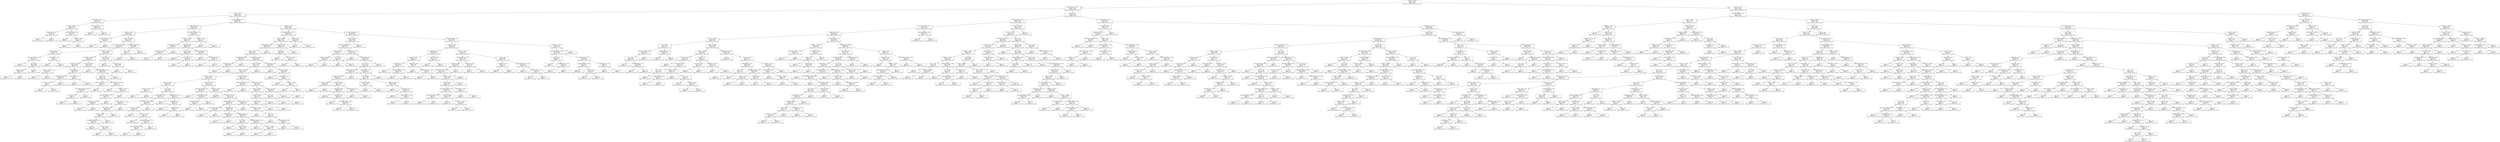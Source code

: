 digraph Tree {
node [shape=box] ;
0 [label="alcohol <= 10.625\ngini = 0.6764\nsamples = 2742\nvalue = [13, 99, 815, 1234, 475, 102, 4]"] ;
1 [label="volatile acidity <= 0.2475\ngini = 0.6218\nsamples = 1604\nvalue = [6, 71, 681, 698, 129, 18, 1]"] ;
0 -> 1 [labeldistance=2.5, labelangle=45, headlabel="True"] ;
2 [label="alcohol <= 8.75\ngini = 0.6006\nsamples = 665\nvalue = [1, 13, 164, 374, 97, 16, 0]"] ;
1 -> 2 ;
3 [label="fixed acidity <= 7.25\ngini = 0.6154\nsamples = 26\nvalue = [1, 0, 9, 3, 13, 0, 0]"] ;
2 -> 3 ;
4 [label="chlorides <= 0.0505\ngini = 0.5562\nsamples = 13\nvalue = [1, 0, 8, 3, 1, 0, 0]"] ;
3 -> 4 ;
5 [label="fixed acidity <= 4.35\ngini = 0.2188\nsamples = 8\nvalue = [1, 0, 7, 0, 0, 0, 0]"] ;
4 -> 5 ;
6 [label="gini = 0.0\nsamples = 1\nvalue = [1, 0, 0, 0, 0, 0, 0]"] ;
5 -> 6 ;
7 [label="gini = 0.0\nsamples = 7\nvalue = [0, 0, 7, 0, 0, 0, 0]"] ;
5 -> 7 ;
8 [label="free sulfur dioxide <= 30.5\ngini = 0.56\nsamples = 5\nvalue = [0, 0, 1, 3, 1, 0, 0]"] ;
4 -> 8 ;
9 [label="gini = 0.0\nsamples = 1\nvalue = [0, 0, 0, 0, 1, 0, 0]"] ;
8 -> 9 ;
10 [label="density <= 1.0005\ngini = 0.375\nsamples = 4\nvalue = [0, 0, 1, 3, 0, 0, 0]"] ;
8 -> 10 ;
11 [label="gini = 0.0\nsamples = 3\nvalue = [0, 0, 0, 3, 0, 0, 0]"] ;
10 -> 11 ;
12 [label="gini = 0.0\nsamples = 1\nvalue = [0, 0, 1, 0, 0, 0, 0]"] ;
10 -> 12 ;
13 [label="residual sugar <= 12.3\ngini = 0.142\nsamples = 13\nvalue = [0, 0, 1, 0, 12, 0, 0]"] ;
3 -> 13 ;
14 [label="gini = 0.0\nsamples = 1\nvalue = [0, 0, 1, 0, 0, 0, 0]"] ;
13 -> 14 ;
15 [label="gini = 0.0\nsamples = 12\nvalue = [0, 0, 0, 0, 12, 0, 0]"] ;
13 -> 15 ;
16 [label="free sulfur dioxide <= 23.5\ngini = 0.5857\nsamples = 639\nvalue = [0, 13, 155, 371, 84, 16, 0]"] ;
2 -> 16 ;
17 [label="residual sugar <= 5.25\ngini = 0.6305\nsamples = 135\nvalue = [0, 9, 48, 65, 11, 2, 0]"] ;
16 -> 17 ;
18 [label="citric acid <= 0.235\ngini = 0.6408\nsamples = 96\nvalue = [0, 7, 42, 38, 7, 2, 0]"] ;
17 -> 18 ;
19 [label="volatile acidity <= 0.165\ngini = 0.1975\nsamples = 9\nvalue = [0, 0, 8, 1, 0, 0, 0]"] ;
18 -> 19 ;
20 [label="gini = 0.0\nsamples = 1\nvalue = [0, 0, 0, 1, 0, 0, 0]"] ;
19 -> 20 ;
21 [label="gini = 0.0\nsamples = 8\nvalue = [0, 0, 8, 0, 0, 0, 0]"] ;
19 -> 21 ;
22 [label="density <= 0.9948\ngini = 0.6529\nsamples = 87\nvalue = [0, 7, 34, 37, 7, 2, 0]"] ;
18 -> 22 ;
23 [label="free sulfur dioxide <= 13.0\ngini = 0.6348\nsamples = 79\nvalue = [0, 4, 29, 37, 7, 2, 0]"] ;
22 -> 23 ;
24 [label="residual sugar <= 2.2\ngini = 0.5494\nsamples = 18\nvalue = [0, 3, 11, 4, 0, 0, 0]"] ;
23 -> 24 ;
25 [label="free sulfur dioxide <= 5.5\ngini = 0.3571\nsamples = 14\nvalue = [0, 1, 11, 2, 0, 0, 0]"] ;
24 -> 25 ;
26 [label="gini = 0.0\nsamples = 1\nvalue = [0, 1, 0, 0, 0, 0, 0]"] ;
25 -> 26 ;
27 [label="pH <= 3.465\ngini = 0.2604\nsamples = 13\nvalue = [0, 0, 11, 2, 0, 0, 0]"] ;
25 -> 27 ;
28 [label="chlorides <= 0.151\ngini = 0.1528\nsamples = 12\nvalue = [0, 0, 11, 1, 0, 0, 0]"] ;
27 -> 28 ;
29 [label="gini = 0.0\nsamples = 11\nvalue = [0, 0, 11, 0, 0, 0, 0]"] ;
28 -> 29 ;
30 [label="gini = 0.0\nsamples = 1\nvalue = [0, 0, 0, 1, 0, 0, 0]"] ;
28 -> 30 ;
31 [label="gini = 0.0\nsamples = 1\nvalue = [0, 0, 0, 1, 0, 0, 0]"] ;
27 -> 31 ;
32 [label="fixed acidity <= 7.95\ngini = 0.5\nsamples = 4\nvalue = [0, 2, 0, 2, 0, 0, 0]"] ;
24 -> 32 ;
33 [label="gini = 0.0\nsamples = 2\nvalue = [0, 2, 0, 0, 0, 0, 0]"] ;
32 -> 33 ;
34 [label="gini = 0.0\nsamples = 2\nvalue = [0, 0, 0, 2, 0, 0, 0]"] ;
32 -> 34 ;
35 [label="density <= 0.9941\ngini = 0.6058\nsamples = 61\nvalue = [0, 1, 18, 33, 7, 2, 0]"] ;
23 -> 35 ;
36 [label="chlorides <= 0.0435\ngini = 0.6647\nsamples = 45\nvalue = [0, 1, 15, 20, 7, 2, 0]"] ;
35 -> 36 ;
37 [label="sulphates <= 0.395\ngini = 0.5802\nsamples = 18\nvalue = [0, 1, 2, 11, 3, 1, 0]"] ;
36 -> 37 ;
38 [label="density <= 0.9924\ngini = 0.4444\nsamples = 3\nvalue = [0, 0, 1, 0, 2, 0, 0]"] ;
37 -> 38 ;
39 [label="gini = 0.0\nsamples = 2\nvalue = [0, 0, 0, 0, 2, 0, 0]"] ;
38 -> 39 ;
40 [label="gini = 0.0\nsamples = 1\nvalue = [0, 0, 1, 0, 0, 0, 0]"] ;
38 -> 40 ;
41 [label="residual sugar <= 2.1\ngini = 0.4444\nsamples = 15\nvalue = [0, 1, 1, 11, 1, 1, 0]"] ;
37 -> 41 ;
42 [label="volatile acidity <= 0.13\ngini = 0.2722\nsamples = 13\nvalue = [0, 0, 1, 11, 1, 0, 0]"] ;
41 -> 42 ;
43 [label="citric acid <= 0.285\ngini = 0.5\nsamples = 2\nvalue = [0, 0, 1, 0, 1, 0, 0]"] ;
42 -> 43 ;
44 [label="gini = 0.0\nsamples = 1\nvalue = [0, 0, 0, 0, 1, 0, 0]"] ;
43 -> 44 ;
45 [label="gini = 0.0\nsamples = 1\nvalue = [0, 0, 1, 0, 0, 0, 0]"] ;
43 -> 45 ;
46 [label="gini = 0.0\nsamples = 11\nvalue = [0, 0, 0, 11, 0, 0, 0]"] ;
42 -> 46 ;
47 [label="fixed acidity <= 7.0\ngini = 0.5\nsamples = 2\nvalue = [0, 1, 0, 0, 0, 1, 0]"] ;
41 -> 47 ;
48 [label="gini = 0.0\nsamples = 1\nvalue = [0, 0, 0, 0, 0, 1, 0]"] ;
47 -> 48 ;
49 [label="gini = 0.0\nsamples = 1\nvalue = [0, 1, 0, 0, 0, 0, 0]"] ;
47 -> 49 ;
50 [label="density <= 0.9923\ngini = 0.6337\nsamples = 27\nvalue = [0, 0, 13, 9, 4, 1, 0]"] ;
36 -> 50 ;
51 [label="gini = 0.0\nsamples = 4\nvalue = [0, 0, 4, 0, 0, 0, 0]"] ;
50 -> 51 ;
52 [label="total sulfur dioxide <= 143.5\ngini = 0.6616\nsamples = 23\nvalue = [0, 0, 9, 9, 4, 1, 0]"] ;
50 -> 52 ;
53 [label="alcohol <= 9.9\ngini = 0.665\nsamples = 20\nvalue = [0, 0, 6, 9, 4, 1, 0]"] ;
52 -> 53 ;
54 [label="total sulfur dioxide <= 111.5\ngini = 0.54\nsamples = 10\nvalue = [0, 0, 6, 3, 1, 0, 0]"] ;
53 -> 54 ;
55 [label="total sulfur dioxide <= 85.5\ngini = 0.2449\nsamples = 7\nvalue = [0, 0, 6, 0, 1, 0, 0]"] ;
54 -> 55 ;
56 [label="citric acid <= 0.3\ngini = 0.5\nsamples = 2\nvalue = [0, 0, 1, 0, 1, 0, 0]"] ;
55 -> 56 ;
57 [label="gini = 0.0\nsamples = 1\nvalue = [0, 0, 1, 0, 0, 0, 0]"] ;
56 -> 57 ;
58 [label="gini = 0.0\nsamples = 1\nvalue = [0, 0, 0, 0, 1, 0, 0]"] ;
56 -> 58 ;
59 [label="gini = 0.0\nsamples = 5\nvalue = [0, 0, 5, 0, 0, 0, 0]"] ;
55 -> 59 ;
60 [label="gini = 0.0\nsamples = 3\nvalue = [0, 0, 0, 3, 0, 0, 0]"] ;
54 -> 60 ;
61 [label="total sulfur dioxide <= 92.5\ngini = 0.54\nsamples = 10\nvalue = [0, 0, 0, 6, 3, 1, 0]"] ;
53 -> 61 ;
62 [label="gini = 0.0\nsamples = 4\nvalue = [0, 0, 0, 4, 0, 0, 0]"] ;
61 -> 62 ;
63 [label="sulphates <= 0.62\ngini = 0.6111\nsamples = 6\nvalue = [0, 0, 0, 2, 3, 1, 0]"] ;
61 -> 63 ;
64 [label="free sulfur dioxide <= 17.0\ngini = 0.48\nsamples = 5\nvalue = [0, 0, 0, 2, 3, 0, 0]"] ;
63 -> 64 ;
65 [label="residual sugar <= 2.45\ngini = 0.4444\nsamples = 3\nvalue = [0, 0, 0, 2, 1, 0, 0]"] ;
64 -> 65 ;
66 [label="gini = 0.0\nsamples = 2\nvalue = [0, 0, 0, 2, 0, 0, 0]"] ;
65 -> 66 ;
67 [label="gini = 0.0\nsamples = 1\nvalue = [0, 0, 0, 0, 1, 0, 0]"] ;
65 -> 67 ;
68 [label="gini = 0.0\nsamples = 2\nvalue = [0, 0, 0, 0, 2, 0, 0]"] ;
64 -> 68 ;
69 [label="gini = 0.0\nsamples = 1\nvalue = [0, 0, 0, 0, 0, 1, 0]"] ;
63 -> 69 ;
70 [label="gini = 0.0\nsamples = 3\nvalue = [0, 0, 3, 0, 0, 0, 0]"] ;
52 -> 70 ;
71 [label="citric acid <= 0.37\ngini = 0.3047\nsamples = 16\nvalue = [0, 0, 3, 13, 0, 0, 0]"] ;
35 -> 71 ;
72 [label="gini = 0.0\nsamples = 9\nvalue = [0, 0, 0, 9, 0, 0, 0]"] ;
71 -> 72 ;
73 [label="alcohol <= 10.1\ngini = 0.4898\nsamples = 7\nvalue = [0, 0, 3, 4, 0, 0, 0]"] ;
71 -> 73 ;
74 [label="gini = 0.0\nsamples = 3\nvalue = [0, 0, 3, 0, 0, 0, 0]"] ;
73 -> 74 ;
75 [label="gini = 0.0\nsamples = 4\nvalue = [0, 0, 0, 4, 0, 0, 0]"] ;
73 -> 75 ;
76 [label="free sulfur dioxide <= 19.5\ngini = 0.4688\nsamples = 8\nvalue = [0, 3, 5, 0, 0, 0, 0]"] ;
22 -> 76 ;
77 [label="pH <= 3.135\ngini = 0.375\nsamples = 4\nvalue = [0, 3, 1, 0, 0, 0, 0]"] ;
76 -> 77 ;
78 [label="gini = 0.0\nsamples = 3\nvalue = [0, 3, 0, 0, 0, 0, 0]"] ;
77 -> 78 ;
79 [label="gini = 0.0\nsamples = 1\nvalue = [0, 0, 1, 0, 0, 0, 0]"] ;
77 -> 79 ;
80 [label="gini = 0.0\nsamples = 4\nvalue = [0, 0, 4, 0, 0, 0, 0]"] ;
76 -> 80 ;
81 [label="total sulfur dioxide <= 157.5\ngini = 0.4839\nsamples = 39\nvalue = [0, 2, 6, 27, 4, 0, 0]"] ;
17 -> 81 ;
82 [label="sulphates <= 0.355\ngini = 0.3739\nsamples = 35\nvalue = [0, 1, 6, 27, 1, 0, 0]"] ;
81 -> 82 ;
83 [label="volatile acidity <= 0.19\ngini = 0.5714\nsamples = 7\nvalue = [0, 1, 4, 2, 0, 0, 0]"] ;
82 -> 83 ;
84 [label="fixed acidity <= 8.15\ngini = 0.4444\nsamples = 3\nvalue = [0, 1, 0, 2, 0, 0, 0]"] ;
83 -> 84 ;
85 [label="gini = 0.0\nsamples = 2\nvalue = [0, 0, 0, 2, 0, 0, 0]"] ;
84 -> 85 ;
86 [label="gini = 0.0\nsamples = 1\nvalue = [0, 1, 0, 0, 0, 0, 0]"] ;
84 -> 86 ;
87 [label="gini = 0.0\nsamples = 4\nvalue = [0, 0, 4, 0, 0, 0, 0]"] ;
83 -> 87 ;
88 [label="sulphates <= 0.58\ngini = 0.1964\nsamples = 28\nvalue = [0, 0, 2, 25, 1, 0, 0]"] ;
82 -> 88 ;
89 [label="alcohol <= 10.45\ngini = 0.0868\nsamples = 22\nvalue = [0, 0, 0, 21, 1, 0, 0]"] ;
88 -> 89 ;
90 [label="gini = 0.0\nsamples = 19\nvalue = [0, 0, 0, 19, 0, 0, 0]"] ;
89 -> 90 ;
91 [label="citric acid <= 0.29\ngini = 0.4444\nsamples = 3\nvalue = [0, 0, 0, 2, 1, 0, 0]"] ;
89 -> 91 ;
92 [label="gini = 0.0\nsamples = 1\nvalue = [0, 0, 0, 0, 1, 0, 0]"] ;
91 -> 92 ;
93 [label="gini = 0.0\nsamples = 2\nvalue = [0, 0, 0, 2, 0, 0, 0]"] ;
91 -> 93 ;
94 [label="free sulfur dioxide <= 12.5\ngini = 0.4444\nsamples = 6\nvalue = [0, 0, 2, 4, 0, 0, 0]"] ;
88 -> 94 ;
95 [label="gini = 0.0\nsamples = 3\nvalue = [0, 0, 0, 3, 0, 0, 0]"] ;
94 -> 95 ;
96 [label="fixed acidity <= 6.35\ngini = 0.4444\nsamples = 3\nvalue = [0, 0, 2, 1, 0, 0, 0]"] ;
94 -> 96 ;
97 [label="gini = 0.0\nsamples = 1\nvalue = [0, 0, 0, 1, 0, 0, 0]"] ;
96 -> 97 ;
98 [label="gini = 0.0\nsamples = 2\nvalue = [0, 0, 2, 0, 0, 0, 0]"] ;
96 -> 98 ;
99 [label="chlorides <= 0.058\ngini = 0.375\nsamples = 4\nvalue = [0, 1, 0, 0, 3, 0, 0]"] ;
81 -> 99 ;
100 [label="gini = 0.0\nsamples = 1\nvalue = [0, 1, 0, 0, 0, 0, 0]"] ;
99 -> 100 ;
101 [label="gini = 0.0\nsamples = 3\nvalue = [0, 0, 0, 0, 3, 0, 0]"] ;
99 -> 101 ;
102 [label="sulphates <= 0.475\ngini = 0.5645\nsamples = 504\nvalue = [0, 4, 107, 306, 73, 14, 0]"] ;
16 -> 102 ;
103 [label="total sulfur dioxide <= 212.25\ngini = 0.6148\nsamples = 255\nvalue = [0, 3, 70, 138, 30, 14, 0]"] ;
102 -> 103 ;
104 [label="density <= 0.9995\ngini = 0.6018\nsamples = 246\nvalue = [0, 3, 70, 135, 30, 8, 0]"] ;
103 -> 104 ;
105 [label="residual sugar <= 16.35\ngini = 0.5806\nsamples = 229\nvalue = [0, 3, 63, 132, 23, 8, 0]"] ;
104 -> 105 ;
106 [label="alcohol <= 8.85\ngini = 0.5999\nsamples = 215\nvalue = [0, 3, 63, 118, 23, 8, 0]"] ;
105 -> 106 ;
107 [label="volatile acidity <= 0.22\ngini = 0.6281\nsamples = 11\nvalue = [0, 0, 5, 2, 0, 4, 0]"] ;
106 -> 107 ;
108 [label="fixed acidity <= 6.85\ngini = 0.4444\nsamples = 6\nvalue = [0, 0, 0, 2, 0, 4, 0]"] ;
107 -> 108 ;
109 [label="gini = 0.0\nsamples = 2\nvalue = [0, 0, 0, 2, 0, 0, 0]"] ;
108 -> 109 ;
110 [label="gini = 0.0\nsamples = 4\nvalue = [0, 0, 0, 0, 0, 4, 0]"] ;
108 -> 110 ;
111 [label="gini = 0.0\nsamples = 5\nvalue = [0, 0, 5, 0, 0, 0, 0]"] ;
107 -> 111 ;
112 [label="residual sugar <= 14.65\ngini = 0.5825\nsamples = 204\nvalue = [0, 3, 58, 116, 23, 4, 0]"] ;
106 -> 112 ;
113 [label="density <= 0.9984\ngini = 0.5617\nsamples = 191\nvalue = [0, 2, 56, 112, 17, 4, 0]"] ;
112 -> 113 ;
114 [label="density <= 0.9963\ngini = 0.5551\nsamples = 187\nvalue = [0, 2, 52, 112, 17, 4, 0]"] ;
113 -> 114 ;
115 [label="density <= 0.9935\ngini = 0.5964\nsamples = 142\nvalue = [0, 1, 44, 77, 16, 4, 0]"] ;
114 -> 115 ;
116 [label="citric acid <= 0.215\ngini = 0.4414\nsamples = 53\nvalue = [0, 0, 14, 37, 2, 0, 0]"] ;
115 -> 116 ;
117 [label="citric acid <= 0.18\ngini = 0.375\nsamples = 4\nvalue = [0, 0, 3, 1, 0, 0, 0]"] ;
116 -> 117 ;
118 [label="gini = 0.0\nsamples = 1\nvalue = [0, 0, 0, 1, 0, 0, 0]"] ;
117 -> 118 ;
119 [label="gini = 0.0\nsamples = 3\nvalue = [0, 0, 3, 0, 0, 0, 0]"] ;
117 -> 119 ;
120 [label="pH <= 3.265\ngini = 0.4082\nsamples = 49\nvalue = [0, 0, 11, 36, 2, 0, 0]"] ;
116 -> 120 ;
121 [label="residual sugar <= 1.25\ngini = 0.4178\nsamples = 37\nvalue = [0, 0, 11, 26, 0, 0, 0]"] ;
120 -> 121 ;
122 [label="residual sugar <= 1.15\ngini = 0.4978\nsamples = 15\nvalue = [0, 0, 7, 8, 0, 0, 0]"] ;
121 -> 122 ;
123 [label="fixed acidity <= 6.95\ngini = 0.4444\nsamples = 12\nvalue = [0, 0, 4, 8, 0, 0, 0]"] ;
122 -> 123 ;
124 [label="density <= 0.9929\ngini = 0.5\nsamples = 8\nvalue = [0, 0, 4, 4, 0, 0, 0]"] ;
123 -> 124 ;
125 [label="total sulfur dioxide <= 126.0\ngini = 0.4444\nsamples = 6\nvalue = [0, 0, 2, 4, 0, 0, 0]"] ;
124 -> 125 ;
126 [label="gini = 0.0\nsamples = 3\nvalue = [0, 0, 0, 3, 0, 0, 0]"] ;
125 -> 126 ;
127 [label="pH <= 3.125\ngini = 0.4444\nsamples = 3\nvalue = [0, 0, 2, 1, 0, 0, 0]"] ;
125 -> 127 ;
128 [label="gini = 0.0\nsamples = 1\nvalue = [0, 0, 0, 1, 0, 0, 0]"] ;
127 -> 128 ;
129 [label="gini = 0.0\nsamples = 2\nvalue = [0, 0, 2, 0, 0, 0, 0]"] ;
127 -> 129 ;
130 [label="gini = 0.0\nsamples = 2\nvalue = [0, 0, 2, 0, 0, 0, 0]"] ;
124 -> 130 ;
131 [label="gini = 0.0\nsamples = 4\nvalue = [0, 0, 0, 4, 0, 0, 0]"] ;
123 -> 131 ;
132 [label="gini = 0.0\nsamples = 3\nvalue = [0, 0, 3, 0, 0, 0, 0]"] ;
122 -> 132 ;
133 [label="total sulfur dioxide <= 169.5\ngini = 0.2975\nsamples = 22\nvalue = [0, 0, 4, 18, 0, 0, 0]"] ;
121 -> 133 ;
134 [label="citric acid <= 0.325\ngini = 0.2449\nsamples = 21\nvalue = [0, 0, 3, 18, 0, 0, 0]"] ;
133 -> 134 ;
135 [label="gini = 0.0\nsamples = 11\nvalue = [0, 0, 0, 11, 0, 0, 0]"] ;
134 -> 135 ;
136 [label="citric acid <= 0.375\ngini = 0.42\nsamples = 10\nvalue = [0, 0, 3, 7, 0, 0, 0]"] ;
134 -> 136 ;
137 [label="gini = 0.0\nsamples = 2\nvalue = [0, 0, 2, 0, 0, 0, 0]"] ;
136 -> 137 ;
138 [label="total sulfur dioxide <= 107.0\ngini = 0.2188\nsamples = 8\nvalue = [0, 0, 1, 7, 0, 0, 0]"] ;
136 -> 138 ;
139 [label="free sulfur dioxide <= 25.0\ngini = 0.5\nsamples = 2\nvalue = [0, 0, 1, 1, 0, 0, 0]"] ;
138 -> 139 ;
140 [label="gini = 0.0\nsamples = 1\nvalue = [0, 0, 0, 1, 0, 0, 0]"] ;
139 -> 140 ;
141 [label="gini = 0.0\nsamples = 1\nvalue = [0, 0, 1, 0, 0, 0, 0]"] ;
139 -> 141 ;
142 [label="gini = 0.0\nsamples = 6\nvalue = [0, 0, 0, 6, 0, 0, 0]"] ;
138 -> 142 ;
143 [label="gini = 0.0\nsamples = 1\nvalue = [0, 0, 1, 0, 0, 0, 0]"] ;
133 -> 143 ;
144 [label="volatile acidity <= 0.135\ngini = 0.2778\nsamples = 12\nvalue = [0, 0, 0, 10, 2, 0, 0]"] ;
120 -> 144 ;
145 [label="gini = 0.0\nsamples = 1\nvalue = [0, 0, 0, 0, 1, 0, 0]"] ;
144 -> 145 ;
146 [label="fixed acidity <= 7.3\ngini = 0.1653\nsamples = 11\nvalue = [0, 0, 0, 10, 1, 0, 0]"] ;
144 -> 146 ;
147 [label="gini = 0.0\nsamples = 9\nvalue = [0, 0, 0, 9, 0, 0, 0]"] ;
146 -> 147 ;
148 [label="sulphates <= 0.39\ngini = 0.5\nsamples = 2\nvalue = [0, 0, 0, 1, 1, 0, 0]"] ;
146 -> 148 ;
149 [label="gini = 0.0\nsamples = 1\nvalue = [0, 0, 0, 1, 0, 0, 0]"] ;
148 -> 149 ;
150 [label="gini = 0.0\nsamples = 1\nvalue = [0, 0, 0, 0, 1, 0, 0]"] ;
148 -> 150 ;
151 [label="chlorides <= 0.0385\ngini = 0.6575\nsamples = 89\nvalue = [0, 1, 30, 40, 14, 4, 0]"] ;
115 -> 151 ;
152 [label="free sulfur dioxide <= 29.5\ngini = 0.4861\nsamples = 12\nvalue = [0, 0, 0, 5, 7, 0, 0]"] ;
151 -> 152 ;
153 [label="gini = 0.0\nsamples = 5\nvalue = [0, 0, 0, 0, 5, 0, 0]"] ;
152 -> 153 ;
154 [label="volatile acidity <= 0.185\ngini = 0.4082\nsamples = 7\nvalue = [0, 0, 0, 5, 2, 0, 0]"] ;
152 -> 154 ;
155 [label="volatile acidity <= 0.17\ngini = 0.4444\nsamples = 3\nvalue = [0, 0, 0, 1, 2, 0, 0]"] ;
154 -> 155 ;
156 [label="gini = 0.0\nsamples = 1\nvalue = [0, 0, 0, 1, 0, 0, 0]"] ;
155 -> 156 ;
157 [label="gini = 0.0\nsamples = 2\nvalue = [0, 0, 0, 0, 2, 0, 0]"] ;
155 -> 157 ;
158 [label="gini = 0.0\nsamples = 4\nvalue = [0, 0, 0, 4, 0, 0, 0]"] ;
154 -> 158 ;
159 [label="citric acid <= 0.295\ngini = 0.6305\nsamples = 77\nvalue = [0, 1, 30, 35, 7, 4, 0]"] ;
151 -> 159 ;
160 [label="gini = 0.5612\nsamples = 29\nvalue = [0, 0, 5, 18, 2, 4, 0]"] ;
159 -> 160 ;
181 [label="sulphates <= 0.445\ngini = 0.592\nsamples = 48\nvalue = [0, 1, 25, 17, 5, 0, 0]"] ;
159 -> 181 ;
182 [label="volatile acidity <= 0.115\ngini = 0.6226\nsamples = 33\nvalue = [0, 1, 13, 15, 4, 0, 0]"] ;
181 -> 182 ;
183 [label="free sulfur dioxide <= 64.0\ngini = 0.4444\nsamples = 3\nvalue = [0, 1, 0, 0, 2, 0, 0]"] ;
182 -> 183 ;
184 [label="gini = 0.0\nsamples = 2\nvalue = [0, 0, 0, 0, 2, 0, 0]"] ;
183 -> 184 ;
185 [label="gini = 0.0\nsamples = 1\nvalue = [0, 1, 0, 0, 0, 0, 0]"] ;
183 -> 185 ;
186 [label="fixed acidity <= 6.1\ngini = 0.5578\nsamples = 30\nvalue = [0, 0, 13, 15, 2, 0, 0]"] ;
182 -> 186 ;
187 [label="fixed acidity <= 5.4\ngini = 0.4444\nsamples = 3\nvalue = [0, 0, 1, 0, 2, 0, 0]"] ;
186 -> 187 ;
188 [label="gini = 0.0\nsamples = 1\nvalue = [0, 0, 1, 0, 0, 0, 0]"] ;
187 -> 188 ;
189 [label="gini = 0.0\nsamples = 2\nvalue = [0, 0, 0, 0, 2, 0, 0]"] ;
187 -> 189 ;
190 [label="residual sugar <= 5.5\ngini = 0.4938\nsamples = 27\nvalue = [0, 0, 12, 15, 0, 0, 0]"] ;
186 -> 190 ;
191 [label="pH <= 3.09\ngini = 0.4444\nsamples = 12\nvalue = [0, 0, 8, 4, 0, 0, 0]"] ;
190 -> 191 ;
192 [label="gini = 0.0\nsamples = 6\nvalue = [0, 0, 6, 0, 0, 0, 0]"] ;
191 -> 192 ;
193 [label="density <= 0.9952\ngini = 0.4444\nsamples = 6\nvalue = [0, 0, 2, 4, 0, 0, 0]"] ;
191 -> 193 ;
194 [label="gini = 0.0\nsamples = 4\nvalue = [0, 0, 0, 4, 0, 0, 0]"] ;
193 -> 194 ;
195 [label="gini = 0.0\nsamples = 2\nvalue = [0, 0, 2, 0, 0, 0, 0]"] ;
193 -> 195 ;
196 [label="total sulfur dioxide <= 135.5\ngini = 0.3911\nsamples = 15\nvalue = [0, 0, 4, 11, 0, 0, 0]"] ;
190 -> 196 ;
197 [label="gini = 0.0\nsamples = 3\nvalue = [0, 0, 3, 0, 0, 0, 0]"] ;
196 -> 197 ;
198 [label="density <= 0.9962\ngini = 0.1528\nsamples = 12\nvalue = [0, 0, 1, 11, 0, 0, 0]"] ;
196 -> 198 ;
199 [label="gini = 0.0\nsamples = 11\nvalue = [0, 0, 0, 11, 0, 0, 0]"] ;
198 -> 199 ;
200 [label="gini = 0.0\nsamples = 1\nvalue = [0, 0, 1, 0, 0, 0, 0]"] ;
198 -> 200 ;
201 [label="volatile acidity <= 0.13\ngini = 0.3378\nsamples = 15\nvalue = [0, 0, 12, 2, 1, 0, 0]"] ;
181 -> 201 ;
202 [label="gini = 0.0\nsamples = 1\nvalue = [0, 0, 0, 0, 1, 0, 0]"] ;
201 -> 202 ;
203 [label="chlorides <= 0.0415\ngini = 0.2449\nsamples = 14\nvalue = [0, 0, 12, 2, 0, 0, 0]"] ;
201 -> 203 ;
204 [label="gini = 0.0\nsamples = 1\nvalue = [0, 0, 0, 1, 0, 0, 0]"] ;
203 -> 204 ;
205 [label="pH <= 3.37\ngini = 0.142\nsamples = 13\nvalue = [0, 0, 12, 1, 0, 0, 0]"] ;
203 -> 205 ;
206 [label="gini = 0.0\nsamples = 9\nvalue = [0, 0, 9, 0, 0, 0, 0]"] ;
205 -> 206 ;
207 [label="volatile acidity <= 0.195\ngini = 0.375\nsamples = 4\nvalue = [0, 0, 3, 1, 0, 0, 0]"] ;
205 -> 207 ;
208 [label="gini = 0.0\nsamples = 3\nvalue = [0, 0, 3, 0, 0, 0, 0]"] ;
207 -> 208 ;
209 [label="gini = 0.0\nsamples = 1\nvalue = [0, 0, 0, 1, 0, 0, 0]"] ;
207 -> 209 ;
210 [label="chlorides <= 0.0395\ngini = 0.3625\nsamples = 45\nvalue = [0, 1, 8, 35, 1, 0, 0]"] ;
114 -> 210 ;
211 [label="total sulfur dioxide <= 159.5\ngini = 0.4444\nsamples = 3\nvalue = [0, 1, 2, 0, 0, 0, 0]"] ;
210 -> 211 ;
212 [label="gini = 0.0\nsamples = 2\nvalue = [0, 0, 2, 0, 0, 0, 0]"] ;
211 -> 212 ;
213 [label="gini = 0.0\nsamples = 1\nvalue = [0, 1, 0, 0, 0, 0, 0]"] ;
211 -> 213 ;
214 [label="fixed acidity <= 6.85\ngini = 0.2846\nsamples = 42\nvalue = [0, 0, 6, 35, 1, 0, 0]"] ;
210 -> 214 ;
215 [label="density <= 0.9974\ngini = 0.4567\nsamples = 17\nvalue = [0, 0, 6, 11, 0, 0, 0]"] ;
214 -> 215 ;
216 [label="chlorides <= 0.0445\ngini = 0.18\nsamples = 10\nvalue = [0, 0, 1, 9, 0, 0, 0]"] ;
215 -> 216 ;
217 [label="chlorides <= 0.043\ngini = 0.5\nsamples = 2\nvalue = [0, 0, 1, 1, 0, 0, 0]"] ;
216 -> 217 ;
218 [label="gini = 0.0\nsamples = 1\nvalue = [0, 0, 0, 1, 0, 0, 0]"] ;
217 -> 218 ;
219 [label="gini = 0.0\nsamples = 1\nvalue = [0, 0, 1, 0, 0, 0, 0]"] ;
217 -> 219 ;
220 [label="gini = 0.0\nsamples = 8\nvalue = [0, 0, 0, 8, 0, 0, 0]"] ;
216 -> 220 ;
221 [label="pH <= 3.47\ngini = 0.4082\nsamples = 7\nvalue = [0, 0, 5, 2, 0, 0, 0]"] ;
215 -> 221 ;
222 [label="gini = 0.0\nsamples = 5\nvalue = [0, 0, 5, 0, 0, 0, 0]"] ;
221 -> 222 ;
223 [label="gini = 0.0\nsamples = 2\nvalue = [0, 0, 0, 2, 0, 0, 0]"] ;
221 -> 223 ;
224 [label="citric acid <= 0.475\ngini = 0.0768\nsamples = 25\nvalue = [0, 0, 0, 24, 1, 0, 0]"] ;
214 -> 224 ;
225 [label="gini = 0.0\nsamples = 24\nvalue = [0, 0, 0, 24, 0, 0, 0]"] ;
224 -> 225 ;
226 [label="gini = 0.0\nsamples = 1\nvalue = [0, 0, 0, 0, 1, 0, 0]"] ;
224 -> 226 ;
227 [label="gini = 0.0\nsamples = 4\nvalue = [0, 0, 4, 0, 0, 0, 0]"] ;
113 -> 227 ;
228 [label="residual sugar <= 14.9\ngini = 0.6627\nsamples = 13\nvalue = [0, 1, 2, 4, 6, 0, 0]"] ;
112 -> 228 ;
229 [label="gini = 0.0\nsamples = 5\nvalue = [0, 0, 0, 0, 5, 0, 0]"] ;
228 -> 229 ;
230 [label="density <= 0.9972\ngini = 0.6562\nsamples = 8\nvalue = [0, 1, 2, 4, 1, 0, 0]"] ;
228 -> 230 ;
231 [label="gini = 0.0\nsamples = 2\nvalue = [0, 0, 2, 0, 0, 0, 0]"] ;
230 -> 231 ;
232 [label="fixed acidity <= 7.45\ngini = 0.5\nsamples = 6\nvalue = [0, 1, 0, 4, 1, 0, 0]"] ;
230 -> 232 ;
233 [label="gini = 0.0\nsamples = 4\nvalue = [0, 0, 0, 4, 0, 0, 0]"] ;
232 -> 233 ;
234 [label="chlorides <= 0.0555\ngini = 0.5\nsamples = 2\nvalue = [0, 1, 0, 0, 1, 0, 0]"] ;
232 -> 234 ;
235 [label="gini = 0.0\nsamples = 1\nvalue = [0, 0, 0, 0, 1, 0, 0]"] ;
234 -> 235 ;
236 [label="gini = 0.0\nsamples = 1\nvalue = [0, 1, 0, 0, 0, 0, 0]"] ;
234 -> 236 ;
237 [label="gini = 0.0\nsamples = 14\nvalue = [0, 0, 0, 14, 0, 0, 0]"] ;
105 -> 237 ;
238 [label="sulphates <= 0.425\ngini = 0.6298\nsamples = 17\nvalue = [0, 0, 7, 3, 7, 0, 0]"] ;
104 -> 238 ;
239 [label="pH <= 3.35\ngini = 0.5694\nsamples = 12\nvalue = [0, 0, 7, 3, 2, 0, 0]"] ;
238 -> 239 ;
240 [label="gini = 0.0\nsamples = 7\nvalue = [0, 0, 7, 0, 0, 0, 0]"] ;
239 -> 240 ;
241 [label="citric acid <= 0.38\ngini = 0.48\nsamples = 5\nvalue = [0, 0, 0, 3, 2, 0, 0]"] ;
239 -> 241 ;
242 [label="gini = 0.0\nsamples = 3\nvalue = [0, 0, 0, 3, 0, 0, 0]"] ;
241 -> 242 ;
243 [label="gini = 0.0\nsamples = 2\nvalue = [0, 0, 0, 0, 2, 0, 0]"] ;
241 -> 243 ;
244 [label="gini = 0.0\nsamples = 5\nvalue = [0, 0, 0, 0, 5, 0, 0]"] ;
238 -> 244 ;
245 [label="alcohol <= 9.05\ngini = 0.4444\nsamples = 9\nvalue = [0, 0, 0, 3, 0, 6, 0]"] ;
103 -> 245 ;
246 [label="gini = 0.0\nsamples = 6\nvalue = [0, 0, 0, 0, 0, 6, 0]"] ;
245 -> 246 ;
247 [label="gini = 0.0\nsamples = 3\nvalue = [0, 0, 0, 3, 0, 0, 0]"] ;
245 -> 247 ;
248 [label="free sulfur dioxide <= 39.5\ngini = 0.4929\nsamples = 249\nvalue = [0, 1, 37, 168, 43, 0, 0]"] ;
102 -> 248 ;
249 [label="density <= 0.9997\ngini = 0.3652\nsamples = 119\nvalue = [0, 0, 14, 93, 12, 0, 0]"] ;
248 -> 249 ;
250 [label="total sulfur dioxide <= 87.5\ngini = 0.3375\nsamples = 116\nvalue = [0, 0, 11, 93, 12, 0, 0]"] ;
249 -> 250 ;
251 [label="fixed acidity <= 7.1\ngini = 0.6531\nsamples = 7\nvalue = [0, 0, 3, 2, 2, 0, 0]"] ;
250 -> 251 ;
252 [label="chlorides <= 0.0355\ngini = 0.4444\nsamples = 3\nvalue = [0, 0, 0, 2, 1, 0, 0]"] ;
251 -> 252 ;
253 [label="gini = 0.0\nsamples = 2\nvalue = [0, 0, 0, 2, 0, 0, 0]"] ;
252 -> 253 ;
254 [label="gini = 0.0\nsamples = 1\nvalue = [0, 0, 0, 0, 1, 0, 0]"] ;
252 -> 254 ;
255 [label="pH <= 3.025\ngini = 0.375\nsamples = 4\nvalue = [0, 0, 3, 0, 1, 0, 0]"] ;
251 -> 255 ;
256 [label="gini = 0.0\nsamples = 1\nvalue = [0, 0, 0, 0, 1, 0, 0]"] ;
255 -> 256 ;
257 [label="gini = 0.0\nsamples = 3\nvalue = [0, 0, 3, 0, 0, 0, 0]"] ;
255 -> 257 ;
258 [label="volatile acidity <= 0.135\ngini = 0.2892\nsamples = 109\nvalue = [0, 0, 8, 91, 10, 0, 0]"] ;
250 -> 258 ;
259 [label="gini = 0.0\nsamples = 2\nvalue = [0, 0, 0, 0, 2, 0, 0]"] ;
258 -> 259 ;
260 [label="fixed acidity <= 9.0\ngini = 0.2655\nsamples = 107\nvalue = [0, 0, 8, 91, 8, 0, 0]"] ;
258 -> 260 ;
261 [label="pH <= 3.315\ngini = 0.2529\nsamples = 106\nvalue = [0, 0, 8, 91, 7, 0, 0]"] ;
260 -> 261 ;
262 [label="residual sugar <= 17.95\ngini = 0.1802\nsamples = 81\nvalue = [0, 0, 7, 73, 1, 0, 0]"] ;
261 -> 262 ;
263 [label="residual sugar <= 1.35\ngini = 0.1597\nsamples = 80\nvalue = [0, 0, 7, 73, 0, 0, 0]"] ;
262 -> 263 ;
264 [label="density <= 0.993\ngini = 0.4444\nsamples = 9\nvalue = [0, 0, 3, 6, 0, 0, 0]"] ;
263 -> 264 ;
265 [label="gini = 0.0\nsamples = 6\nvalue = [0, 0, 0, 6, 0, 0, 0]"] ;
264 -> 265 ;
266 [label="gini = 0.0\nsamples = 3\nvalue = [0, 0, 3, 0, 0, 0, 0]"] ;
264 -> 266 ;
267 [label="chlorides <= 0.0625\ngini = 0.1063\nsamples = 71\nvalue = [0, 0, 4, 67, 0, 0, 0]"] ;
263 -> 267 ;
268 [label="sulphates <= 0.645\ngini = 0.0579\nsamples = 67\nvalue = [0, 0, 2, 65, 0, 0, 0]"] ;
267 -> 268 ;
269 [label="gini = 0.0\nsamples = 58\nvalue = [0, 0, 0, 58, 0, 0, 0]"] ;
268 -> 269 ;
270 [label="citric acid <= 0.24\ngini = 0.3457\nsamples = 9\nvalue = [0, 0, 2, 7, 0, 0, 0]"] ;
268 -> 270 ;
271 [label="gini = 0.0\nsamples = 1\nvalue = [0, 0, 1, 0, 0, 0, 0]"] ;
270 -> 271 ;
272 [label="free sulfur dioxide <= 24.5\ngini = 0.2188\nsamples = 8\nvalue = [0, 0, 1, 7, 0, 0, 0]"] ;
270 -> 272 ;
273 [label="gini = 0.0\nsamples = 1\nvalue = [0, 0, 1, 0, 0, 0, 0]"] ;
272 -> 273 ;
274 [label="gini = 0.0\nsamples = 7\nvalue = [0, 0, 0, 7, 0, 0, 0]"] ;
272 -> 274 ;
275 [label="residual sugar <= 6.5\ngini = 0.5\nsamples = 4\nvalue = [0, 0, 2, 2, 0, 0, 0]"] ;
267 -> 275 ;
276 [label="gini = 0.0\nsamples = 2\nvalue = [0, 0, 0, 2, 0, 0, 0]"] ;
275 -> 276 ;
277 [label="gini = 0.0\nsamples = 2\nvalue = [0, 0, 2, 0, 0, 0, 0]"] ;
275 -> 277 ;
278 [label="gini = 0.0\nsamples = 1\nvalue = [0, 0, 0, 0, 1, 0, 0]"] ;
262 -> 278 ;
279 [label="fixed acidity <= 7.35\ngini = 0.4224\nsamples = 25\nvalue = [0, 0, 1, 18, 6, 0, 0]"] ;
261 -> 279 ;
280 [label="pH <= 3.325\ngini = 0.3099\nsamples = 22\nvalue = [0, 0, 1, 18, 3, 0, 0]"] ;
279 -> 280 ;
281 [label="density <= 0.9941\ngini = 0.4444\nsamples = 3\nvalue = [0, 0, 0, 1, 2, 0, 0]"] ;
280 -> 281 ;
282 [label="gini = 0.0\nsamples = 2\nvalue = [0, 0, 0, 0, 2, 0, 0]"] ;
281 -> 282 ;
283 [label="gini = 0.0\nsamples = 1\nvalue = [0, 0, 0, 1, 0, 0, 0]"] ;
281 -> 283 ;
284 [label="sulphates <= 0.485\ngini = 0.1939\nsamples = 19\nvalue = [0, 0, 1, 17, 1, 0, 0]"] ;
280 -> 284 ;
285 [label="gini = 0.0\nsamples = 1\nvalue = [0, 0, 1, 0, 0, 0, 0]"] ;
284 -> 285 ;
286 [label="fixed acidity <= 7.1\ngini = 0.1049\nsamples = 18\nvalue = [0, 0, 0, 17, 1, 0, 0]"] ;
284 -> 286 ;
287 [label="gini = 0.0\nsamples = 16\nvalue = [0, 0, 0, 16, 0, 0, 0]"] ;
286 -> 287 ;
288 [label="volatile acidity <= 0.1975\ngini = 0.5\nsamples = 2\nvalue = [0, 0, 0, 1, 1, 0, 0]"] ;
286 -> 288 ;
289 [label="gini = 0.0\nsamples = 1\nvalue = [0, 0, 0, 0, 1, 0, 0]"] ;
288 -> 289 ;
290 [label="gini = 0.0\nsamples = 1\nvalue = [0, 0, 0, 1, 0, 0, 0]"] ;
288 -> 290 ;
291 [label="gini = 0.0\nsamples = 3\nvalue = [0, 0, 0, 0, 3, 0, 0]"] ;
279 -> 291 ;
292 [label="gini = 0.0\nsamples = 1\nvalue = [0, 0, 0, 0, 1, 0, 0]"] ;
260 -> 292 ;
293 [label="gini = 0.0\nsamples = 3\nvalue = [0, 0, 3, 0, 0, 0, 0]"] ;
249 -> 293 ;
294 [label="free sulfur dioxide <= 55.5\ngini = 0.5789\nsamples = 130\nvalue = [0, 1, 23, 75, 31, 0, 0]"] ;
248 -> 294 ;
295 [label="citric acid <= 0.305\ngini = 0.6226\nsamples = 89\nvalue = [0, 0, 18, 44, 27, 0, 0]"] ;
294 -> 295 ;
296 [label="fixed acidity <= 7.3\ngini = 0.6564\nsamples = 29\nvalue = [0, 0, 12, 8, 9, 0, 0]"] ;
295 -> 296 ;
297 [label="sulphates <= 0.545\ngini = 0.5714\nsamples = 21\nvalue = [0, 0, 12, 6, 3, 0, 0]"] ;
296 -> 297 ;
298 [label="fixed acidity <= 6.1\ngini = 0.3571\nsamples = 14\nvalue = [0, 0, 11, 1, 2, 0, 0]"] ;
297 -> 298 ;
299 [label="gini = 0.0\nsamples = 2\nvalue = [0, 0, 0, 0, 2, 0, 0]"] ;
298 -> 299 ;
300 [label="total sulfur dioxide <= 133.5\ngini = 0.1528\nsamples = 12\nvalue = [0, 0, 11, 1, 0, 0, 0]"] ;
298 -> 300 ;
301 [label="gini = 0.0\nsamples = 1\nvalue = [0, 0, 0, 1, 0, 0, 0]"] ;
300 -> 301 ;
302 [label="gini = 0.0\nsamples = 11\nvalue = [0, 0, 11, 0, 0, 0, 0]"] ;
300 -> 302 ;
303 [label="sulphates <= 0.655\ngini = 0.449\nsamples = 7\nvalue = [0, 0, 1, 5, 1, 0, 0]"] ;
297 -> 303 ;
304 [label="gini = 0.0\nsamples = 5\nvalue = [0, 0, 0, 5, 0, 0, 0]"] ;
303 -> 304 ;
305 [label="total sulfur dioxide <= 157.0\ngini = 0.5\nsamples = 2\nvalue = [0, 0, 1, 0, 1, 0, 0]"] ;
303 -> 305 ;
306 [label="gini = 0.0\nsamples = 1\nvalue = [0, 0, 0, 0, 1, 0, 0]"] ;
305 -> 306 ;
307 [label="gini = 0.0\nsamples = 1\nvalue = [0, 0, 1, 0, 0, 0, 0]"] ;
305 -> 307 ;
308 [label="chlorides <= 0.048\ngini = 0.375\nsamples = 8\nvalue = [0, 0, 0, 2, 6, 0, 0]"] ;
296 -> 308 ;
309 [label="gini = 0.0\nsamples = 2\nvalue = [0, 0, 0, 2, 0, 0, 0]"] ;
308 -> 309 ;
310 [label="gini = 0.0\nsamples = 6\nvalue = [0, 0, 0, 0, 6, 0, 0]"] ;
308 -> 310 ;
311 [label="density <= 0.998\ngini = 0.54\nsamples = 60\nvalue = [0, 0, 6, 36, 18, 0, 0]"] ;
295 -> 311 ;
312 [label="residual sugar <= 10.95\ngini = 0.5397\nsamples = 42\nvalue = [0, 0, 2, 22, 18, 0, 0]"] ;
311 -> 312 ;
313 [label="sulphates <= 0.81\ngini = 0.4567\nsamples = 34\nvalue = [0, 0, 0, 22, 12, 0, 0]"] ;
312 -> 313 ;
314 [label="total sulfur dioxide <= 201.5\ngini = 0.4121\nsamples = 31\nvalue = [0, 0, 0, 22, 9, 0, 0]"] ;
313 -> 314 ;
315 [label="citric acid <= 0.545\ngini = 0.3662\nsamples = 29\nvalue = [0, 0, 0, 22, 7, 0, 0]"] ;
314 -> 315 ;
316 [label="alcohol <= 10.45\ngini = 0.3367\nsamples = 28\nvalue = [0, 0, 0, 22, 6, 0, 0]"] ;
315 -> 316 ;
317 [label="total sulfur dioxide <= 135.5\ngini = 0.2355\nsamples = 22\nvalue = [0, 0, 0, 19, 3, 0, 0]"] ;
316 -> 317 ;
318 [label="total sulfur dioxide <= 120.5\ngini = 0.5\nsamples = 4\nvalue = [0, 0, 0, 2, 2, 0, 0]"] ;
317 -> 318 ;
319 [label="gini = 0.0\nsamples = 2\nvalue = [0, 0, 0, 2, 0, 0, 0]"] ;
318 -> 319 ;
320 [label="gini = 0.0\nsamples = 2\nvalue = [0, 0, 0, 0, 2, 0, 0]"] ;
318 -> 320 ;
321 [label="density <= 0.9969\ngini = 0.1049\nsamples = 18\nvalue = [0, 0, 0, 17, 1, 0, 0]"] ;
317 -> 321 ;
322 [label="gini = 0.0\nsamples = 15\nvalue = [0, 0, 0, 15, 0, 0, 0]"] ;
321 -> 322 ;
323 [label="density <= 0.9971\ngini = 0.4444\nsamples = 3\nvalue = [0, 0, 0, 2, 1, 0, 0]"] ;
321 -> 323 ;
324 [label="gini = 0.0\nsamples = 1\nvalue = [0, 0, 0, 0, 1, 0, 0]"] ;
323 -> 324 ;
325 [label="gini = 0.0\nsamples = 2\nvalue = [0, 0, 0, 2, 0, 0, 0]"] ;
323 -> 325 ;
326 [label="fixed acidity <= 6.85\ngini = 0.5\nsamples = 6\nvalue = [0, 0, 0, 3, 3, 0, 0]"] ;
316 -> 326 ;
327 [label="gini = 0.0\nsamples = 3\nvalue = [0, 0, 0, 3, 0, 0, 0]"] ;
326 -> 327 ;
328 [label="gini = 0.0\nsamples = 3\nvalue = [0, 0, 0, 0, 3, 0, 0]"] ;
326 -> 328 ;
329 [label="gini = 0.0\nsamples = 1\nvalue = [0, 0, 0, 0, 1, 0, 0]"] ;
315 -> 329 ;
330 [label="gini = 0.0\nsamples = 2\nvalue = [0, 0, 0, 0, 2, 0, 0]"] ;
314 -> 330 ;
331 [label="gini = 0.0\nsamples = 3\nvalue = [0, 0, 0, 0, 3, 0, 0]"] ;
313 -> 331 ;
332 [label="citric acid <= 0.46\ngini = 0.375\nsamples = 8\nvalue = [0, 0, 2, 0, 6, 0, 0]"] ;
312 -> 332 ;
333 [label="gini = 0.0\nsamples = 6\nvalue = [0, 0, 0, 0, 6, 0, 0]"] ;
332 -> 333 ;
334 [label="gini = 0.0\nsamples = 2\nvalue = [0, 0, 2, 0, 0, 0, 0]"] ;
332 -> 334 ;
335 [label="pH <= 3.035\ngini = 0.3457\nsamples = 18\nvalue = [0, 0, 4, 14, 0, 0, 0]"] ;
311 -> 335 ;
336 [label="sulphates <= 0.59\ngini = 0.375\nsamples = 4\nvalue = [0, 0, 3, 1, 0, 0, 0]"] ;
335 -> 336 ;
337 [label="gini = 0.0\nsamples = 3\nvalue = [0, 0, 3, 0, 0, 0, 0]"] ;
336 -> 337 ;
338 [label="gini = 0.0\nsamples = 1\nvalue = [0, 0, 0, 1, 0, 0, 0]"] ;
336 -> 338 ;
339 [label="total sulfur dioxide <= 184.5\ngini = 0.1327\nsamples = 14\nvalue = [0, 0, 1, 13, 0, 0, 0]"] ;
335 -> 339 ;
340 [label="gini = 0.0\nsamples = 12\nvalue = [0, 0, 0, 12, 0, 0, 0]"] ;
339 -> 340 ;
341 [label="volatile acidity <= 0.21\ngini = 0.5\nsamples = 2\nvalue = [0, 0, 1, 1, 0, 0, 0]"] ;
339 -> 341 ;
342 [label="gini = 0.0\nsamples = 1\nvalue = [0, 0, 1, 0, 0, 0, 0]"] ;
341 -> 342 ;
343 [label="gini = 0.0\nsamples = 1\nvalue = [0, 0, 0, 1, 0, 0, 0]"] ;
341 -> 343 ;
344 [label="sulphates <= 0.815\ngini = 0.4033\nsamples = 41\nvalue = [0, 1, 5, 31, 4, 0, 0]"] ;
294 -> 344 ;
345 [label="total sulfur dioxide <= 160.0\ngini = 0.3485\nsamples = 39\nvalue = [0, 1, 5, 31, 2, 0, 0]"] ;
344 -> 345 ;
346 [label="alcohol <= 9.3\ngini = 0.6531\nsamples = 7\nvalue = [0, 0, 2, 3, 2, 0, 0]"] ;
345 -> 346 ;
347 [label="gini = 0.0\nsamples = 2\nvalue = [0, 0, 2, 0, 0, 0, 0]"] ;
346 -> 347 ;
348 [label="residual sugar <= 11.65\ngini = 0.48\nsamples = 5\nvalue = [0, 0, 0, 3, 2, 0, 0]"] ;
346 -> 348 ;
349 [label="gini = 0.0\nsamples = 3\nvalue = [0, 0, 0, 3, 0, 0, 0]"] ;
348 -> 349 ;
350 [label="gini = 0.0\nsamples = 2\nvalue = [0, 0, 0, 0, 2, 0, 0]"] ;
348 -> 350 ;
351 [label="residual sugar <= 15.2\ngini = 0.2246\nsamples = 32\nvalue = [0, 1, 3, 28, 0, 0, 0]"] ;
345 -> 351 ;
352 [label="total sulfur dioxide <= 192.5\ngini = 0.074\nsamples = 26\nvalue = [0, 1, 0, 25, 0, 0, 0]"] ;
351 -> 352 ;
353 [label="gini = 0.0\nsamples = 23\nvalue = [0, 0, 0, 23, 0, 0, 0]"] ;
352 -> 353 ;
354 [label="alcohol <= 9.75\ngini = 0.4444\nsamples = 3\nvalue = [0, 1, 0, 2, 0, 0, 0]"] ;
352 -> 354 ;
355 [label="gini = 0.0\nsamples = 2\nvalue = [0, 0, 0, 2, 0, 0, 0]"] ;
354 -> 355 ;
356 [label="gini = 0.0\nsamples = 1\nvalue = [0, 1, 0, 0, 0, 0, 0]"] ;
354 -> 356 ;
357 [label="residual sugar <= 15.9\ngini = 0.5\nsamples = 6\nvalue = [0, 0, 3, 3, 0, 0, 0]"] ;
351 -> 357 ;
358 [label="gini = 0.0\nsamples = 3\nvalue = [0, 0, 3, 0, 0, 0, 0]"] ;
357 -> 358 ;
359 [label="gini = 0.0\nsamples = 3\nvalue = [0, 0, 0, 3, 0, 0, 0]"] ;
357 -> 359 ;
360 [label="gini = 0.0\nsamples = 2\nvalue = [0, 0, 0, 0, 2, 0, 0]"] ;
344 -> 360 ;
361 [label="alcohol <= 9.75\ngini = 0.5728\nsamples = 939\nvalue = [5, 58, 517, 324, 32, 2, 1]"] ;
1 -> 361 ;
362 [label="volatile acidity <= 0.3025\ngini = 0.5254\nsamples = 608\nvalue = [2, 32, 376, 181, 17, 0, 0]"] ;
361 -> 362 ;
363 [label="free sulfur dioxide <= 67.5\ngini = 0.5613\nsamples = 275\nvalue = [0, 10, 148, 105, 12, 0, 0]"] ;
362 -> 363 ;
364 [label="residual sugar <= 9.35\ngini = 0.5523\nsamples = 263\nvalue = [0, 9, 148, 94, 12, 0, 0]"] ;
363 -> 364 ;
365 [label="citric acid <= 0.265\ngini = 0.4646\nsamples = 138\nvalue = [0, 5, 93, 39, 1, 0, 0]"] ;
364 -> 365 ;
366 [label="pH <= 3.365\ngini = 0.2574\nsamples = 42\nvalue = [0, 2, 36, 3, 1, 0, 0]"] ;
365 -> 366 ;
367 [label="free sulfur dioxide <= 63.0\ngini = 0.1446\nsamples = 39\nvalue = [0, 2, 36, 1, 0, 0, 0]"] ;
366 -> 367 ;
368 [label="pH <= 3.0\ngini = 0.0997\nsamples = 38\nvalue = [0, 2, 36, 0, 0, 0, 0]"] ;
367 -> 368 ;
369 [label="gini = 0.0\nsamples = 1\nvalue = [0, 1, 0, 0, 0, 0, 0]"] ;
368 -> 369 ;
370 [label="free sulfur dioxide <= 7.5\ngini = 0.0526\nsamples = 37\nvalue = [0, 1, 36, 0, 0, 0, 0]"] ;
368 -> 370 ;
371 [label="gini = 0.0\nsamples = 1\nvalue = [0, 1, 0, 0, 0, 0, 0]"] ;
370 -> 371 ;
372 [label="gini = 0.0\nsamples = 36\nvalue = [0, 0, 36, 0, 0, 0, 0]"] ;
370 -> 372 ;
373 [label="gini = 0.0\nsamples = 1\nvalue = [0, 0, 0, 1, 0, 0, 0]"] ;
367 -> 373 ;
374 [label="residual sugar <= 7.825\ngini = 0.4444\nsamples = 3\nvalue = [0, 0, 0, 2, 1, 0, 0]"] ;
366 -> 374 ;
375 [label="gini = 0.0\nsamples = 2\nvalue = [0, 0, 0, 2, 0, 0, 0]"] ;
374 -> 375 ;
376 [label="gini = 0.0\nsamples = 1\nvalue = [0, 0, 0, 0, 1, 0, 0]"] ;
374 -> 376 ;
377 [label="density <= 0.9954\ngini = 0.5059\nsamples = 96\nvalue = [0, 3, 57, 36, 0, 0, 0]"] ;
365 -> 377 ;
378 [label="citric acid <= 0.435\ngini = 0.4991\nsamples = 46\nvalue = [0, 0, 22, 24, 0, 0, 0]"] ;
377 -> 378 ;
379 [label="citric acid <= 0.295\ngini = 0.426\nsamples = 26\nvalue = [0, 0, 8, 18, 0, 0, 0]"] ;
378 -> 379 ;
380 [label="gini = 0.0\nsamples = 5\nvalue = [0, 0, 0, 5, 0, 0, 0]"] ;
379 -> 380 ;
381 [label="fixed acidity <= 6.35\ngini = 0.4717\nsamples = 21\nvalue = [0, 0, 8, 13, 0, 0, 0]"] ;
379 -> 381 ;
382 [label="pH <= 3.245\ngini = 0.2975\nsamples = 11\nvalue = [0, 0, 2, 9, 0, 0, 0]"] ;
381 -> 382 ;
383 [label="gini = 0.0\nsamples = 8\nvalue = [0, 0, 0, 8, 0, 0, 0]"] ;
382 -> 383 ;
384 [label="volatile acidity <= 0.295\ngini = 0.4444\nsamples = 3\nvalue = [0, 0, 2, 1, 0, 0, 0]"] ;
382 -> 384 ;
385 [label="gini = 0.0\nsamples = 2\nvalue = [0, 0, 2, 0, 0, 0, 0]"] ;
384 -> 385 ;
386 [label="gini = 0.0\nsamples = 1\nvalue = [0, 0, 0, 1, 0, 0, 0]"] ;
384 -> 386 ;
387 [label="sulphates <= 0.455\ngini = 0.48\nsamples = 10\nvalue = [0, 0, 6, 4, 0, 0, 0]"] ;
381 -> 387 ;
388 [label="gini = 0.0\nsamples = 2\nvalue = [0, 0, 0, 2, 0, 0, 0]"] ;
387 -> 388 ;
389 [label="pH <= 3.13\ngini = 0.375\nsamples = 8\nvalue = [0, 0, 6, 2, 0, 0, 0]"] ;
387 -> 389 ;
390 [label="gini = 0.0\nsamples = 5\nvalue = [0, 0, 5, 0, 0, 0, 0]"] ;
389 -> 390 ;
391 [label="citric acid <= 0.335\ngini = 0.4444\nsamples = 3\nvalue = [0, 0, 1, 2, 0, 0, 0]"] ;
389 -> 391 ;
392 [label="gini = 0.0\nsamples = 2\nvalue = [0, 0, 0, 2, 0, 0, 0]"] ;
391 -> 392 ;
393 [label="gini = 0.0\nsamples = 1\nvalue = [0, 0, 1, 0, 0, 0, 0]"] ;
391 -> 393 ;
394 [label="alcohol <= 9.25\ngini = 0.42\nsamples = 20\nvalue = [0, 0, 14, 6, 0, 0, 0]"] ;
378 -> 394 ;
395 [label="density <= 0.995\ngini = 0.4082\nsamples = 7\nvalue = [0, 0, 2, 5, 0, 0, 0]"] ;
394 -> 395 ;
396 [label="gini = 0.0\nsamples = 5\nvalue = [0, 0, 0, 5, 0, 0, 0]"] ;
395 -> 396 ;
397 [label="gini = 0.0\nsamples = 2\nvalue = [0, 0, 2, 0, 0, 0, 0]"] ;
395 -> 397 ;
398 [label="chlorides <= 0.0475\ngini = 0.142\nsamples = 13\nvalue = [0, 0, 12, 1, 0, 0, 0]"] ;
394 -> 398 ;
399 [label="gini = 0.0\nsamples = 1\nvalue = [0, 0, 0, 1, 0, 0, 0]"] ;
398 -> 399 ;
400 [label="gini = 0.0\nsamples = 12\nvalue = [0, 0, 12, 0, 0, 0, 0]"] ;
398 -> 400 ;
401 [label="volatile acidity <= 0.255\ngini = 0.4488\nsamples = 50\nvalue = [0, 3, 35, 12, 0, 0, 0]"] ;
377 -> 401 ;
402 [label="gini = 0.0\nsamples = 10\nvalue = [0, 0, 10, 0, 0, 0, 0]"] ;
401 -> 402 ;
403 [label="citric acid <= 0.47\ngini = 0.5137\nsamples = 40\nvalue = [0, 3, 25, 12, 0, 0, 0]"] ;
401 -> 403 ;
404 [label="fixed acidity <= 6.65\ngini = 0.3995\nsamples = 29\nvalue = [0, 0, 21, 8, 0, 0, 0]"] ;
403 -> 404 ;
405 [label="pH <= 3.25\ngini = 0.1327\nsamples = 14\nvalue = [0, 0, 13, 1, 0, 0, 0]"] ;
404 -> 405 ;
406 [label="gini = 0.0\nsamples = 13\nvalue = [0, 0, 13, 0, 0, 0, 0]"] ;
405 -> 406 ;
407 [label="gini = 0.0\nsamples = 1\nvalue = [0, 0, 0, 1, 0, 0, 0]"] ;
405 -> 407 ;
408 [label="total sulfur dioxide <= 185.5\ngini = 0.4978\nsamples = 15\nvalue = [0, 0, 8, 7, 0, 0, 0]"] ;
404 -> 408 ;
409 [label="alcohol <= 9.0\ngini = 0.2188\nsamples = 8\nvalue = [0, 0, 7, 1, 0, 0, 0]"] ;
408 -> 409 ;
410 [label="gini = 0.0\nsamples = 1\nvalue = [0, 0, 0, 1, 0, 0, 0]"] ;
409 -> 410 ;
411 [label="gini = 0.0\nsamples = 7\nvalue = [0, 0, 7, 0, 0, 0, 0]"] ;
409 -> 411 ;
412 [label="alcohol <= 9.05\ngini = 0.2449\nsamples = 7\nvalue = [0, 0, 1, 6, 0, 0, 0]"] ;
408 -> 412 ;
413 [label="gini = 0.0\nsamples = 1\nvalue = [0, 0, 1, 0, 0, 0, 0]"] ;
412 -> 413 ;
414 [label="gini = 0.0\nsamples = 6\nvalue = [0, 0, 0, 6, 0, 0, 0]"] ;
412 -> 414 ;
415 [label="sulphates <= 0.515\ngini = 0.6612\nsamples = 11\nvalue = [0, 3, 4, 4, 0, 0, 0]"] ;
403 -> 415 ;
416 [label="volatile acidity <= 0.265\ngini = 0.5\nsamples = 8\nvalue = [0, 0, 4, 4, 0, 0, 0]"] ;
415 -> 416 ;
417 [label="gini = 0.0\nsamples = 3\nvalue = [0, 0, 3, 0, 0, 0, 0]"] ;
416 -> 417 ;
418 [label="density <= 0.9955\ngini = 0.32\nsamples = 5\nvalue = [0, 0, 1, 4, 0, 0, 0]"] ;
416 -> 418 ;
419 [label="gini = 0.0\nsamples = 1\nvalue = [0, 0, 1, 0, 0, 0, 0]"] ;
418 -> 419 ;
420 [label="gini = 0.0\nsamples = 4\nvalue = [0, 0, 0, 4, 0, 0, 0]"] ;
418 -> 420 ;
421 [label="gini = 0.0\nsamples = 3\nvalue = [0, 3, 0, 0, 0, 0, 0]"] ;
415 -> 421 ;
422 [label="residual sugar <= 11.45\ngini = 0.604\nsamples = 125\nvalue = [0, 4, 55, 55, 11, 0, 0]"] ;
364 -> 422 ;
423 [label="chlorides <= 0.0515\ngini = 0.3678\nsamples = 22\nvalue = [0, 1, 4, 17, 0, 0, 0]"] ;
422 -> 423 ;
424 [label="total sulfur dioxide <= 228.0\ngini = 0.1172\nsamples = 16\nvalue = [0, 0, 1, 15, 0, 0, 0]"] ;
423 -> 424 ;
425 [label="gini = 0.0\nsamples = 15\nvalue = [0, 0, 0, 15, 0, 0, 0]"] ;
424 -> 425 ;
426 [label="gini = 0.0\nsamples = 1\nvalue = [0, 0, 1, 0, 0, 0, 0]"] ;
424 -> 426 ;
427 [label="chlorides <= 0.065\ngini = 0.6111\nsamples = 6\nvalue = [0, 1, 3, 2, 0, 0, 0]"] ;
423 -> 427 ;
428 [label="alcohol <= 9.15\ngini = 0.48\nsamples = 5\nvalue = [0, 0, 3, 2, 0, 0, 0]"] ;
427 -> 428 ;
429 [label="gini = 0.0\nsamples = 2\nvalue = [0, 0, 2, 0, 0, 0, 0]"] ;
428 -> 429 ;
430 [label="alcohol <= 9.55\ngini = 0.4444\nsamples = 3\nvalue = [0, 0, 1, 2, 0, 0, 0]"] ;
428 -> 430 ;
431 [label="gini = 0.0\nsamples = 2\nvalue = [0, 0, 0, 2, 0, 0, 0]"] ;
430 -> 431 ;
432 [label="gini = 0.0\nsamples = 1\nvalue = [0, 0, 1, 0, 0, 0, 0]"] ;
430 -> 432 ;
433 [label="gini = 0.0\nsamples = 1\nvalue = [0, 1, 0, 0, 0, 0, 0]"] ;
427 -> 433 ;
434 [label="volatile acidity <= 0.2825\ngini = 0.6065\nsamples = 103\nvalue = [0, 3, 51, 38, 11, 0, 0]"] ;
422 -> 434 ;
435 [label="citric acid <= 0.55\ngini = 0.6261\nsamples = 77\nvalue = [0, 2, 32, 33, 10, 0, 0]"] ;
434 -> 435 ;
436 [label="fixed acidity <= 7.35\ngini = 0.6192\nsamples = 70\nvalue = [0, 1, 26, 33, 10, 0, 0]"] ;
435 -> 436 ;
437 [label="fixed acidity <= 7.05\ngini = 0.6193\nsamples = 54\nvalue = [0, 1, 15, 28, 10, 0, 0]"] ;
436 -> 437 ;
438 [label="free sulfur dioxide <= 25.5\ngini = 0.5173\nsamples = 34\nvalue = [0, 1, 14, 19, 0, 0, 0]"] ;
437 -> 438 ;
439 [label="gini = 0.0\nsamples = 3\nvalue = [0, 0, 3, 0, 0, 0, 0]"] ;
438 -> 439 ;
440 [label="free sulfur dioxide <= 33.0\ngini = 0.4974\nsamples = 31\nvalue = [0, 1, 11, 19, 0, 0, 0]"] ;
438 -> 440 ;
441 [label="gini = 0.0\nsamples = 5\nvalue = [0, 0, 0, 5, 0, 0, 0]"] ;
440 -> 441 ;
442 [label="fixed acidity <= 6.85\ngini = 0.5296\nsamples = 26\nvalue = [0, 1, 11, 14, 0, 0, 0]"] ;
440 -> 442 ;
443 [label="pH <= 3.285\ngini = 0.5429\nsamples = 19\nvalue = [0, 1, 10, 8, 0, 0, 0]"] ;
442 -> 443 ;
444 [label="fixed acidity <= 6.65\ngini = 0.5511\nsamples = 15\nvalue = [0, 1, 6, 8, 0, 0, 0]"] ;
443 -> 444 ;
445 [label="chlorides <= 0.053\ngini = 0.4861\nsamples = 12\nvalue = [0, 1, 3, 8, 0, 0, 0]"] ;
444 -> 445 ;
446 [label="alcohol <= 9.05\ngini = 0.32\nsamples = 10\nvalue = [0, 0, 2, 8, 0, 0, 0]"] ;
445 -> 446 ;
447 [label="citric acid <= 0.265\ngini = 0.4444\nsamples = 3\nvalue = [0, 0, 2, 1, 0, 0, 0]"] ;
446 -> 447 ;
448 [label="gini = 0.0\nsamples = 1\nvalue = [0, 0, 0, 1, 0, 0, 0]"] ;
447 -> 448 ;
449 [label="gini = 0.0\nsamples = 2\nvalue = [0, 0, 2, 0, 0, 0, 0]"] ;
447 -> 449 ;
450 [label="gini = 0.0\nsamples = 7\nvalue = [0, 0, 0, 7, 0, 0, 0]"] ;
446 -> 450 ;
451 [label="residual sugar <= 14.35\ngini = 0.5\nsamples = 2\nvalue = [0, 1, 1, 0, 0, 0, 0]"] ;
445 -> 451 ;
452 [label="gini = 0.0\nsamples = 1\nvalue = [0, 1, 0, 0, 0, 0, 0]"] ;
451 -> 452 ;
453 [label="gini = 0.0\nsamples = 1\nvalue = [0, 0, 1, 0, 0, 0, 0]"] ;
451 -> 453 ;
454 [label="gini = 0.0\nsamples = 3\nvalue = [0, 0, 3, 0, 0, 0, 0]"] ;
444 -> 454 ;
455 [label="gini = 0.0\nsamples = 4\nvalue = [0, 0, 4, 0, 0, 0, 0]"] ;
443 -> 455 ;
456 [label="citric acid <= 0.31\ngini = 0.2449\nsamples = 7\nvalue = [0, 0, 1, 6, 0, 0, 0]"] ;
442 -> 456 ;
457 [label="gini = 0.0\nsamples = 1\nvalue = [0, 0, 1, 0, 0, 0, 0]"] ;
456 -> 457 ;
458 [label="gini = 0.0\nsamples = 6\nvalue = [0, 0, 0, 6, 0, 0, 0]"] ;
456 -> 458 ;
459 [label="total sulfur dioxide <= 168.75\ngini = 0.545\nsamples = 20\nvalue = [0, 0, 1, 9, 10, 0, 0]"] ;
437 -> 459 ;
460 [label="gini = 0.0\nsamples = 7\nvalue = [0, 0, 0, 7, 0, 0, 0]"] ;
459 -> 460 ;
461 [label="density <= 0.998\ngini = 0.3787\nsamples = 13\nvalue = [0, 0, 1, 2, 10, 0, 0]"] ;
459 -> 461 ;
462 [label="gini = 0.0\nsamples = 2\nvalue = [0, 0, 0, 2, 0, 0, 0]"] ;
461 -> 462 ;
463 [label="residual sugar <= 18.025\ngini = 0.1653\nsamples = 11\nvalue = [0, 0, 1, 0, 10, 0, 0]"] ;
461 -> 463 ;
464 [label="gini = 0.0\nsamples = 10\nvalue = [0, 0, 0, 0, 10, 0, 0]"] ;
463 -> 464 ;
465 [label="gini = 0.0\nsamples = 1\nvalue = [0, 0, 1, 0, 0, 0, 0]"] ;
463 -> 465 ;
466 [label="pH <= 3.075\ngini = 0.4297\nsamples = 16\nvalue = [0, 0, 11, 5, 0, 0, 0]"] ;
436 -> 466 ;
467 [label="sulphates <= 0.47\ngini = 0.4938\nsamples = 9\nvalue = [0, 0, 4, 5, 0, 0, 0]"] ;
466 -> 467 ;
468 [label="gini = 0.0\nsamples = 4\nvalue = [0, 0, 4, 0, 0, 0, 0]"] ;
467 -> 468 ;
469 [label="gini = 0.0\nsamples = 5\nvalue = [0, 0, 0, 5, 0, 0, 0]"] ;
467 -> 469 ;
470 [label="gini = 0.0\nsamples = 7\nvalue = [0, 0, 7, 0, 0, 0, 0]"] ;
466 -> 470 ;
471 [label="residual sugar <= 11.85\ngini = 0.2449\nsamples = 7\nvalue = [0, 1, 6, 0, 0, 0, 0]"] ;
435 -> 471 ;
472 [label="gini = 0.0\nsamples = 1\nvalue = [0, 1, 0, 0, 0, 0, 0]"] ;
471 -> 472 ;
473 [label="gini = 0.0\nsamples = 6\nvalue = [0, 0, 6, 0, 0, 0, 0]"] ;
471 -> 473 ;
474 [label="alcohol <= 9.45\ngini = 0.426\nsamples = 26\nvalue = [0, 1, 19, 5, 1, 0, 0]"] ;
434 -> 474 ;
475 [label="chlorides <= 0.034\ngini = 0.3182\nsamples = 22\nvalue = [0, 1, 18, 2, 1, 0, 0]"] ;
474 -> 475 ;
476 [label="gini = 0.0\nsamples = 1\nvalue = [0, 0, 0, 0, 1, 0, 0]"] ;
475 -> 476 ;
477 [label="chlorides <= 0.065\ngini = 0.254\nsamples = 21\nvalue = [0, 1, 18, 2, 0, 0, 0]"] ;
475 -> 477 ;
478 [label="total sulfur dioxide <= 145.5\ngini = 0.18\nsamples = 20\nvalue = [0, 0, 18, 2, 0, 0, 0]"] ;
477 -> 478 ;
479 [label="total sulfur dioxide <= 121.5\ngini = 0.5\nsamples = 4\nvalue = [0, 0, 2, 2, 0, 0, 0]"] ;
478 -> 479 ;
480 [label="gini = 0.0\nsamples = 2\nvalue = [0, 0, 2, 0, 0, 0, 0]"] ;
479 -> 480 ;
481 [label="gini = 0.0\nsamples = 2\nvalue = [0, 0, 0, 2, 0, 0, 0]"] ;
479 -> 481 ;
482 [label="gini = 0.0\nsamples = 16\nvalue = [0, 0, 16, 0, 0, 0, 0]"] ;
478 -> 482 ;
483 [label="gini = 0.0\nsamples = 1\nvalue = [0, 1, 0, 0, 0, 0, 0]"] ;
477 -> 483 ;
484 [label="total sulfur dioxide <= 195.5\ngini = 0.375\nsamples = 4\nvalue = [0, 0, 1, 3, 0, 0, 0]"] ;
474 -> 484 ;
485 [label="gini = 0.0\nsamples = 1\nvalue = [0, 0, 1, 0, 0, 0, 0]"] ;
484 -> 485 ;
486 [label="gini = 0.0\nsamples = 3\nvalue = [0, 0, 0, 3, 0, 0, 0]"] ;
484 -> 486 ;
487 [label="total sulfur dioxide <= 256.0\ngini = 0.1528\nsamples = 12\nvalue = [0, 1, 0, 11, 0, 0, 0]"] ;
363 -> 487 ;
488 [label="gini = 0.0\nsamples = 11\nvalue = [0, 0, 0, 11, 0, 0, 0]"] ;
487 -> 488 ;
489 [label="gini = 0.0\nsamples = 1\nvalue = [0, 1, 0, 0, 0, 0, 0]"] ;
487 -> 489 ;
490 [label="density <= 1.0014\ngini = 0.4745\nsamples = 333\nvalue = [2, 22, 228, 76, 5, 0, 0]"] ;
362 -> 490 ;
491 [label="citric acid <= 0.435\ngini = 0.469\nsamples = 330\nvalue = [2, 22, 228, 73, 5, 0, 0]"] ;
490 -> 491 ;
492 [label="total sulfur dioxide <= 145.5\ngini = 0.5144\nsamples = 242\nvalue = [2, 19, 156, 61, 4, 0, 0]"] ;
491 -> 492 ;
493 [label="fixed acidity <= 7.65\ngini = 0.4902\nsamples = 85\nvalue = [1, 14, 58, 11, 1, 0, 0]"] ;
492 -> 493 ;
494 [label="density <= 0.9935\ngini = 0.4352\nsamples = 78\nvalue = [1, 11, 57, 8, 1, 0, 0]"] ;
493 -> 494 ;
495 [label="sulphates <= 0.355\ngini = 0.6144\nsamples = 25\nvalue = [0, 6, 13, 6, 0, 0, 0]"] ;
494 -> 495 ;
496 [label="pH <= 3.195\ngini = 0.375\nsamples = 8\nvalue = [0, 6, 2, 0, 0, 0, 0]"] ;
495 -> 496 ;
497 [label="gini = 0.0\nsamples = 5\nvalue = [0, 5, 0, 0, 0, 0, 0]"] ;
496 -> 497 ;
498 [label="chlorides <= 0.0355\ngini = 0.4444\nsamples = 3\nvalue = [0, 1, 2, 0, 0, 0, 0]"] ;
496 -> 498 ;
499 [label="gini = 0.0\nsamples = 1\nvalue = [0, 1, 0, 0, 0, 0, 0]"] ;
498 -> 499 ;
500 [label="gini = 0.0\nsamples = 2\nvalue = [0, 0, 2, 0, 0, 0, 0]"] ;
498 -> 500 ;
501 [label="free sulfur dioxide <= 19.5\ngini = 0.4567\nsamples = 17\nvalue = [0, 0, 11, 6, 0, 0, 0]"] ;
495 -> 501 ;
502 [label="pH <= 3.175\ngini = 0.4082\nsamples = 7\nvalue = [0, 0, 2, 5, 0, 0, 0]"] ;
501 -> 502 ;
503 [label="gini = 0.0\nsamples = 4\nvalue = [0, 0, 0, 4, 0, 0, 0]"] ;
502 -> 503 ;
504 [label="free sulfur dioxide <= 16.0\ngini = 0.4444\nsamples = 3\nvalue = [0, 0, 2, 1, 0, 0, 0]"] ;
502 -> 504 ;
505 [label="gini = 0.0\nsamples = 2\nvalue = [0, 0, 2, 0, 0, 0, 0]"] ;
504 -> 505 ;
506 [label="gini = 0.0\nsamples = 1\nvalue = [0, 0, 0, 1, 0, 0, 0]"] ;
504 -> 506 ;
507 [label="sulphates <= 0.37\ngini = 0.18\nsamples = 10\nvalue = [0, 0, 9, 1, 0, 0, 0]"] ;
501 -> 507 ;
508 [label="gini = 0.0\nsamples = 1\nvalue = [0, 0, 0, 1, 0, 0, 0]"] ;
507 -> 508 ;
509 [label="gini = 0.0\nsamples = 9\nvalue = [0, 0, 9, 0, 0, 0, 0]"] ;
507 -> 509 ;
510 [label="pH <= 3.305\ngini = 0.2998\nsamples = 53\nvalue = [1, 5, 44, 2, 1, 0, 0]"] ;
494 -> 510 ;
511 [label="density <= 0.9983\ngini = 0.2216\nsamples = 50\nvalue = [1, 2, 44, 2, 1, 0, 0]"] ;
510 -> 511 ;
512 [label="alcohol <= 9.05\ngini = 0.1571\nsamples = 48\nvalue = [1, 0, 44, 2, 1, 0, 0]"] ;
511 -> 512 ;
513 [label="chlorides <= 0.0565\ngini = 0.46\nsamples = 10\nvalue = [0, 0, 7, 2, 1, 0, 0]"] ;
512 -> 513 ;
514 [label="gini = 0.0\nsamples = 6\nvalue = [0, 0, 6, 0, 0, 0, 0]"] ;
513 -> 514 ;
515 [label="citric acid <= 0.265\ngini = 0.625\nsamples = 4\nvalue = [0, 0, 1, 2, 1, 0, 0]"] ;
513 -> 515 ;
516 [label="alcohol <= 8.9\ngini = 0.5\nsamples = 2\nvalue = [0, 0, 1, 0, 1, 0, 0]"] ;
515 -> 516 ;
517 [label="gini = 0.0\nsamples = 1\nvalue = [0, 0, 1, 0, 0, 0, 0]"] ;
516 -> 517 ;
518 [label="gini = 0.0\nsamples = 1\nvalue = [0, 0, 0, 0, 1, 0, 0]"] ;
516 -> 518 ;
519 [label="gini = 0.0\nsamples = 2\nvalue = [0, 0, 0, 2, 0, 0, 0]"] ;
515 -> 519 ;
520 [label="free sulfur dioxide <= 8.5\ngini = 0.0512\nsamples = 38\nvalue = [1, 0, 37, 0, 0, 0, 0]"] ;
512 -> 520 ;
521 [label="fixed acidity <= 7.15\ngini = 0.4444\nsamples = 3\nvalue = [1, 0, 2, 0, 0, 0, 0]"] ;
520 -> 521 ;
522 [label="gini = 0.0\nsamples = 2\nvalue = [0, 0, 2, 0, 0, 0, 0]"] ;
521 -> 522 ;
523 [label="gini = 0.0\nsamples = 1\nvalue = [1, 0, 0, 0, 0, 0, 0]"] ;
521 -> 523 ;
524 [label="gini = 0.0\nsamples = 35\nvalue = [0, 0, 35, 0, 0, 0, 0]"] ;
520 -> 524 ;
525 [label="gini = 0.0\nsamples = 2\nvalue = [0, 2, 0, 0, 0, 0, 0]"] ;
511 -> 525 ;
526 [label="gini = 0.0\nsamples = 3\nvalue = [0, 3, 0, 0, 0, 0, 0]"] ;
510 -> 526 ;
527 [label="residual sugar <= 1.9\ngini = 0.6122\nsamples = 7\nvalue = [0, 3, 1, 3, 0, 0, 0]"] ;
493 -> 527 ;
528 [label="chlorides <= 0.0415\ngini = 0.375\nsamples = 4\nvalue = [0, 3, 1, 0, 0, 0, 0]"] ;
527 -> 528 ;
529 [label="gini = 0.0\nsamples = 1\nvalue = [0, 0, 1, 0, 0, 0, 0]"] ;
528 -> 529 ;
530 [label="gini = 0.0\nsamples = 3\nvalue = [0, 3, 0, 0, 0, 0, 0]"] ;
528 -> 530 ;
531 [label="gini = 0.0\nsamples = 3\nvalue = [0, 0, 0, 3, 0, 0, 0]"] ;
527 -> 531 ;
532 [label="gini = 0.5075\nsamples = 157\nvalue = [1, 5, 98, 50, 3, 0, 0]"] ;
492 -> 532 ;
609 [label="pH <= 3.25\ngini = 0.3107\nsamples = 88\nvalue = [0, 3, 72, 12, 1, 0, 0]"] ;
491 -> 609 ;
610 [label="alcohol <= 8.55\ngini = 0.2652\nsamples = 85\nvalue = [0, 2, 72, 11, 0, 0, 0]"] ;
609 -> 610 ;
611 [label="gini = 0.0\nsamples = 1\nvalue = [0, 0, 0, 1, 0, 0, 0]"] ;
610 -> 611 ;
612 [label="pH <= 3.065\ngini = 0.2506\nsamples = 84\nvalue = [0, 2, 72, 10, 0, 0, 0]"] ;
610 -> 612 ;
613 [label="volatile acidity <= 0.315\ngini = 0.0605\nsamples = 32\nvalue = [0, 0, 31, 1, 0, 0, 0]"] ;
612 -> 613 ;
614 [label="pH <= 2.995\ngini = 0.2449\nsamples = 7\nvalue = [0, 0, 6, 1, 0, 0, 0]"] ;
613 -> 614 ;
615 [label="gini = 0.0\nsamples = 1\nvalue = [0, 0, 0, 1, 0, 0, 0]"] ;
614 -> 615 ;
616 [label="gini = 0.0\nsamples = 6\nvalue = [0, 0, 6, 0, 0, 0, 0]"] ;
614 -> 616 ;
617 [label="gini = 0.0\nsamples = 25\nvalue = [0, 0, 25, 0, 0, 0, 0]"] ;
613 -> 617 ;
618 [label="alcohol <= 8.65\ngini = 0.3469\nsamples = 52\nvalue = [0, 2, 41, 9, 0, 0, 0]"] ;
612 -> 618 ;
619 [label="gini = 0.0\nsamples = 1\nvalue = [0, 1, 0, 0, 0, 0, 0]"] ;
618 -> 619 ;
620 [label="total sulfur dioxide <= 241.5\ngini = 0.3222\nsamples = 51\nvalue = [0, 1, 41, 9, 0, 0, 0]"] ;
618 -> 620 ;
621 [label="sulphates <= 0.575\ngini = 0.2952\nsamples = 50\nvalue = [0, 0, 41, 9, 0, 0, 0]"] ;
620 -> 621 ;
622 [label="alcohol <= 9.35\ngini = 0.2732\nsamples = 49\nvalue = [0, 0, 41, 8, 0, 0, 0]"] ;
621 -> 622 ;
623 [label="free sulfur dioxide <= 37.0\ngini = 0.3829\nsamples = 31\nvalue = [0, 0, 23, 8, 0, 0, 0]"] ;
622 -> 623 ;
624 [label="residual sugar <= 7.55\ngini = 0.4444\nsamples = 6\nvalue = [0, 0, 2, 4, 0, 0, 0]"] ;
623 -> 624 ;
625 [label="total sulfur dioxide <= 150.5\ngini = 0.4444\nsamples = 3\nvalue = [0, 0, 2, 1, 0, 0, 0]"] ;
624 -> 625 ;
626 [label="gini = 0.0\nsamples = 1\nvalue = [0, 0, 0, 1, 0, 0, 0]"] ;
625 -> 626 ;
627 [label="gini = 0.0\nsamples = 2\nvalue = [0, 0, 2, 0, 0, 0, 0]"] ;
625 -> 627 ;
628 [label="gini = 0.0\nsamples = 3\nvalue = [0, 0, 0, 3, 0, 0, 0]"] ;
624 -> 628 ;
629 [label="chlorides <= 0.0425\ngini = 0.2688\nsamples = 25\nvalue = [0, 0, 21, 4, 0, 0, 0]"] ;
623 -> 629 ;
630 [label="gini = 0.0\nsamples = 2\nvalue = [0, 0, 0, 2, 0, 0, 0]"] ;
629 -> 630 ;
631 [label="density <= 0.9958\ngini = 0.1588\nsamples = 23\nvalue = [0, 0, 21, 2, 0, 0, 0]"] ;
629 -> 631 ;
632 [label="residual sugar <= 4.3\ngini = 0.5\nsamples = 2\nvalue = [0, 0, 1, 1, 0, 0, 0]"] ;
631 -> 632 ;
633 [label="gini = 0.0\nsamples = 1\nvalue = [0, 0, 1, 0, 0, 0, 0]"] ;
632 -> 633 ;
634 [label="gini = 0.0\nsamples = 1\nvalue = [0, 0, 0, 1, 0, 0, 0]"] ;
632 -> 634 ;
635 [label="total sulfur dioxide <= 153.5\ngini = 0.0907\nsamples = 21\nvalue = [0, 0, 20, 1, 0, 0, 0]"] ;
631 -> 635 ;
636 [label="total sulfur dioxide <= 147.0\ngini = 0.4444\nsamples = 3\nvalue = [0, 0, 2, 1, 0, 0, 0]"] ;
635 -> 636 ;
637 [label="gini = 0.0\nsamples = 2\nvalue = [0, 0, 2, 0, 0, 0, 0]"] ;
636 -> 637 ;
638 [label="gini = 0.0\nsamples = 1\nvalue = [0, 0, 0, 1, 0, 0, 0]"] ;
636 -> 638 ;
639 [label="gini = 0.0\nsamples = 18\nvalue = [0, 0, 18, 0, 0, 0, 0]"] ;
635 -> 639 ;
640 [label="gini = 0.0\nsamples = 18\nvalue = [0, 0, 18, 0, 0, 0, 0]"] ;
622 -> 640 ;
641 [label="gini = 0.0\nsamples = 1\nvalue = [0, 0, 0, 1, 0, 0, 0]"] ;
621 -> 641 ;
642 [label="gini = 0.0\nsamples = 1\nvalue = [0, 1, 0, 0, 0, 0, 0]"] ;
620 -> 642 ;
643 [label="pH <= 3.265\ngini = 0.6667\nsamples = 3\nvalue = [0, 1, 0, 1, 1, 0, 0]"] ;
609 -> 643 ;
644 [label="gini = 0.0\nsamples = 1\nvalue = [0, 0, 0, 0, 1, 0, 0]"] ;
643 -> 644 ;
645 [label="total sulfur dioxide <= 156.5\ngini = 0.5\nsamples = 2\nvalue = [0, 1, 0, 1, 0, 0, 0]"] ;
643 -> 645 ;
646 [label="gini = 0.0\nsamples = 1\nvalue = [0, 1, 0, 0, 0, 0, 0]"] ;
645 -> 646 ;
647 [label="gini = 0.0\nsamples = 1\nvalue = [0, 0, 0, 1, 0, 0, 0]"] ;
645 -> 647 ;
648 [label="gini = 0.0\nsamples = 3\nvalue = [0, 0, 0, 3, 0, 0, 0]"] ;
490 -> 648 ;
649 [label="free sulfur dioxide <= 16.5\ngini = 0.6235\nsamples = 331\nvalue = [3, 26, 141, 143, 15, 2, 1]"] ;
361 -> 649 ;
650 [label="chlorides <= 0.059\ngini = 0.641\nsamples = 45\nvalue = [1, 12, 23, 7, 2, 0, 0]"] ;
649 -> 650 ;
651 [label="residual sugar <= 1.05\ngini = 0.6151\nsamples = 41\nvalue = [1, 8, 23, 7, 2, 0, 0]"] ;
650 -> 651 ;
652 [label="total sulfur dioxide <= 129.5\ngini = 0.375\nsamples = 4\nvalue = [0, 3, 0, 0, 1, 0, 0]"] ;
651 -> 652 ;
653 [label="gini = 0.0\nsamples = 3\nvalue = [0, 3, 0, 0, 0, 0, 0]"] ;
652 -> 653 ;
654 [label="gini = 0.0\nsamples = 1\nvalue = [0, 0, 0, 0, 1, 0, 0]"] ;
652 -> 654 ;
655 [label="alcohol <= 10.15\ngini = 0.5581\nsamples = 37\nvalue = [1, 5, 23, 7, 1, 0, 0]"] ;
651 -> 655 ;
656 [label="total sulfur dioxide <= 113.0\ngini = 0.62\nsamples = 10\nvalue = [0, 2, 3, 5, 0, 0, 0]"] ;
655 -> 656 ;
657 [label="total sulfur dioxide <= 93.5\ngini = 0.56\nsamples = 5\nvalue = [0, 1, 3, 1, 0, 0, 0]"] ;
656 -> 657 ;
658 [label="sulphates <= 0.33\ngini = 0.5\nsamples = 2\nvalue = [0, 1, 0, 1, 0, 0, 0]"] ;
657 -> 658 ;
659 [label="gini = 0.0\nsamples = 1\nvalue = [0, 1, 0, 0, 0, 0, 0]"] ;
658 -> 659 ;
660 [label="gini = 0.0\nsamples = 1\nvalue = [0, 0, 0, 1, 0, 0, 0]"] ;
658 -> 660 ;
661 [label="gini = 0.0\nsamples = 3\nvalue = [0, 0, 3, 0, 0, 0, 0]"] ;
657 -> 661 ;
662 [label="residual sugar <= 3.925\ngini = 0.32\nsamples = 5\nvalue = [0, 1, 0, 4, 0, 0, 0]"] ;
656 -> 662 ;
663 [label="gini = 0.0\nsamples = 4\nvalue = [0, 0, 0, 4, 0, 0, 0]"] ;
662 -> 663 ;
664 [label="gini = 0.0\nsamples = 1\nvalue = [0, 1, 0, 0, 0, 0, 0]"] ;
662 -> 664 ;
665 [label="total sulfur dioxide <= 58.0\ngini = 0.4307\nsamples = 27\nvalue = [1, 3, 20, 2, 1, 0, 0]"] ;
655 -> 665 ;
666 [label="residual sugar <= 2.4\ngini = 0.6667\nsamples = 3\nvalue = [1, 1, 0, 1, 0, 0, 0]"] ;
665 -> 666 ;
667 [label="gini = 0.0\nsamples = 1\nvalue = [1, 0, 0, 0, 0, 0, 0]"] ;
666 -> 667 ;
668 [label="chlorides <= 0.0335\ngini = 0.5\nsamples = 2\nvalue = [0, 1, 0, 1, 0, 0, 0]"] ;
666 -> 668 ;
669 [label="gini = 0.0\nsamples = 1\nvalue = [0, 1, 0, 0, 0, 0, 0]"] ;
668 -> 669 ;
670 [label="gini = 0.0\nsamples = 1\nvalue = [0, 0, 0, 1, 0, 0, 0]"] ;
668 -> 670 ;
671 [label="chlorides <= 0.0265\ngini = 0.2951\nsamples = 24\nvalue = [0, 2, 20, 1, 1, 0, 0]"] ;
665 -> 671 ;
672 [label="gini = 0.0\nsamples = 1\nvalue = [0, 0, 0, 1, 0, 0, 0]"] ;
671 -> 672 ;
673 [label="total sulfur dioxide <= 191.0\ngini = 0.2344\nsamples = 23\nvalue = [0, 2, 20, 0, 1, 0, 0]"] ;
671 -> 673 ;
674 [label="density <= 0.9921\ngini = 0.1694\nsamples = 22\nvalue = [0, 1, 20, 0, 1, 0, 0]"] ;
673 -> 674 ;
675 [label="density <= 0.9919\ngini = 0.5\nsamples = 6\nvalue = [0, 1, 4, 0, 1, 0, 0]"] ;
674 -> 675 ;
676 [label="gini = 0.0\nsamples = 4\nvalue = [0, 0, 4, 0, 0, 0, 0]"] ;
675 -> 676 ;
677 [label="chlorides <= 0.0405\ngini = 0.5\nsamples = 2\nvalue = [0, 1, 0, 0, 1, 0, 0]"] ;
675 -> 677 ;
678 [label="gini = 0.0\nsamples = 1\nvalue = [0, 0, 0, 0, 1, 0, 0]"] ;
677 -> 678 ;
679 [label="gini = 0.0\nsamples = 1\nvalue = [0, 1, 0, 0, 0, 0, 0]"] ;
677 -> 679 ;
680 [label="gini = 0.0\nsamples = 16\nvalue = [0, 0, 16, 0, 0, 0, 0]"] ;
674 -> 680 ;
681 [label="gini = 0.0\nsamples = 1\nvalue = [0, 1, 0, 0, 0, 0, 0]"] ;
673 -> 681 ;
682 [label="gini = 0.0\nsamples = 4\nvalue = [0, 4, 0, 0, 0, 0, 0]"] ;
650 -> 682 ;
683 [label="volatile acidity <= 0.585\ngini = 0.5991\nsamples = 286\nvalue = [2, 14, 118, 136, 13, 2, 1]"] ;
649 -> 683 ;
684 [label="alcohol <= 10.35\ngini = 0.5871\nsamples = 279\nvalue = [2, 9, 118, 134, 13, 2, 1]"] ;
683 -> 684 ;
685 [label="residual sugar <= 6.35\ngini = 0.5735\nsamples = 196\nvalue = [1, 7, 96, 84, 8, 0, 0]"] ;
684 -> 685 ;
686 [label="total sulfur dioxide <= 130.5\ngini = 0.5439\nsamples = 98\nvalue = [0, 7, 59, 29, 3, 0, 0]"] ;
685 -> 686 ;
687 [label="chlorides <= 0.0445\ngini = 0.6436\nsamples = 34\nvalue = [0, 4, 14, 14, 2, 0, 0]"] ;
686 -> 687 ;
688 [label="citric acid <= 0.265\ngini = 0.568\nsamples = 13\nvalue = [0, 1, 2, 8, 2, 0, 0]"] ;
687 -> 688 ;
689 [label="citric acid <= 0.165\ngini = 0.7347\nsamples = 7\nvalue = [0, 1, 2, 2, 2, 0, 0]"] ;
688 -> 689 ;
690 [label="gini = 0.0\nsamples = 2\nvalue = [0, 0, 0, 2, 0, 0, 0]"] ;
689 -> 690 ;
691 [label="free sulfur dioxide <= 21.5\ngini = 0.64\nsamples = 5\nvalue = [0, 1, 2, 0, 2, 0, 0]"] ;
689 -> 691 ;
692 [label="density <= 0.9927\ngini = 0.4444\nsamples = 3\nvalue = [0, 1, 2, 0, 0, 0, 0]"] ;
691 -> 692 ;
693 [label="gini = 0.0\nsamples = 2\nvalue = [0, 0, 2, 0, 0, 0, 0]"] ;
692 -> 693 ;
694 [label="gini = 0.0\nsamples = 1\nvalue = [0, 1, 0, 0, 0, 0, 0]"] ;
692 -> 694 ;
695 [label="gini = 0.0\nsamples = 2\nvalue = [0, 0, 0, 0, 2, 0, 0]"] ;
691 -> 695 ;
696 [label="gini = 0.0\nsamples = 6\nvalue = [0, 0, 0, 6, 0, 0, 0]"] ;
688 -> 696 ;
697 [label="citric acid <= 0.32\ngini = 0.5714\nsamples = 21\nvalue = [0, 3, 12, 6, 0, 0, 0]"] ;
687 -> 697 ;
698 [label="volatile acidity <= 0.26\ngini = 0.18\nsamples = 10\nvalue = [0, 0, 9, 1, 0, 0, 0]"] ;
697 -> 698 ;
699 [label="gini = 0.0\nsamples = 1\nvalue = [0, 0, 0, 1, 0, 0, 0]"] ;
698 -> 699 ;
700 [label="gini = 0.0\nsamples = 9\nvalue = [0, 0, 9, 0, 0, 0, 0]"] ;
698 -> 700 ;
701 [label="fixed acidity <= 8.55\ngini = 0.6446\nsamples = 11\nvalue = [0, 3, 3, 5, 0, 0, 0]"] ;
697 -> 701 ;
702 [label="chlorides <= 0.0475\ngini = 0.5679\nsamples = 9\nvalue = [0, 1, 3, 5, 0, 0, 0]"] ;
701 -> 702 ;
703 [label="gini = 0.0\nsamples = 2\nvalue = [0, 0, 2, 0, 0, 0, 0]"] ;
702 -> 703 ;
704 [label="chlorides <= 0.1455\ngini = 0.449\nsamples = 7\nvalue = [0, 1, 1, 5, 0, 0, 0]"] ;
702 -> 704 ;
705 [label="fixed acidity <= 5.9\ngini = 0.2778\nsamples = 6\nvalue = [0, 1, 0, 5, 0, 0, 0]"] ;
704 -> 705 ;
706 [label="residual sugar <= 1.75\ngini = 0.5\nsamples = 2\nvalue = [0, 1, 0, 1, 0, 0, 0]"] ;
705 -> 706 ;
707 [label="gini = 0.0\nsamples = 1\nvalue = [0, 0, 0, 1, 0, 0, 0]"] ;
706 -> 707 ;
708 [label="gini = 0.0\nsamples = 1\nvalue = [0, 1, 0, 0, 0, 0, 0]"] ;
706 -> 708 ;
709 [label="gini = 0.0\nsamples = 4\nvalue = [0, 0, 0, 4, 0, 0, 0]"] ;
705 -> 709 ;
710 [label="gini = 0.0\nsamples = 1\nvalue = [0, 0, 1, 0, 0, 0, 0]"] ;
704 -> 710 ;
711 [label="gini = 0.0\nsamples = 2\nvalue = [0, 2, 0, 0, 0, 0, 0]"] ;
701 -> 711 ;
712 [label="pH <= 3.26\ngini = 0.4482\nsamples = 64\nvalue = [0, 3, 45, 15, 1, 0, 0]"] ;
686 -> 712 ;
713 [label="free sulfur dioxide <= 104.75\ngini = 0.3223\nsamples = 46\nvalue = [0, 1, 37, 8, 0, 0, 0]"] ;
712 -> 713 ;
714 [label="free sulfur dioxide <= 17.5\ngini = 0.2923\nsamples = 45\nvalue = [0, 0, 37, 8, 0, 0, 0]"] ;
713 -> 714 ;
715 [label="gini = 0.0\nsamples = 1\nvalue = [0, 0, 0, 1, 0, 0, 0]"] ;
714 -> 715 ;
716 [label="pH <= 3.035\ngini = 0.2676\nsamples = 44\nvalue = [0, 0, 37, 7, 0, 0, 0]"] ;
714 -> 716 ;
717 [label="gini = 0.0\nsamples = 1\nvalue = [0, 0, 0, 1, 0, 0, 0]"] ;
716 -> 717 ;
718 [label="free sulfur dioxide <= 35.5\ngini = 0.2401\nsamples = 43\nvalue = [0, 0, 37, 6, 0, 0, 0]"] ;
716 -> 718 ;
719 [label="gini = 0.0\nsamples = 19\nvalue = [0, 0, 19, 0, 0, 0, 0]"] ;
718 -> 719 ;
720 [label="chlorides <= 0.053\ngini = 0.375\nsamples = 24\nvalue = [0, 0, 18, 6, 0, 0, 0]"] ;
718 -> 720 ;
721 [label="free sulfur dioxide <= 38.5\ngini = 0.2659\nsamples = 19\nvalue = [0, 0, 16, 3, 0, 0, 0]"] ;
720 -> 721 ;
722 [label="total sulfur dioxide <= 158.5\ngini = 0.5\nsamples = 4\nvalue = [0, 0, 2, 2, 0, 0, 0]"] ;
721 -> 722 ;
723 [label="gini = 0.0\nsamples = 2\nvalue = [0, 0, 0, 2, 0, 0, 0]"] ;
722 -> 723 ;
724 [label="gini = 0.0\nsamples = 2\nvalue = [0, 0, 2, 0, 0, 0, 0]"] ;
722 -> 724 ;
725 [label="pH <= 3.2\ngini = 0.1244\nsamples = 15\nvalue = [0, 0, 14, 1, 0, 0, 0]"] ;
721 -> 725 ;
726 [label="gini = 0.0\nsamples = 14\nvalue = [0, 0, 14, 0, 0, 0, 0]"] ;
725 -> 726 ;
727 [label="gini = 0.0\nsamples = 1\nvalue = [0, 0, 0, 1, 0, 0, 0]"] ;
725 -> 727 ;
728 [label="chlorides <= 0.064\ngini = 0.48\nsamples = 5\nvalue = [0, 0, 2, 3, 0, 0, 0]"] ;
720 -> 728 ;
729 [label="gini = 0.0\nsamples = 3\nvalue = [0, 0, 0, 3, 0, 0, 0]"] ;
728 -> 729 ;
730 [label="gini = 0.0\nsamples = 2\nvalue = [0, 0, 2, 0, 0, 0, 0]"] ;
728 -> 730 ;
731 [label="gini = 0.0\nsamples = 1\nvalue = [0, 1, 0, 0, 0, 0, 0]"] ;
713 -> 731 ;
732 [label="total sulfur dioxide <= 177.5\ngini = 0.6358\nsamples = 18\nvalue = [0, 2, 8, 7, 1, 0, 0]"] ;
712 -> 732 ;
733 [label="total sulfur dioxide <= 135.0\ngini = 0.449\nsamples = 7\nvalue = [0, 0, 1, 5, 1, 0, 0]"] ;
732 -> 733 ;
734 [label="density <= 0.9937\ngini = 0.5\nsamples = 2\nvalue = [0, 0, 1, 0, 1, 0, 0]"] ;
733 -> 734 ;
735 [label="gini = 0.0\nsamples = 1\nvalue = [0, 0, 0, 0, 1, 0, 0]"] ;
734 -> 735 ;
736 [label="gini = 0.0\nsamples = 1\nvalue = [0, 0, 1, 0, 0, 0, 0]"] ;
734 -> 736 ;
737 [label="gini = 0.0\nsamples = 5\nvalue = [0, 0, 0, 5, 0, 0, 0]"] ;
733 -> 737 ;
738 [label="pH <= 3.295\ngini = 0.5289\nsamples = 11\nvalue = [0, 2, 7, 2, 0, 0, 0]"] ;
732 -> 738 ;
739 [label="total sulfur dioxide <= 188.0\ngini = 0.6667\nsamples = 6\nvalue = [0, 2, 2, 2, 0, 0, 0]"] ;
738 -> 739 ;
740 [label="gini = 0.0\nsamples = 2\nvalue = [0, 0, 2, 0, 0, 0, 0]"] ;
739 -> 740 ;
741 [label="total sulfur dioxide <= 212.25\ngini = 0.5\nsamples = 4\nvalue = [0, 2, 0, 2, 0, 0, 0]"] ;
739 -> 741 ;
742 [label="gini = 0.0\nsamples = 2\nvalue = [0, 2, 0, 0, 0, 0, 0]"] ;
741 -> 742 ;
743 [label="gini = 0.0\nsamples = 2\nvalue = [0, 0, 0, 2, 0, 0, 0]"] ;
741 -> 743 ;
744 [label="gini = 0.0\nsamples = 5\nvalue = [0, 0, 5, 0, 0, 0, 0]"] ;
738 -> 744 ;
745 [label="alcohol <= 9.95\ngini = 0.5398\nsamples = 98\nvalue = [1, 0, 37, 55, 5, 0, 0]"] ;
685 -> 745 ;
746 [label="free sulfur dioxide <= 54.5\ngini = 0.4462\nsamples = 40\nvalue = [1, 0, 10, 28, 1, 0, 0]"] ;
745 -> 746 ;
747 [label="density <= 0.9939\ngini = 0.3309\nsamples = 31\nvalue = [1, 0, 4, 25, 1, 0, 0]"] ;
746 -> 747 ;
748 [label="gini = 0.0\nsamples = 2\nvalue = [0, 0, 2, 0, 0, 0, 0]"] ;
747 -> 748 ;
749 [label="pH <= 3.06\ngini = 0.2497\nsamples = 29\nvalue = [1, 0, 2, 25, 1, 0, 0]"] ;
747 -> 749 ;
750 [label="gini = 0.0\nsamples = 1\nvalue = [1, 0, 0, 0, 0, 0, 0]"] ;
749 -> 750 ;
751 [label="total sulfur dioxide <= 158.0\ngini = 0.1964\nsamples = 28\nvalue = [0, 0, 2, 25, 1, 0, 0]"] ;
749 -> 751 ;
752 [label="density <= 0.9959\ngini = 0.5312\nsamples = 8\nvalue = [0, 0, 2, 5, 1, 0, 0]"] ;
751 -> 752 ;
753 [label="total sulfur dioxide <= 151.5\ngini = 0.4444\nsamples = 3\nvalue = [0, 0, 2, 0, 1, 0, 0]"] ;
752 -> 753 ;
754 [label="gini = 0.0\nsamples = 2\nvalue = [0, 0, 2, 0, 0, 0, 0]"] ;
753 -> 754 ;
755 [label="gini = 0.0\nsamples = 1\nvalue = [0, 0, 0, 0, 1, 0, 0]"] ;
753 -> 755 ;
756 [label="gini = 0.0\nsamples = 5\nvalue = [0, 0, 0, 5, 0, 0, 0]"] ;
752 -> 756 ;
757 [label="gini = 0.0\nsamples = 20\nvalue = [0, 0, 0, 20, 0, 0, 0]"] ;
751 -> 757 ;
758 [label="density <= 0.9963\ngini = 0.4444\nsamples = 9\nvalue = [0, 0, 6, 3, 0, 0, 0]"] ;
746 -> 758 ;
759 [label="chlorides <= 0.0515\ngini = 0.375\nsamples = 4\nvalue = [0, 0, 1, 3, 0, 0, 0]"] ;
758 -> 759 ;
760 [label="gini = 0.0\nsamples = 3\nvalue = [0, 0, 0, 3, 0, 0, 0]"] ;
759 -> 760 ;
761 [label="gini = 0.0\nsamples = 1\nvalue = [0, 0, 1, 0, 0, 0, 0]"] ;
759 -> 761 ;
762 [label="gini = 0.0\nsamples = 5\nvalue = [0, 0, 5, 0, 0, 0, 0]"] ;
758 -> 762 ;
763 [label="chlorides <= 0.0555\ngini = 0.5618\nsamples = 58\nvalue = [0, 0, 27, 27, 4, 0, 0]"] ;
745 -> 763 ;
764 [label="total sulfur dioxide <= 213.5\ngini = 0.5614\nsamples = 49\nvalue = [0, 0, 19, 26, 4, 0, 0]"] ;
763 -> 764 ;
765 [label="density <= 0.9961\ngini = 0.5816\nsamples = 42\nvalue = [0, 0, 19, 19, 4, 0, 0]"] ;
764 -> 765 ;
766 [label="total sulfur dioxide <= 193.5\ngini = 0.4911\nsamples = 27\nvalue = [0, 0, 9, 17, 1, 0, 0]"] ;
765 -> 766 ;
767 [label="volatile acidity <= 0.455\ngini = 0.4174\nsamples = 22\nvalue = [0, 0, 5, 16, 1, 0, 0]"] ;
766 -> 767 ;
768 [label="chlorides <= 0.052\ngini = 0.335\nsamples = 20\nvalue = [0, 0, 3, 16, 1, 0, 0]"] ;
767 -> 768 ;
769 [label="pH <= 3.36\ngini = 0.277\nsamples = 19\nvalue = [0, 0, 2, 16, 1, 0, 0]"] ;
768 -> 769 ;
770 [label="residual sugar <= 11.475\ngini = 0.2037\nsamples = 18\nvalue = [0, 0, 1, 16, 1, 0, 0]"] ;
769 -> 770 ;
771 [label="alcohol <= 10.25\ngini = 0.1107\nsamples = 17\nvalue = [0, 0, 0, 16, 1, 0, 0]"] ;
770 -> 771 ;
772 [label="gini = 0.0\nsamples = 14\nvalue = [0, 0, 0, 14, 0, 0, 0]"] ;
771 -> 772 ;
773 [label="total sulfur dioxide <= 128.0\ngini = 0.4444\nsamples = 3\nvalue = [0, 0, 0, 2, 1, 0, 0]"] ;
771 -> 773 ;
774 [label="gini = 0.0\nsamples = 1\nvalue = [0, 0, 0, 0, 1, 0, 0]"] ;
773 -> 774 ;
775 [label="gini = 0.0\nsamples = 2\nvalue = [0, 0, 0, 2, 0, 0, 0]"] ;
773 -> 775 ;
776 [label="gini = 0.0\nsamples = 1\nvalue = [0, 0, 1, 0, 0, 0, 0]"] ;
770 -> 776 ;
777 [label="gini = 0.0\nsamples = 1\nvalue = [0, 0, 1, 0, 0, 0, 0]"] ;
769 -> 777 ;
778 [label="gini = 0.0\nsamples = 1\nvalue = [0, 0, 1, 0, 0, 0, 0]"] ;
768 -> 778 ;
779 [label="gini = 0.0\nsamples = 2\nvalue = [0, 0, 2, 0, 0, 0, 0]"] ;
767 -> 779 ;
780 [label="density <= 0.9956\ngini = 0.32\nsamples = 5\nvalue = [0, 0, 4, 1, 0, 0, 0]"] ;
766 -> 780 ;
781 [label="gini = 0.0\nsamples = 4\nvalue = [0, 0, 4, 0, 0, 0, 0]"] ;
780 -> 781 ;
782 [label="gini = 0.0\nsamples = 1\nvalue = [0, 0, 0, 1, 0, 0, 0]"] ;
780 -> 782 ;
783 [label="free sulfur dioxide <= 47.5\ngini = 0.4978\nsamples = 15\nvalue = [0, 0, 10, 2, 3, 0, 0]"] ;
765 -> 783 ;
784 [label="sulphates <= 0.34\ngini = 0.2975\nsamples = 11\nvalue = [0, 0, 9, 2, 0, 0, 0]"] ;
783 -> 784 ;
785 [label="gini = 0.0\nsamples = 1\nvalue = [0, 0, 0, 1, 0, 0, 0]"] ;
784 -> 785 ;
786 [label="residual sugar <= 8.55\ngini = 0.18\nsamples = 10\nvalue = [0, 0, 9, 1, 0, 0, 0]"] ;
784 -> 786 ;
787 [label="gini = 0.0\nsamples = 1\nvalue = [0, 0, 0, 1, 0, 0, 0]"] ;
786 -> 787 ;
788 [label="gini = 0.0\nsamples = 9\nvalue = [0, 0, 9, 0, 0, 0, 0]"] ;
786 -> 788 ;
789 [label="pH <= 3.135\ngini = 0.375\nsamples = 4\nvalue = [0, 0, 1, 0, 3, 0, 0]"] ;
783 -> 789 ;
790 [label="gini = 0.0\nsamples = 3\nvalue = [0, 0, 0, 0, 3, 0, 0]"] ;
789 -> 790 ;
791 [label="gini = 0.0\nsamples = 1\nvalue = [0, 0, 1, 0, 0, 0, 0]"] ;
789 -> 791 ;
792 [label="gini = 0.0\nsamples = 7\nvalue = [0, 0, 0, 7, 0, 0, 0]"] ;
764 -> 792 ;
793 [label="pH <= 3.215\ngini = 0.1975\nsamples = 9\nvalue = [0, 0, 8, 1, 0, 0, 0]"] ;
763 -> 793 ;
794 [label="gini = 0.0\nsamples = 1\nvalue = [0, 0, 0, 1, 0, 0, 0]"] ;
793 -> 794 ;
795 [label="gini = 0.0\nsamples = 8\nvalue = [0, 0, 8, 0, 0, 0, 0]"] ;
793 -> 795 ;
796 [label="total sulfur dioxide <= 165.5\ngini = 0.5618\nsamples = 83\nvalue = [1, 2, 22, 50, 5, 2, 1]"] ;
684 -> 796 ;
797 [label="pH <= 3.455\ngini = 0.4483\nsamples = 51\nvalue = [0, 0, 6, 37, 5, 2, 1]"] ;
796 -> 797 ;
798 [label="fixed acidity <= 8.0\ngini = 0.392\nsamples = 47\nvalue = [0, 0, 6, 36, 3, 1, 1]"] ;
797 -> 798 ;
799 [label="free sulfur dioxide <= 63.5\ngini = 0.3191\nsamples = 43\nvalue = [0, 0, 5, 35, 3, 0, 0]"] ;
798 -> 799 ;
800 [label="gini = 0.2914\nsamples = 42\nvalue = [0, 0, 4, 35, 3, 0, 0]"] ;
799 -> 800 ;
819 [label="gini = 0.0\nsamples = 1\nvalue = [0, 0, 1, 0, 0, 0, 0]"] ;
799 -> 819 ;
820 [label="pH <= 3.14\ngini = 0.75\nsamples = 4\nvalue = [0, 0, 1, 1, 0, 1, 1]"] ;
798 -> 820 ;
821 [label="gini = 0.0\nsamples = 1\nvalue = [0, 0, 0, 1, 0, 0, 0]"] ;
820 -> 821 ;
822 [label="fixed acidity <= 8.15\ngini = 0.6667\nsamples = 3\nvalue = [0, 0, 1, 0, 0, 1, 1]"] ;
820 -> 822 ;
823 [label="gini = 0.0\nsamples = 1\nvalue = [0, 0, 0, 0, 0, 1, 0]"] ;
822 -> 823 ;
824 [label="free sulfur dioxide <= 23.0\ngini = 0.5\nsamples = 2\nvalue = [0, 0, 1, 0, 0, 0, 1]"] ;
822 -> 824 ;
825 [label="gini = 0.0\nsamples = 1\nvalue = [0, 0, 1, 0, 0, 0, 0]"] ;
824 -> 825 ;
826 [label="gini = 0.0\nsamples = 1\nvalue = [0, 0, 0, 0, 0, 0, 1]"] ;
824 -> 826 ;
827 [label="chlorides <= 0.0505\ngini = 0.625\nsamples = 4\nvalue = [0, 0, 0, 1, 2, 1, 0]"] ;
797 -> 827 ;
828 [label="chlorides <= 0.042\ngini = 0.5\nsamples = 2\nvalue = [0, 0, 0, 1, 0, 1, 0]"] ;
827 -> 828 ;
829 [label="gini = 0.0\nsamples = 1\nvalue = [0, 0, 0, 1, 0, 0, 0]"] ;
828 -> 829 ;
830 [label="gini = 0.0\nsamples = 1\nvalue = [0, 0, 0, 0, 0, 1, 0]"] ;
828 -> 830 ;
831 [label="gini = 0.0\nsamples = 2\nvalue = [0, 0, 0, 0, 2, 0, 0]"] ;
827 -> 831 ;
832 [label="total sulfur dioxide <= 177.5\ngini = 0.5801\nsamples = 32\nvalue = [1, 2, 16, 13, 0, 0, 0]"] ;
796 -> 832 ;
833 [label="chlorides <= 0.0465\ngini = 0.4012\nsamples = 18\nvalue = [0, 0, 13, 5, 0, 0, 0]"] ;
832 -> 833 ;
834 [label="gini = 0.0\nsamples = 9\nvalue = [0, 0, 9, 0, 0, 0, 0]"] ;
833 -> 834 ;
835 [label="volatile acidity <= 0.345\ngini = 0.4938\nsamples = 9\nvalue = [0, 0, 4, 5, 0, 0, 0]"] ;
833 -> 835 ;
836 [label="pH <= 3.06\ngini = 0.2778\nsamples = 6\nvalue = [0, 0, 1, 5, 0, 0, 0]"] ;
835 -> 836 ;
837 [label="gini = 0.0\nsamples = 1\nvalue = [0, 0, 1, 0, 0, 0, 0]"] ;
836 -> 837 ;
838 [label="gini = 0.0\nsamples = 5\nvalue = [0, 0, 0, 5, 0, 0, 0]"] ;
836 -> 838 ;
839 [label="gini = 0.0\nsamples = 3\nvalue = [0, 0, 3, 0, 0, 0, 0]"] ;
835 -> 839 ;
840 [label="citric acid <= 0.35\ngini = 0.602\nsamples = 14\nvalue = [1, 2, 3, 8, 0, 0, 0]"] ;
832 -> 840 ;
841 [label="free sulfur dioxide <= 85.5\ngini = 0.4861\nsamples = 12\nvalue = [1, 0, 3, 8, 0, 0, 0]"] ;
840 -> 841 ;
842 [label="fixed acidity <= 6.5\ngini = 0.32\nsamples = 10\nvalue = [0, 0, 2, 8, 0, 0, 0]"] ;
841 -> 842 ;
843 [label="gini = 0.0\nsamples = 1\nvalue = [0, 0, 1, 0, 0, 0, 0]"] ;
842 -> 843 ;
844 [label="free sulfur dioxide <= 33.0\ngini = 0.1975\nsamples = 9\nvalue = [0, 0, 1, 8, 0, 0, 0]"] ;
842 -> 844 ;
845 [label="gini = 0.0\nsamples = 1\nvalue = [0, 0, 1, 0, 0, 0, 0]"] ;
844 -> 845 ;
846 [label="gini = 0.0\nsamples = 8\nvalue = [0, 0, 0, 8, 0, 0, 0]"] ;
844 -> 846 ;
847 [label="alcohol <= 10.55\ngini = 0.5\nsamples = 2\nvalue = [1, 0, 1, 0, 0, 0, 0]"] ;
841 -> 847 ;
848 [label="gini = 0.0\nsamples = 1\nvalue = [1, 0, 0, 0, 0, 0, 0]"] ;
847 -> 848 ;
849 [label="gini = 0.0\nsamples = 1\nvalue = [0, 0, 1, 0, 0, 0, 0]"] ;
847 -> 849 ;
850 [label="gini = 0.0\nsamples = 2\nvalue = [0, 2, 0, 0, 0, 0, 0]"] ;
840 -> 850 ;
851 [label="residual sugar <= 4.65\ngini = 0.4082\nsamples = 7\nvalue = [0, 5, 0, 2, 0, 0, 0]"] ;
683 -> 851 ;
852 [label="gini = 0.0\nsamples = 5\nvalue = [0, 5, 0, 0, 0, 0, 0]"] ;
851 -> 852 ;
853 [label="gini = 0.0\nsamples = 2\nvalue = [0, 0, 0, 2, 0, 0, 0]"] ;
851 -> 853 ;
854 [label="alcohol <= 12.775\ngini = 0.6658\nsamples = 1138\nvalue = [7, 28, 134, 536, 346, 84, 3]"] ;
0 -> 854 [labeldistance=2.5, labelangle=-45, headlabel="False"] ;
855 [label="free sulfur dioxide <= 10.5\ngini = 0.6547\nsamples = 1021\nvalue = [7, 27, 130, 506, 287, 62, 2]"] ;
854 -> 855 ;
856 [label="density <= 0.9915\ngini = 0.7322\nsamples = 60\nvalue = [2, 15, 19, 19, 3, 2, 0]"] ;
855 -> 856 ;
857 [label="sulphates <= 0.295\ngini = 0.7301\nsamples = 29\nvalue = [2, 11, 4, 9, 2, 1, 0]"] ;
856 -> 857 ;
858 [label="gini = 0.0\nsamples = 4\nvalue = [0, 0, 4, 0, 0, 0, 0]"] ;
857 -> 858 ;
859 [label="alcohol <= 11.85\ngini = 0.6624\nsamples = 25\nvalue = [2, 11, 0, 9, 2, 1, 0]"] ;
857 -> 859 ;
860 [label="sulphates <= 0.525\ngini = 0.314\nsamples = 11\nvalue = [1, 9, 0, 1, 0, 0, 0]"] ;
859 -> 860 ;
861 [label="citric acid <= 0.41\ngini = 0.18\nsamples = 10\nvalue = [1, 9, 0, 0, 0, 0, 0]"] ;
860 -> 861 ;
862 [label="gini = 0.0\nsamples = 9\nvalue = [0, 9, 0, 0, 0, 0, 0]"] ;
861 -> 862 ;
863 [label="gini = 0.0\nsamples = 1\nvalue = [1, 0, 0, 0, 0, 0, 0]"] ;
861 -> 863 ;
864 [label="gini = 0.0\nsamples = 1\nvalue = [0, 0, 0, 1, 0, 0, 0]"] ;
860 -> 864 ;
865 [label="residual sugar <= 4.3\ngini = 0.6224\nsamples = 14\nvalue = [1, 2, 0, 8, 2, 1, 0]"] ;
859 -> 865 ;
866 [label="citric acid <= 0.405\ngini = 0.2188\nsamples = 8\nvalue = [0, 1, 0, 7, 0, 0, 0]"] ;
865 -> 866 ;
867 [label="gini = 0.0\nsamples = 6\nvalue = [0, 0, 0, 6, 0, 0, 0]"] ;
866 -> 867 ;
868 [label="sulphates <= 0.385\ngini = 0.5\nsamples = 2\nvalue = [0, 1, 0, 1, 0, 0, 0]"] ;
866 -> 868 ;
869 [label="gini = 0.0\nsamples = 1\nvalue = [0, 1, 0, 0, 0, 0, 0]"] ;
868 -> 869 ;
870 [label="gini = 0.0\nsamples = 1\nvalue = [0, 0, 0, 1, 0, 0, 0]"] ;
868 -> 870 ;
871 [label="free sulfur dioxide <= 8.5\ngini = 0.7778\nsamples = 6\nvalue = [1, 1, 0, 1, 2, 1, 0]"] ;
865 -> 871 ;
872 [label="volatile acidity <= 0.27\ngini = 0.75\nsamples = 4\nvalue = [1, 1, 0, 1, 0, 1, 0]"] ;
871 -> 872 ;
873 [label="gini = 0.0\nsamples = 1\nvalue = [0, 0, 0, 1, 0, 0, 0]"] ;
872 -> 873 ;
874 [label="volatile acidity <= 0.46\ngini = 0.6667\nsamples = 3\nvalue = [1, 1, 0, 0, 0, 1, 0]"] ;
872 -> 874 ;
875 [label="gini = 0.0\nsamples = 1\nvalue = [1, 0, 0, 0, 0, 0, 0]"] ;
874 -> 875 ;
876 [label="citric acid <= 0.295\ngini = 0.5\nsamples = 2\nvalue = [0, 1, 0, 0, 0, 1, 0]"] ;
874 -> 876 ;
877 [label="gini = 0.0\nsamples = 1\nvalue = [0, 1, 0, 0, 0, 0, 0]"] ;
876 -> 877 ;
878 [label="gini = 0.0\nsamples = 1\nvalue = [0, 0, 0, 0, 0, 1, 0]"] ;
876 -> 878 ;
879 [label="gini = 0.0\nsamples = 2\nvalue = [0, 0, 0, 0, 2, 0, 0]"] ;
871 -> 879 ;
880 [label="chlorides <= 0.0445\ngini = 0.6431\nsamples = 31\nvalue = [0, 4, 15, 10, 1, 1, 0]"] ;
856 -> 880 ;
881 [label="sulphates <= 0.835\ngini = 0.5802\nsamples = 18\nvalue = [0, 3, 11, 2, 1, 1, 0]"] ;
880 -> 881 ;
882 [label="residual sugar <= 7.025\ngini = 0.5\nsamples = 16\nvalue = [0, 1, 11, 2, 1, 1, 0]"] ;
881 -> 882 ;
883 [label="sulphates <= 0.42\ngini = 0.1653\nsamples = 11\nvalue = [0, 0, 10, 0, 1, 0, 0]"] ;
882 -> 883 ;
884 [label="gini = 0.0\nsamples = 1\nvalue = [0, 0, 0, 0, 1, 0, 0]"] ;
883 -> 884 ;
885 [label="gini = 0.0\nsamples = 10\nvalue = [0, 0, 10, 0, 0, 0, 0]"] ;
883 -> 885 ;
886 [label="fixed acidity <= 6.8\ngini = 0.72\nsamples = 5\nvalue = [0, 1, 1, 2, 0, 1, 0]"] ;
882 -> 886 ;
887 [label="sulphates <= 0.405\ngini = 0.6667\nsamples = 3\nvalue = [0, 1, 1, 0, 0, 1, 0]"] ;
886 -> 887 ;
888 [label="gini = 0.0\nsamples = 1\nvalue = [0, 0, 1, 0, 0, 0, 0]"] ;
887 -> 888 ;
889 [label="volatile acidity <= 0.295\ngini = 0.5\nsamples = 2\nvalue = [0, 1, 0, 0, 0, 1, 0]"] ;
887 -> 889 ;
890 [label="gini = 0.0\nsamples = 1\nvalue = [0, 0, 0, 0, 0, 1, 0]"] ;
889 -> 890 ;
891 [label="gini = 0.0\nsamples = 1\nvalue = [0, 1, 0, 0, 0, 0, 0]"] ;
889 -> 891 ;
892 [label="gini = 0.0\nsamples = 2\nvalue = [0, 0, 0, 2, 0, 0, 0]"] ;
886 -> 892 ;
893 [label="gini = 0.0\nsamples = 2\nvalue = [0, 2, 0, 0, 0, 0, 0]"] ;
881 -> 893 ;
894 [label="volatile acidity <= 0.29\ngini = 0.5207\nsamples = 13\nvalue = [0, 1, 4, 8, 0, 0, 0]"] ;
880 -> 894 ;
895 [label="gini = 0.0\nsamples = 5\nvalue = [0, 0, 0, 5, 0, 0, 0]"] ;
894 -> 895 ;
896 [label="pH <= 3.33\ngini = 0.5938\nsamples = 8\nvalue = [0, 1, 4, 3, 0, 0, 0]"] ;
894 -> 896 ;
897 [label="fixed acidity <= 8.0\ngini = 0.32\nsamples = 5\nvalue = [0, 1, 4, 0, 0, 0, 0]"] ;
896 -> 897 ;
898 [label="gini = 0.0\nsamples = 4\nvalue = [0, 0, 4, 0, 0, 0, 0]"] ;
897 -> 898 ;
899 [label="gini = 0.0\nsamples = 1\nvalue = [0, 1, 0, 0, 0, 0, 0]"] ;
897 -> 899 ;
900 [label="gini = 0.0\nsamples = 3\nvalue = [0, 0, 0, 3, 0, 0, 0]"] ;
896 -> 900 ;
901 [label="chlorides <= 0.0395\ngini = 0.6384\nsamples = 961\nvalue = [5, 12, 111, 487, 284, 60, 2]"] ;
855 -> 901 ;
902 [label="pH <= 3.245\ngini = 0.6403\nsamples = 617\nvalue = [3, 7, 56, 295, 212, 42, 2]"] ;
901 -> 902 ;
903 [label="alcohol <= 11.775\ngini = 0.623\nsamples = 385\nvalue = [3, 6, 41, 202, 114, 19, 0]"] ;
902 -> 903 ;
904 [label="alcohol <= 11.55\ngini = 0.6007\nsamples = 209\nvalue = [2, 6, 32, 119, 47, 3, 0]"] ;
903 -> 904 ;
905 [label="residual sugar <= 12.125\ngini = 0.6197\nsamples = 191\nvalue = [2, 5, 32, 103, 47, 2, 0]"] ;
904 -> 905 ;
906 [label="density <= 0.9945\ngini = 0.638\nsamples = 180\nvalue = [2, 5, 32, 92, 47, 2, 0]"] ;
905 -> 906 ;
907 [label="fixed acidity <= 8.55\ngini = 0.6036\nsamples = 162\nvalue = [2, 4, 24, 91, 39, 2, 0]"] ;
906 -> 907 ;
908 [label="citric acid <= 0.485\ngini = 0.5737\nsamples = 150\nvalue = [1, 3, 19, 89, 36, 2, 0]"] ;
907 -> 908 ;
909 [label="pH <= 3.125\ngini = 0.5572\nsamples = 139\nvalue = [1, 3, 19, 86, 28, 2, 0]"] ;
908 -> 909 ;
910 [label="volatile acidity <= 0.265\ngini = 0.4657\nsamples = 72\nvalue = [0, 2, 10, 51, 8, 1, 0]"] ;
909 -> 910 ;
911 [label="free sulfur dioxide <= 14.5\ngini = 0.3757\nsamples = 49\nvalue = [0, 1, 2, 38, 7, 1, 0]"] ;
910 -> 911 ;
912 [label="fixed acidity <= 7.45\ngini = 0.625\nsamples = 4\nvalue = [0, 0, 1, 1, 2, 0, 0]"] ;
911 -> 912 ;
913 [label="gini = 0.0\nsamples = 2\nvalue = [0, 0, 0, 0, 2, 0, 0]"] ;
912 -> 913 ;
914 [label="free sulfur dioxide <= 12.0\ngini = 0.5\nsamples = 2\nvalue = [0, 0, 1, 1, 0, 0, 0]"] ;
912 -> 914 ;
915 [label="gini = 0.0\nsamples = 1\nvalue = [0, 0, 0, 1, 0, 0, 0]"] ;
914 -> 915 ;
916 [label="gini = 0.0\nsamples = 1\nvalue = [0, 0, 1, 0, 0, 0, 0]"] ;
914 -> 916 ;
917 [label="alcohol <= 11.45\ngini = 0.3101\nsamples = 45\nvalue = [0, 1, 1, 37, 5, 1, 0]"] ;
911 -> 917 ;
918 [label="fixed acidity <= 7.45\ngini = 0.2275\nsamples = 40\nvalue = [0, 0, 1, 35, 3, 1, 0]"] ;
917 -> 918 ;
919 [label="gini = 0.0\nsamples = 19\nvalue = [0, 0, 0, 19, 0, 0, 0]"] ;
918 -> 919 ;
920 [label="pH <= 3.065\ngini = 0.3946\nsamples = 21\nvalue = [0, 0, 1, 16, 3, 1, 0]"] ;
918 -> 920 ;
921 [label="citric acid <= 0.255\ngini = 0.2145\nsamples = 17\nvalue = [0, 0, 1, 15, 0, 1, 0]"] ;
920 -> 921 ;
922 [label="gini = 0.0\nsamples = 1\nvalue = [0, 0, 0, 0, 0, 1, 0]"] ;
921 -> 922 ;
923 [label="alcohol <= 10.8\ngini = 0.1172\nsamples = 16\nvalue = [0, 0, 1, 15, 0, 0, 0]"] ;
921 -> 923 ;
924 [label="residual sugar <= 3.8\ngini = 0.5\nsamples = 2\nvalue = [0, 0, 1, 1, 0, 0, 0]"] ;
923 -> 924 ;
925 [label="gini = 0.0\nsamples = 1\nvalue = [0, 0, 0, 1, 0, 0, 0]"] ;
924 -> 925 ;
926 [label="gini = 0.0\nsamples = 1\nvalue = [0, 0, 1, 0, 0, 0, 0]"] ;
924 -> 926 ;
927 [label="gini = 0.0\nsamples = 14\nvalue = [0, 0, 0, 14, 0, 0, 0]"] ;
923 -> 927 ;
928 [label="citric acid <= 0.37\ngini = 0.375\nsamples = 4\nvalue = [0, 0, 0, 1, 3, 0, 0]"] ;
920 -> 928 ;
929 [label="gini = 0.0\nsamples = 3\nvalue = [0, 0, 0, 0, 3, 0, 0]"] ;
928 -> 929 ;
930 [label="gini = 0.0\nsamples = 1\nvalue = [0, 0, 0, 1, 0, 0, 0]"] ;
928 -> 930 ;
931 [label="free sulfur dioxide <= 30.5\ngini = 0.64\nsamples = 5\nvalue = [0, 1, 0, 2, 2, 0, 0]"] ;
917 -> 931 ;
932 [label="gini = 0.0\nsamples = 2\nvalue = [0, 0, 0, 2, 0, 0, 0]"] ;
931 -> 932 ;
933 [label="free sulfur dioxide <= 38.5\ngini = 0.4444\nsamples = 3\nvalue = [0, 1, 0, 0, 2, 0, 0]"] ;
931 -> 933 ;
934 [label="gini = 0.0\nsamples = 1\nvalue = [0, 1, 0, 0, 0, 0, 0]"] ;
933 -> 934 ;
935 [label="gini = 0.0\nsamples = 2\nvalue = [0, 0, 0, 0, 2, 0, 0]"] ;
933 -> 935 ;
936 [label="fixed acidity <= 7.25\ngini = 0.5558\nsamples = 23\nvalue = [0, 1, 8, 13, 1, 0, 0]"] ;
910 -> 936 ;
937 [label="residual sugar <= 1.6\ngini = 0.3673\nsamples = 14\nvalue = [0, 1, 1, 11, 1, 0, 0]"] ;
936 -> 937 ;
938 [label="gini = 0.0\nsamples = 1\nvalue = [0, 0, 0, 0, 1, 0, 0]"] ;
937 -> 938 ;
939 [label="volatile acidity <= 0.5875\ngini = 0.2722\nsamples = 13\nvalue = [0, 1, 1, 11, 0, 0, 0]"] ;
937 -> 939 ;
940 [label="alcohol <= 10.75\ngini = 0.1528\nsamples = 12\nvalue = [0, 0, 1, 11, 0, 0, 0]"] ;
939 -> 940 ;
941 [label="gini = 0.0\nsamples = 1\nvalue = [0, 0, 1, 0, 0, 0, 0]"] ;
940 -> 941 ;
942 [label="gini = 0.0\nsamples = 11\nvalue = [0, 0, 0, 11, 0, 0, 0]"] ;
940 -> 942 ;
943 [label="gini = 0.0\nsamples = 1\nvalue = [0, 1, 0, 0, 0, 0, 0]"] ;
939 -> 943 ;
944 [label="volatile acidity <= 0.325\ngini = 0.3457\nsamples = 9\nvalue = [0, 0, 7, 2, 0, 0, 0]"] ;
936 -> 944 ;
945 [label="pH <= 2.895\ngini = 0.2188\nsamples = 8\nvalue = [0, 0, 7, 1, 0, 0, 0]"] ;
944 -> 945 ;
946 [label="gini = 0.0\nsamples = 1\nvalue = [0, 0, 0, 1, 0, 0, 0]"] ;
945 -> 946 ;
947 [label="gini = 0.0\nsamples = 7\nvalue = [0, 0, 7, 0, 0, 0, 0]"] ;
945 -> 947 ;
948 [label="gini = 0.0\nsamples = 1\nvalue = [0, 0, 0, 1, 0, 0, 0]"] ;
944 -> 948 ;
949 [label="chlorides <= 0.0365\ngini = 0.6193\nsamples = 67\nvalue = [1, 1, 9, 35, 20, 1, 0]"] ;
909 -> 949 ;
950 [label="pH <= 3.175\ngini = 0.5398\nsamples = 51\nvalue = [0, 1, 3, 31, 15, 1, 0]"] ;
949 -> 950 ;
951 [label="fixed acidity <= 7.3\ngini = 0.6074\nsamples = 22\nvalue = [0, 0, 2, 8, 11, 1, 0]"] ;
950 -> 951 ;
952 [label="total sulfur dioxide <= 84.0\ngini = 0.519\nsamples = 17\nvalue = [0, 0, 1, 4, 11, 1, 0]"] ;
951 -> 952 ;
953 [label="alcohol <= 10.95\ngini = 0.4444\nsamples = 3\nvalue = [0, 0, 0, 2, 0, 1, 0]"] ;
952 -> 953 ;
954 [label="gini = 0.0\nsamples = 1\nvalue = [0, 0, 0, 0, 0, 1, 0]"] ;
953 -> 954 ;
955 [label="gini = 0.0\nsamples = 2\nvalue = [0, 0, 0, 2, 0, 0, 0]"] ;
953 -> 955 ;
956 [label="citric acid <= 0.345\ngini = 0.3571\nsamples = 14\nvalue = [0, 0, 1, 2, 11, 0, 0]"] ;
952 -> 956 ;
957 [label="density <= 0.9936\ngini = 0.1653\nsamples = 11\nvalue = [0, 0, 1, 0, 10, 0, 0]"] ;
956 -> 957 ;
958 [label="gini = 0.0\nsamples = 10\nvalue = [0, 0, 0, 0, 10, 0, 0]"] ;
957 -> 958 ;
959 [label="gini = 0.0\nsamples = 1\nvalue = [0, 0, 1, 0, 0, 0, 0]"] ;
957 -> 959 ;
960 [label="free sulfur dioxide <= 24.5\ngini = 0.4444\nsamples = 3\nvalue = [0, 0, 0, 2, 1, 0, 0]"] ;
956 -> 960 ;
961 [label="gini = 0.0\nsamples = 1\nvalue = [0, 0, 0, 0, 1, 0, 0]"] ;
960 -> 961 ;
962 [label="gini = 0.0\nsamples = 2\nvalue = [0, 0, 0, 2, 0, 0, 0]"] ;
960 -> 962 ;
963 [label="pH <= 3.165\ngini = 0.32\nsamples = 5\nvalue = [0, 0, 1, 4, 0, 0, 0]"] ;
951 -> 963 ;
964 [label="gini = 0.0\nsamples = 4\nvalue = [0, 0, 0, 4, 0, 0, 0]"] ;
963 -> 964 ;
965 [label="gini = 0.0\nsamples = 1\nvalue = [0, 0, 1, 0, 0, 0, 0]"] ;
963 -> 965 ;
966 [label="residual sugar <= 1.75\ngini = 0.3496\nsamples = 29\nvalue = [0, 1, 1, 23, 4, 0, 0]"] ;
950 -> 966 ;
967 [label="residual sugar <= 1.55\ngini = 0.4938\nsamples = 9\nvalue = [0, 0, 0, 5, 4, 0, 0]"] ;
966 -> 967 ;
968 [label="sulphates <= 0.585\ngini = 0.2778\nsamples = 6\nvalue = [0, 0, 0, 5, 1, 0, 0]"] ;
967 -> 968 ;
969 [label="gini = 0.0\nsamples = 5\nvalue = [0, 0, 0, 5, 0, 0, 0]"] ;
968 -> 969 ;
970 [label="gini = 0.0\nsamples = 1\nvalue = [0, 0, 0, 0, 1, 0, 0]"] ;
968 -> 970 ;
971 [label="gini = 0.0\nsamples = 3\nvalue = [0, 0, 0, 0, 3, 0, 0]"] ;
967 -> 971 ;
972 [label="density <= 0.9904\ngini = 0.185\nsamples = 20\nvalue = [0, 1, 1, 18, 0, 0, 0]"] ;
966 -> 972 ;
973 [label="gini = 0.0\nsamples = 1\nvalue = [0, 1, 0, 0, 0, 0, 0]"] ;
972 -> 973 ;
974 [label="free sulfur dioxide <= 14.5\ngini = 0.0997\nsamples = 19\nvalue = [0, 0, 1, 18, 0, 0, 0]"] ;
972 -> 974 ;
975 [label="density <= 0.9919\ngini = 0.5\nsamples = 2\nvalue = [0, 0, 1, 1, 0, 0, 0]"] ;
974 -> 975 ;
976 [label="gini = 0.0\nsamples = 1\nvalue = [0, 0, 1, 0, 0, 0, 0]"] ;
975 -> 976 ;
977 [label="gini = 0.0\nsamples = 1\nvalue = [0, 0, 0, 1, 0, 0, 0]"] ;
975 -> 977 ;
978 [label="gini = 0.0\nsamples = 17\nvalue = [0, 0, 0, 17, 0, 0, 0]"] ;
974 -> 978 ;
979 [label="total sulfur dioxide <= 121.0\ngini = 0.6953\nsamples = 16\nvalue = [1, 0, 6, 4, 5, 0, 0]"] ;
949 -> 979 ;
980 [label="citric acid <= 0.335\ngini = 0.5679\nsamples = 9\nvalue = [1, 0, 5, 3, 0, 0, 0]"] ;
979 -> 980 ;
981 [label="alcohol <= 11.3\ngini = 0.32\nsamples = 5\nvalue = [1, 0, 4, 0, 0, 0, 0]"] ;
980 -> 981 ;
982 [label="gini = 0.0\nsamples = 4\nvalue = [0, 0, 4, 0, 0, 0, 0]"] ;
981 -> 982 ;
983 [label="gini = 0.0\nsamples = 1\nvalue = [1, 0, 0, 0, 0, 0, 0]"] ;
981 -> 983 ;
984 [label="total sulfur dioxide <= 88.5\ngini = 0.375\nsamples = 4\nvalue = [0, 0, 1, 3, 0, 0, 0]"] ;
980 -> 984 ;
985 [label="gini = 0.0\nsamples = 1\nvalue = [0, 0, 1, 0, 0, 0, 0]"] ;
984 -> 985 ;
986 [label="gini = 0.0\nsamples = 3\nvalue = [0, 0, 0, 3, 0, 0, 0]"] ;
984 -> 986 ;
987 [label="sulphates <= 0.545\ngini = 0.449\nsamples = 7\nvalue = [0, 0, 1, 1, 5, 0, 0]"] ;
979 -> 987 ;
988 [label="residual sugar <= 4.95\ngini = 0.2778\nsamples = 6\nvalue = [0, 0, 0, 1, 5, 0, 0]"] ;
987 -> 988 ;
989 [label="gini = 0.0\nsamples = 5\nvalue = [0, 0, 0, 0, 5, 0, 0]"] ;
988 -> 989 ;
990 [label="gini = 0.0\nsamples = 1\nvalue = [0, 0, 0, 1, 0, 0, 0]"] ;
988 -> 990 ;
991 [label="gini = 0.0\nsamples = 1\nvalue = [0, 0, 1, 0, 0, 0, 0]"] ;
987 -> 991 ;
992 [label="free sulfur dioxide <= 30.5\ngini = 0.3967\nsamples = 11\nvalue = [0, 0, 0, 3, 8, 0, 0]"] ;
908 -> 992 ;
993 [label="gini = 0.0\nsamples = 7\nvalue = [0, 0, 0, 0, 7, 0, 0]"] ;
992 -> 993 ;
994 [label="density <= 0.9925\ngini = 0.375\nsamples = 4\nvalue = [0, 0, 0, 3, 1, 0, 0]"] ;
992 -> 994 ;
995 [label="gini = 0.0\nsamples = 1\nvalue = [0, 0, 0, 0, 1, 0, 0]"] ;
994 -> 995 ;
996 [label="gini = 0.0\nsamples = 3\nvalue = [0, 0, 0, 3, 0, 0, 0]"] ;
994 -> 996 ;
997 [label="free sulfur dioxide <= 16.0\ngini = 0.7222\nsamples = 12\nvalue = [1, 1, 5, 2, 3, 0, 0]"] ;
907 -> 997 ;
998 [label="gini = 0.0\nsamples = 2\nvalue = [0, 0, 0, 0, 2, 0, 0]"] ;
997 -> 998 ;
999 [label="free sulfur dioxide <= 26.5\ngini = 0.68\nsamples = 10\nvalue = [1, 1, 5, 2, 1, 0, 0]"] ;
997 -> 999 ;
1000 [label="gini = 0.0\nsamples = 4\nvalue = [0, 0, 4, 0, 0, 0, 0]"] ;
999 -> 1000 ;
1001 [label="citric acid <= 0.345\ngini = 0.7778\nsamples = 6\nvalue = [1, 1, 1, 2, 1, 0, 0]"] ;
999 -> 1001 ;
1002 [label="chlorides <= 0.027\ngini = 0.75\nsamples = 4\nvalue = [1, 1, 1, 0, 1, 0, 0]"] ;
1001 -> 1002 ;
1003 [label="gini = 0.0\nsamples = 1\nvalue = [0, 0, 0, 0, 1, 0, 0]"] ;
1002 -> 1003 ;
1004 [label="free sulfur dioxide <= 31.0\ngini = 0.6667\nsamples = 3\nvalue = [1, 1, 1, 0, 0, 0, 0]"] ;
1002 -> 1004 ;
1005 [label="gini = 0.0\nsamples = 1\nvalue = [0, 1, 0, 0, 0, 0, 0]"] ;
1004 -> 1005 ;
1006 [label="free sulfur dioxide <= 79.0\ngini = 0.5\nsamples = 2\nvalue = [1, 0, 1, 0, 0, 0, 0]"] ;
1004 -> 1006 ;
1007 [label="gini = 0.0\nsamples = 1\nvalue = [0, 0, 1, 0, 0, 0, 0]"] ;
1006 -> 1007 ;
1008 [label="gini = 0.0\nsamples = 1\nvalue = [1, 0, 0, 0, 0, 0, 0]"] ;
1006 -> 1008 ;
1009 [label="gini = 0.0\nsamples = 2\nvalue = [0, 0, 0, 2, 0, 0, 0]"] ;
1001 -> 1009 ;
1010 [label="citric acid <= 0.355\ngini = 0.5988\nsamples = 18\nvalue = [0, 1, 8, 1, 8, 0, 0]"] ;
906 -> 1010 ;
1011 [label="residual sugar <= 11.25\ngini = 0.32\nsamples = 10\nvalue = [0, 0, 2, 0, 8, 0, 0]"] ;
1010 -> 1011 ;
1012 [label="gini = 0.0\nsamples = 8\nvalue = [0, 0, 0, 0, 8, 0, 0]"] ;
1011 -> 1012 ;
1013 [label="gini = 0.0\nsamples = 2\nvalue = [0, 0, 2, 0, 0, 0, 0]"] ;
1011 -> 1013 ;
1014 [label="fixed acidity <= 8.9\ngini = 0.4062\nsamples = 8\nvalue = [0, 1, 6, 1, 0, 0, 0]"] ;
1010 -> 1014 ;
1015 [label="pH <= 3.03\ngini = 0.2449\nsamples = 7\nvalue = [0, 1, 6, 0, 0, 0, 0]"] ;
1014 -> 1015 ;
1016 [label="gini = 0.0\nsamples = 1\nvalue = [0, 1, 0, 0, 0, 0, 0]"] ;
1015 -> 1016 ;
1017 [label="gini = 0.0\nsamples = 6\nvalue = [0, 0, 6, 0, 0, 0, 0]"] ;
1015 -> 1017 ;
1018 [label="gini = 0.0\nsamples = 1\nvalue = [0, 0, 0, 1, 0, 0, 0]"] ;
1014 -> 1018 ;
1019 [label="gini = 0.0\nsamples = 11\nvalue = [0, 0, 0, 11, 0, 0, 0]"] ;
905 -> 1019 ;
1020 [label="total sulfur dioxide <= 69.5\ngini = 0.2037\nsamples = 18\nvalue = [0, 1, 0, 16, 0, 1, 0]"] ;
904 -> 1020 ;
1021 [label="gini = 0.0\nsamples = 1\nvalue = [0, 1, 0, 0, 0, 0, 0]"] ;
1020 -> 1021 ;
1022 [label="fixed acidity <= 8.05\ngini = 0.1107\nsamples = 17\nvalue = [0, 0, 0, 16, 0, 1, 0]"] ;
1020 -> 1022 ;
1023 [label="gini = 0.0\nsamples = 16\nvalue = [0, 0, 0, 16, 0, 0, 0]"] ;
1022 -> 1023 ;
1024 [label="gini = 0.0\nsamples = 1\nvalue = [0, 0, 0, 0, 0, 1, 0]"] ;
1022 -> 1024 ;
1025 [label="volatile acidity <= 0.275\ngini = 0.6218\nsamples = 176\nvalue = [1, 0, 9, 83, 67, 16, 0]"] ;
903 -> 1025 ;
1026 [label="free sulfur dioxide <= 39.5\ngini = 0.4827\nsamples = 84\nvalue = [0, 0, 1, 54, 27, 2, 0]"] ;
1025 -> 1026 ;
1027 [label="pH <= 3.155\ngini = 0.4272\nsamples = 69\nvalue = [0, 0, 1, 49, 18, 1, 0]"] ;
1026 -> 1027 ;
1028 [label="alcohol <= 12.15\ngini = 0.518\nsamples = 46\nvalue = [0, 0, 1, 27, 17, 1, 0]"] ;
1027 -> 1028 ;
1029 [label="density <= 0.993\ngini = 0.48\nsamples = 20\nvalue = [0, 0, 0, 8, 12, 0, 0]"] ;
1028 -> 1029 ;
1030 [label="chlorides <= 0.0295\ngini = 0.375\nsamples = 16\nvalue = [0, 0, 0, 4, 12, 0, 0]"] ;
1029 -> 1030 ;
1031 [label="gini = 0.0\nsamples = 8\nvalue = [0, 0, 0, 0, 8, 0, 0]"] ;
1030 -> 1031 ;
1032 [label="alcohol <= 11.85\ngini = 0.5\nsamples = 8\nvalue = [0, 0, 0, 4, 4, 0, 0]"] ;
1030 -> 1032 ;
1033 [label="gini = 0.0\nsamples = 3\nvalue = [0, 0, 0, 0, 3, 0, 0]"] ;
1032 -> 1033 ;
1034 [label="alcohol <= 12.05\ngini = 0.32\nsamples = 5\nvalue = [0, 0, 0, 4, 1, 0, 0]"] ;
1032 -> 1034 ;
1035 [label="gini = 0.0\nsamples = 4\nvalue = [0, 0, 0, 4, 0, 0, 0]"] ;
1034 -> 1035 ;
1036 [label="gini = 0.0\nsamples = 1\nvalue = [0, 0, 0, 0, 1, 0, 0]"] ;
1034 -> 1036 ;
1037 [label="gini = 0.0\nsamples = 4\nvalue = [0, 0, 0, 4, 0, 0, 0]"] ;
1029 -> 1037 ;
1038 [label="fixed acidity <= 7.15\ngini = 0.426\nsamples = 26\nvalue = [0, 0, 1, 19, 5, 1, 0]"] ;
1028 -> 1038 ;
1039 [label="chlorides <= 0.028\ngini = 0.58\nsamples = 10\nvalue = [0, 0, 0, 5, 4, 1, 0]"] ;
1038 -> 1039 ;
1040 [label="density <= 0.9906\ngini = 0.32\nsamples = 5\nvalue = [0, 0, 0, 4, 0, 1, 0]"] ;
1039 -> 1040 ;
1041 [label="gini = 0.0\nsamples = 4\nvalue = [0, 0, 0, 4, 0, 0, 0]"] ;
1040 -> 1041 ;
1042 [label="gini = 0.0\nsamples = 1\nvalue = [0, 0, 0, 0, 0, 1, 0]"] ;
1040 -> 1042 ;
1043 [label="residual sugar <= 4.85\ngini = 0.32\nsamples = 5\nvalue = [0, 0, 0, 1, 4, 0, 0]"] ;
1039 -> 1043 ;
1044 [label="gini = 0.0\nsamples = 4\nvalue = [0, 0, 0, 0, 4, 0, 0]"] ;
1043 -> 1044 ;
1045 [label="gini = 0.0\nsamples = 1\nvalue = [0, 0, 0, 1, 0, 0, 0]"] ;
1043 -> 1045 ;
1046 [label="residual sugar <= 5.35\ngini = 0.2266\nsamples = 16\nvalue = [0, 0, 1, 14, 1, 0, 0]"] ;
1038 -> 1046 ;
1047 [label="residual sugar <= 4.25\ngini = 0.1244\nsamples = 15\nvalue = [0, 0, 0, 14, 1, 0, 0]"] ;
1046 -> 1047 ;
1048 [label="gini = 0.0\nsamples = 13\nvalue = [0, 0, 0, 13, 0, 0, 0]"] ;
1047 -> 1048 ;
1049 [label="fixed acidity <= 7.65\ngini = 0.5\nsamples = 2\nvalue = [0, 0, 0, 1, 1, 0, 0]"] ;
1047 -> 1049 ;
1050 [label="gini = 0.0\nsamples = 1\nvalue = [0, 0, 0, 0, 1, 0, 0]"] ;
1049 -> 1050 ;
1051 [label="gini = 0.0\nsamples = 1\nvalue = [0, 0, 0, 1, 0, 0, 0]"] ;
1049 -> 1051 ;
1052 [label="gini = 0.0\nsamples = 1\nvalue = [0, 0, 1, 0, 0, 0, 0]"] ;
1046 -> 1052 ;
1053 [label="sulphates <= 0.67\ngini = 0.0832\nsamples = 23\nvalue = [0, 0, 0, 22, 1, 0, 0]"] ;
1027 -> 1053 ;
1054 [label="gini = 0.0\nsamples = 21\nvalue = [0, 0, 0, 21, 0, 0, 0]"] ;
1053 -> 1054 ;
1055 [label="chlorides <= 0.033\ngini = 0.5\nsamples = 2\nvalue = [0, 0, 0, 1, 1, 0, 0]"] ;
1053 -> 1055 ;
1056 [label="gini = 0.0\nsamples = 1\nvalue = [0, 0, 0, 1, 0, 0, 0]"] ;
1055 -> 1056 ;
1057 [label="gini = 0.0\nsamples = 1\nvalue = [0, 0, 0, 0, 1, 0, 0]"] ;
1055 -> 1057 ;
1058 [label="chlorides <= 0.0295\ngini = 0.5244\nsamples = 15\nvalue = [0, 0, 0, 5, 9, 1, 0]"] ;
1026 -> 1058 ;
1059 [label="gini = 0.0\nsamples = 2\nvalue = [0, 0, 0, 2, 0, 0, 0]"] ;
1058 -> 1059 ;
1060 [label="volatile acidity <= 0.155\ngini = 0.4615\nsamples = 13\nvalue = [0, 0, 0, 3, 9, 1, 0]"] ;
1058 -> 1060 ;
1061 [label="gini = 0.0\nsamples = 1\nvalue = [0, 0, 0, 0, 0, 1, 0]"] ;
1060 -> 1061 ;
1062 [label="total sulfur dioxide <= 118.0\ngini = 0.375\nsamples = 12\nvalue = [0, 0, 0, 3, 9, 0, 0]"] ;
1060 -> 1062 ;
1063 [label="alcohol <= 11.95\ngini = 0.5\nsamples = 6\nvalue = [0, 0, 0, 3, 3, 0, 0]"] ;
1062 -> 1063 ;
1064 [label="gini = 0.0\nsamples = 3\nvalue = [0, 0, 0, 0, 3, 0, 0]"] ;
1063 -> 1064 ;
1065 [label="gini = 0.0\nsamples = 3\nvalue = [0, 0, 0, 3, 0, 0, 0]"] ;
1063 -> 1065 ;
1066 [label="gini = 0.0\nsamples = 6\nvalue = [0, 0, 0, 0, 6, 0, 0]"] ;
1062 -> 1066 ;
1067 [label="fixed acidity <= 8.15\ngini = 0.6808\nsamples = 92\nvalue = [1, 0, 8, 29, 40, 14, 0]"] ;
1025 -> 1067 ;
1068 [label="total sulfur dioxide <= 88.0\ngini = 0.6516\nsamples = 85\nvalue = [0, 0, 4, 28, 39, 14, 0]"] ;
1067 -> 1068 ;
1069 [label="sulphates <= 0.41\ngini = 0.46\nsamples = 10\nvalue = [0, 0, 1, 7, 2, 0, 0]"] ;
1068 -> 1069 ;
1070 [label="gini = 0.0\nsamples = 5\nvalue = [0, 0, 0, 5, 0, 0, 0]"] ;
1069 -> 1070 ;
1071 [label="alcohol <= 11.95\ngini = 0.64\nsamples = 5\nvalue = [0, 0, 1, 2, 2, 0, 0]"] ;
1069 -> 1071 ;
1072 [label="gini = 0.0\nsamples = 2\nvalue = [0, 0, 0, 2, 0, 0, 0]"] ;
1071 -> 1072 ;
1073 [label="alcohol <= 12.05\ngini = 0.4444\nsamples = 3\nvalue = [0, 0, 1, 0, 2, 0, 0]"] ;
1071 -> 1073 ;
1074 [label="gini = 0.0\nsamples = 1\nvalue = [0, 0, 1, 0, 0, 0, 0]"] ;
1073 -> 1074 ;
1075 [label="gini = 0.0\nsamples = 2\nvalue = [0, 0, 0, 0, 2, 0, 0]"] ;
1073 -> 1075 ;
1076 [label="total sulfur dioxide <= 164.0\ngini = 0.6418\nsamples = 75\nvalue = [0, 0, 3, 21, 37, 14, 0]"] ;
1068 -> 1076 ;
1077 [label="residual sugar <= 3.1\ngini = 0.6253\nsamples = 70\nvalue = [0, 0, 3, 17, 37, 13, 0]"] ;
1076 -> 1077 ;
1078 [label="gini = 0.6125\nsamples = 23\nvalue = [0, 0, 2, 10, 10, 1, 0]"] ;
1077 -> 1078 ;
1093 [label="volatile acidity <= 0.2875\ngini = 0.5822\nsamples = 47\nvalue = [0, 0, 1, 7, 27, 12, 0]"] ;
1077 -> 1093 ;
1094 [label="alcohol <= 12.2\ngini = 0.449\nsamples = 7\nvalue = [0, 0, 1, 0, 1, 5, 0]"] ;
1093 -> 1094 ;
1095 [label="total sulfur dioxide <= 104.5\ngini = 0.5\nsamples = 2\nvalue = [0, 0, 1, 0, 1, 0, 0]"] ;
1094 -> 1095 ;
1096 [label="gini = 0.0\nsamples = 1\nvalue = [0, 0, 1, 0, 0, 0, 0]"] ;
1095 -> 1096 ;
1097 [label="gini = 0.0\nsamples = 1\nvalue = [0, 0, 0, 0, 1, 0, 0]"] ;
1095 -> 1097 ;
1098 [label="gini = 0.0\nsamples = 5\nvalue = [0, 0, 0, 0, 0, 5, 0]"] ;
1094 -> 1098 ;
1099 [label="residual sugar <= 8.1\ngini = 0.5162\nsamples = 40\nvalue = [0, 0, 0, 7, 26, 7, 0]"] ;
1093 -> 1099 ;
1100 [label="free sulfur dioxide <= 17.5\ngini = 0.3087\nsamples = 28\nvalue = [0, 0, 0, 3, 23, 2, 0]"] ;
1099 -> 1100 ;
1101 [label="gini = 0.0\nsamples = 1\nvalue = [0, 0, 0, 1, 0, 0, 0]"] ;
1100 -> 1101 ;
1102 [label="sulphates <= 0.265\ngini = 0.2634\nsamples = 27\nvalue = [0, 0, 0, 2, 23, 2, 0]"] ;
1100 -> 1102 ;
1103 [label="gini = 0.0\nsamples = 1\nvalue = [0, 0, 0, 1, 0, 0, 0]"] ;
1102 -> 1103 ;
1104 [label="total sulfur dioxide <= 159.0\ngini = 0.2101\nsamples = 26\nvalue = [0, 0, 0, 1, 23, 2, 0]"] ;
1102 -> 1104 ;
1105 [label="pH <= 3.205\ngini = 0.1528\nsamples = 24\nvalue = [0, 0, 0, 0, 22, 2, 0]"] ;
1104 -> 1105 ;
1106 [label="total sulfur dioxide <= 123.5\ngini = 0.0868\nsamples = 22\nvalue = [0, 0, 0, 0, 21, 1, 0]"] ;
1105 -> 1106 ;
1107 [label="gini = 0.0\nsamples = 19\nvalue = [0, 0, 0, 0, 19, 0, 0]"] ;
1106 -> 1107 ;
1108 [label="residual sugar <= 7.175\ngini = 0.4444\nsamples = 3\nvalue = [0, 0, 0, 0, 2, 1, 0]"] ;
1106 -> 1108 ;
1109 [label="gini = 0.0\nsamples = 2\nvalue = [0, 0, 0, 0, 2, 0, 0]"] ;
1108 -> 1109 ;
1110 [label="gini = 0.0\nsamples = 1\nvalue = [0, 0, 0, 0, 0, 1, 0]"] ;
1108 -> 1110 ;
1111 [label="fixed acidity <= 7.05\ngini = 0.5\nsamples = 2\nvalue = [0, 0, 0, 0, 1, 1, 0]"] ;
1105 -> 1111 ;
1112 [label="gini = 0.0\nsamples = 1\nvalue = [0, 0, 0, 0, 1, 0, 0]"] ;
1111 -> 1112 ;
1113 [label="gini = 0.0\nsamples = 1\nvalue = [0, 0, 0, 0, 0, 1, 0]"] ;
1111 -> 1113 ;
1114 [label="alcohol <= 12.3\ngini = 0.5\nsamples = 2\nvalue = [0, 0, 0, 1, 1, 0, 0]"] ;
1104 -> 1114 ;
1115 [label="gini = 0.0\nsamples = 1\nvalue = [0, 0, 0, 0, 1, 0, 0]"] ;
1114 -> 1115 ;
1116 [label="gini = 0.0\nsamples = 1\nvalue = [0, 0, 0, 1, 0, 0, 0]"] ;
1114 -> 1116 ;
1117 [label="pH <= 3.17\ngini = 0.6528\nsamples = 12\nvalue = [0, 0, 0, 4, 3, 5, 0]"] ;
1099 -> 1117 ;
1118 [label="total sulfur dioxide <= 152.0\ngini = 0.5679\nsamples = 9\nvalue = [0, 0, 0, 1, 3, 5, 0]"] ;
1117 -> 1118 ;
1119 [label="total sulfur dioxide <= 118.5\ngini = 0.449\nsamples = 7\nvalue = [0, 0, 0, 1, 1, 5, 0]"] ;
1118 -> 1119 ;
1120 [label="fixed acidity <= 6.85\ngini = 0.5\nsamples = 2\nvalue = [0, 0, 0, 1, 1, 0, 0]"] ;
1119 -> 1120 ;
1121 [label="gini = 0.0\nsamples = 1\nvalue = [0, 0, 0, 0, 1, 0, 0]"] ;
1120 -> 1121 ;
1122 [label="gini = 0.0\nsamples = 1\nvalue = [0, 0, 0, 1, 0, 0, 0]"] ;
1120 -> 1122 ;
1123 [label="gini = 0.0\nsamples = 5\nvalue = [0, 0, 0, 0, 0, 5, 0]"] ;
1119 -> 1123 ;
1124 [label="gini = 0.0\nsamples = 2\nvalue = [0, 0, 0, 0, 2, 0, 0]"] ;
1118 -> 1124 ;
1125 [label="gini = 0.0\nsamples = 3\nvalue = [0, 0, 0, 3, 0, 0, 0]"] ;
1117 -> 1125 ;
1126 [label="density <= 0.9929\ngini = 0.32\nsamples = 5\nvalue = [0, 0, 0, 4, 0, 1, 0]"] ;
1076 -> 1126 ;
1127 [label="gini = 0.0\nsamples = 4\nvalue = [0, 0, 0, 4, 0, 0, 0]"] ;
1126 -> 1127 ;
1128 [label="gini = 0.0\nsamples = 1\nvalue = [0, 0, 0, 0, 0, 1, 0]"] ;
1126 -> 1128 ;
1129 [label="citric acid <= 0.35\ngini = 0.6122\nsamples = 7\nvalue = [1, 0, 4, 1, 1, 0, 0]"] ;
1067 -> 1129 ;
1130 [label="fixed acidity <= 9.3\ngini = 0.32\nsamples = 5\nvalue = [0, 0, 4, 1, 0, 0, 0]"] ;
1129 -> 1130 ;
1131 [label="gini = 0.0\nsamples = 4\nvalue = [0, 0, 4, 0, 0, 0, 0]"] ;
1130 -> 1131 ;
1132 [label="gini = 0.0\nsamples = 1\nvalue = [0, 0, 0, 1, 0, 0, 0]"] ;
1130 -> 1132 ;
1133 [label="citric acid <= 0.41\ngini = 0.5\nsamples = 2\nvalue = [1, 0, 0, 0, 1, 0, 0]"] ;
1129 -> 1133 ;
1134 [label="gini = 0.0\nsamples = 1\nvalue = [0, 0, 0, 0, 1, 0, 0]"] ;
1133 -> 1134 ;
1135 [label="gini = 0.0\nsamples = 1\nvalue = [1, 0, 0, 0, 0, 0, 0]"] ;
1133 -> 1135 ;
1136 [label="gini = 0.6468\nsamples = 232\nvalue = [0, 1, 15, 93, 98, 23, 2]"] ;
902 -> 1136 ;
1293 [label="free sulfur dioxide <= 60.5\ngini = 0.6161\nsamples = 344\nvalue = [2, 5, 55, 192, 72, 18, 0]"] ;
901 -> 1293 ;
1294 [label="pH <= 3.045\ngini = 0.5956\nsamples = 328\nvalue = [1, 5, 53, 191, 63, 15, 0]"] ;
1293 -> 1294 ;
1295 [label="total sulfur dioxide <= 74.5\ngini = 0.3111\nsamples = 45\nvalue = [0, 1, 3, 37, 4, 0, 0]"] ;
1294 -> 1295 ;
1296 [label="fixed acidity <= 6.4\ngini = 0.5\nsamples = 2\nvalue = [0, 1, 0, 0, 1, 0, 0]"] ;
1295 -> 1296 ;
1297 [label="gini = 0.0\nsamples = 1\nvalue = [0, 0, 0, 0, 1, 0, 0]"] ;
1296 -> 1297 ;
1298 [label="gini = 0.0\nsamples = 1\nvalue = [0, 1, 0, 0, 0, 0, 0]"] ;
1296 -> 1298 ;
1299 [label="gini = 0.2499\nsamples = 43\nvalue = [0, 0, 3, 37, 3, 0, 0]"] ;
1295 -> 1299 ;
1316 [label="volatile acidity <= 0.2725\ngini = 0.6262\nsamples = 283\nvalue = [1, 4, 50, 154, 59, 15, 0]"] ;
1294 -> 1316 ;
1317 [label="density <= 0.9907\ngini = 0.548\nsamples = 178\nvalue = [1, 0, 29, 112, 30, 6, 0]"] ;
1316 -> 1317 ;
1318 [label="citric acid <= 0.34\ngini = 0.6496\nsamples = 25\nvalue = [0, 0, 5, 7, 12, 1, 0]"] ;
1317 -> 1318 ;
1319 [label="fixed acidity <= 5.7\ngini = 0.6719\nsamples = 16\nvalue = [0, 0, 5, 7, 3, 1, 0]"] ;
1318 -> 1319 ;
1320 [label="fixed acidity <= 4.95\ngini = 0.375\nsamples = 4\nvalue = [0, 0, 3, 0, 1, 0, 0]"] ;
1319 -> 1320 ;
1321 [label="gini = 0.0\nsamples = 1\nvalue = [0, 0, 0, 0, 1, 0, 0]"] ;
1320 -> 1321 ;
1322 [label="gini = 0.0\nsamples = 3\nvalue = [0, 0, 3, 0, 0, 0, 0]"] ;
1320 -> 1322 ;
1323 [label="sulphates <= 0.65\ngini = 0.5972\nsamples = 12\nvalue = [0, 0, 2, 7, 2, 1, 0]"] ;
1319 -> 1323 ;
1324 [label="total sulfur dioxide <= 114.5\ngini = 0.46\nsamples = 10\nvalue = [0, 0, 1, 7, 2, 0, 0]"] ;
1323 -> 1324 ;
1325 [label="density <= 0.9904\ngini = 0.2188\nsamples = 8\nvalue = [0, 0, 0, 7, 1, 0, 0]"] ;
1324 -> 1325 ;
1326 [label="gini = 0.0\nsamples = 6\nvalue = [0, 0, 0, 6, 0, 0, 0]"] ;
1325 -> 1326 ;
1327 [label="sulphates <= 0.575\ngini = 0.5\nsamples = 2\nvalue = [0, 0, 0, 1, 1, 0, 0]"] ;
1325 -> 1327 ;
1328 [label="gini = 0.0\nsamples = 1\nvalue = [0, 0, 0, 0, 1, 0, 0]"] ;
1327 -> 1328 ;
1329 [label="gini = 0.0\nsamples = 1\nvalue = [0, 0, 0, 1, 0, 0, 0]"] ;
1327 -> 1329 ;
1330 [label="chlorides <= 0.0405\ngini = 0.5\nsamples = 2\nvalue = [0, 0, 1, 0, 1, 0, 0]"] ;
1324 -> 1330 ;
1331 [label="gini = 0.0\nsamples = 1\nvalue = [0, 0, 0, 0, 1, 0, 0]"] ;
1330 -> 1331 ;
1332 [label="gini = 0.0\nsamples = 1\nvalue = [0, 0, 1, 0, 0, 0, 0]"] ;
1330 -> 1332 ;
1333 [label="residual sugar <= 1.5\ngini = 0.5\nsamples = 2\nvalue = [0, 0, 1, 0, 0, 1, 0]"] ;
1323 -> 1333 ;
1334 [label="gini = 0.0\nsamples = 1\nvalue = [0, 0, 1, 0, 0, 0, 0]"] ;
1333 -> 1334 ;
1335 [label="gini = 0.0\nsamples = 1\nvalue = [0, 0, 0, 0, 0, 1, 0]"] ;
1333 -> 1335 ;
1336 [label="gini = 0.0\nsamples = 9\nvalue = [0, 0, 0, 0, 9, 0, 0]"] ;
1318 -> 1336 ;
1337 [label="fixed acidity <= 6.15\ngini = 0.4895\nsamples = 153\nvalue = [1, 0, 24, 105, 18, 5, 0]"] ;
1317 -> 1337 ;
1338 [label="gini = 0.0\nsamples = 21\nvalue = [0, 0, 0, 21, 0, 0, 0]"] ;
1337 -> 1338 ;
1339 [label="free sulfur dioxide <= 12.5\ngini = 0.5419\nsamples = 132\nvalue = [1, 0, 24, 84, 18, 5, 0]"] ;
1337 -> 1339 ;
1340 [label="gini = 0.0\nsamples = 2\nvalue = [0, 0, 0, 0, 2, 0, 0]"] ;
1339 -> 1340 ;
1341 [label="fixed acidity <= 6.75\ngini = 0.5317\nsamples = 130\nvalue = [1, 0, 24, 84, 16, 5, 0]"] ;
1339 -> 1341 ;
1342 [label="fixed acidity <= 6.45\ngini = 0.675\nsamples = 40\nvalue = [1, 0, 10, 19, 7, 3, 0]"] ;
1341 -> 1342 ;
1343 [label="density <= 0.9947\ngini = 0.4917\nsamples = 22\nvalue = [1, 0, 4, 15, 2, 0, 0]"] ;
1342 -> 1343 ;
1344 [label="residual sugar <= 0.8\ngini = 0.3765\nsamples = 18\nvalue = [1, 0, 1, 14, 2, 0, 0]"] ;
1343 -> 1344 ;
1345 [label="gini = 0.0\nsamples = 1\nvalue = [1, 0, 0, 0, 0, 0, 0]"] ;
1344 -> 1345 ;
1346 [label="sulphates <= 0.345\ngini = 0.3045\nsamples = 17\nvalue = [0, 0, 1, 14, 2, 0, 0]"] ;
1344 -> 1346 ;
1347 [label="gini = 0.0\nsamples = 1\nvalue = [0, 0, 0, 0, 1, 0, 0]"] ;
1346 -> 1347 ;
1348 [label="total sulfur dioxide <= 84.5\ngini = 0.2266\nsamples = 16\nvalue = [0, 0, 1, 14, 1, 0, 0]"] ;
1346 -> 1348 ;
1349 [label="gini = 0.0\nsamples = 1\nvalue = [0, 0, 0, 0, 1, 0, 0]"] ;
1348 -> 1349 ;
1350 [label="chlorides <= 0.078\ngini = 0.1244\nsamples = 15\nvalue = [0, 0, 1, 14, 0, 0, 0]"] ;
1348 -> 1350 ;
1351 [label="gini = 0.0\nsamples = 13\nvalue = [0, 0, 0, 13, 0, 0, 0]"] ;
1350 -> 1351 ;
1352 [label="sulphates <= 0.62\ngini = 0.5\nsamples = 2\nvalue = [0, 0, 1, 1, 0, 0, 0]"] ;
1350 -> 1352 ;
1353 [label="gini = 0.0\nsamples = 1\nvalue = [0, 0, 0, 1, 0, 0, 0]"] ;
1352 -> 1353 ;
1354 [label="gini = 0.0\nsamples = 1\nvalue = [0, 0, 1, 0, 0, 0, 0]"] ;
1352 -> 1354 ;
1355 [label="fixed acidity <= 6.25\ngini = 0.375\nsamples = 4\nvalue = [0, 0, 3, 1, 0, 0, 0]"] ;
1343 -> 1355 ;
1356 [label="gini = 0.0\nsamples = 1\nvalue = [0, 0, 0, 1, 0, 0, 0]"] ;
1355 -> 1356 ;
1357 [label="gini = 0.0\nsamples = 3\nvalue = [0, 0, 3, 0, 0, 0, 0]"] ;
1355 -> 1357 ;
1358 [label="sulphates <= 0.475\ngini = 0.7346\nsamples = 18\nvalue = [0, 0, 6, 4, 5, 3, 0]"] ;
1342 -> 1358 ;
1359 [label="volatile acidity <= 0.205\ngini = 0.4062\nsamples = 8\nvalue = [0, 0, 6, 1, 1, 0, 0]"] ;
1358 -> 1359 ;
1360 [label="volatile acidity <= 0.175\ngini = 0.5\nsamples = 2\nvalue = [0, 0, 0, 1, 1, 0, 0]"] ;
1359 -> 1360 ;
1361 [label="gini = 0.0\nsamples = 1\nvalue = [0, 0, 0, 0, 1, 0, 0]"] ;
1360 -> 1361 ;
1362 [label="gini = 0.0\nsamples = 1\nvalue = [0, 0, 0, 1, 0, 0, 0]"] ;
1360 -> 1362 ;
1363 [label="gini = 0.0\nsamples = 6\nvalue = [0, 0, 6, 0, 0, 0, 0]"] ;
1359 -> 1363 ;
1364 [label="density <= 0.9928\ngini = 0.66\nsamples = 10\nvalue = [0, 0, 0, 3, 4, 3, 0]"] ;
1358 -> 1364 ;
1365 [label="free sulfur dioxide <= 30.5\ngini = 0.5\nsamples = 6\nvalue = [0, 0, 0, 0, 3, 3, 0]"] ;
1364 -> 1365 ;
1366 [label="gini = 0.0\nsamples = 3\nvalue = [0, 0, 0, 0, 0, 3, 0]"] ;
1365 -> 1366 ;
1367 [label="gini = 0.0\nsamples = 3\nvalue = [0, 0, 0, 0, 3, 0, 0]"] ;
1365 -> 1367 ;
1368 [label="alcohol <= 10.95\ngini = 0.375\nsamples = 4\nvalue = [0, 0, 0, 3, 1, 0, 0]"] ;
1364 -> 1368 ;
1369 [label="gini = 0.0\nsamples = 3\nvalue = [0, 0, 0, 3, 0, 0, 0]"] ;
1368 -> 1369 ;
1370 [label="gini = 0.0\nsamples = 1\nvalue = [0, 0, 0, 0, 1, 0, 0]"] ;
1368 -> 1370 ;
1371 [label="pH <= 3.39\ngini = 0.4437\nsamples = 90\nvalue = [0, 0, 14, 65, 9, 2, 0]"] ;
1341 -> 1371 ;
1372 [label="residual sugar <= 1.25\ngini = 0.3995\nsamples = 83\nvalue = [0, 0, 10, 63, 8, 2, 0]"] ;
1371 -> 1372 ;
1373 [label="free sulfur dioxide <= 25.5\ngini = 0.4959\nsamples = 11\nvalue = [0, 0, 5, 6, 0, 0, 0]"] ;
1372 -> 1373 ;
1374 [label="gini = 0.0\nsamples = 5\nvalue = [0, 0, 0, 5, 0, 0, 0]"] ;
1373 -> 1374 ;
1375 [label="residual sugar <= 1.0\ngini = 0.2778\nsamples = 6\nvalue = [0, 0, 5, 1, 0, 0, 0]"] ;
1373 -> 1375 ;
1376 [label="gini = 0.0\nsamples = 1\nvalue = [0, 0, 0, 1, 0, 0, 0]"] ;
1375 -> 1376 ;
1377 [label="gini = 0.0\nsamples = 5\nvalue = [0, 0, 5, 0, 0, 0, 0]"] ;
1375 -> 1377 ;
1378 [label="pH <= 3.125\ngini = 0.3553\nsamples = 72\nvalue = [0, 0, 5, 57, 8, 2, 0]"] ;
1372 -> 1378 ;
1379 [label="citric acid <= 0.295\ngini = 0.4956\nsamples = 30\nvalue = [0, 0, 2, 20, 7, 1, 0]"] ;
1378 -> 1379 ;
1380 [label="gini = 0.0\nsamples = 6\nvalue = [0, 0, 0, 6, 0, 0, 0]"] ;
1379 -> 1380 ;
1381 [label="residual sugar <= 1.95\ngini = 0.566\nsamples = 24\nvalue = [0, 0, 2, 14, 7, 1, 0]"] ;
1379 -> 1381 ;
1382 [label="gini = 0.0\nsamples = 6\nvalue = [0, 0, 0, 6, 0, 0, 0]"] ;
1381 -> 1382 ;
1383 [label="density <= 0.9949\ngini = 0.6358\nsamples = 18\nvalue = [0, 0, 2, 8, 7, 1, 0]"] ;
1381 -> 1383 ;
1384 [label="free sulfur dioxide <= 26.5\ngini = 0.6429\nsamples = 14\nvalue = [0, 0, 2, 4, 7, 1, 0]"] ;
1383 -> 1384 ;
1385 [label="density <= 0.9913\ngini = 0.4444\nsamples = 3\nvalue = [0, 0, 2, 1, 0, 0, 0]"] ;
1384 -> 1385 ;
1386 [label="gini = 0.0\nsamples = 1\nvalue = [0, 0, 0, 1, 0, 0, 0]"] ;
1385 -> 1386 ;
1387 [label="gini = 0.0\nsamples = 2\nvalue = [0, 0, 2, 0, 0, 0, 0]"] ;
1385 -> 1387 ;
1388 [label="fixed acidity <= 7.1\ngini = 0.5124\nsamples = 11\nvalue = [0, 0, 0, 3, 7, 1, 0]"] ;
1384 -> 1388 ;
1389 [label="volatile acidity <= 0.175\ngini = 0.6111\nsamples = 6\nvalue = [0, 0, 0, 3, 2, 1, 0]"] ;
1388 -> 1389 ;
1390 [label="gini = 0.0\nsamples = 1\nvalue = [0, 0, 0, 0, 0, 1, 0]"] ;
1389 -> 1390 ;
1391 [label="fixed acidity <= 6.85\ngini = 0.48\nsamples = 5\nvalue = [0, 0, 0, 3, 2, 0, 0]"] ;
1389 -> 1391 ;
1392 [label="pH <= 3.11\ngini = 0.4444\nsamples = 3\nvalue = [0, 0, 0, 1, 2, 0, 0]"] ;
1391 -> 1392 ;
1393 [label="gini = 0.0\nsamples = 2\nvalue = [0, 0, 0, 0, 2, 0, 0]"] ;
1392 -> 1393 ;
1394 [label="gini = 0.0\nsamples = 1\nvalue = [0, 0, 0, 1, 0, 0, 0]"] ;
1392 -> 1394 ;
1395 [label="gini = 0.0\nsamples = 2\nvalue = [0, 0, 0, 2, 0, 0, 0]"] ;
1391 -> 1395 ;
1396 [label="gini = 0.0\nsamples = 5\nvalue = [0, 0, 0, 0, 5, 0, 0]"] ;
1388 -> 1396 ;
1397 [label="gini = 0.0\nsamples = 4\nvalue = [0, 0, 0, 4, 0, 0, 0]"] ;
1383 -> 1397 ;
1398 [label="fixed acidity <= 6.95\ngini = 0.2177\nsamples = 42\nvalue = [0, 0, 3, 37, 1, 1, 0]"] ;
1378 -> 1398 ;
1399 [label="pH <= 3.285\ngini = 0.5139\nsamples = 12\nvalue = [0, 0, 2, 8, 1, 1, 0]"] ;
1398 -> 1399 ;
1400 [label="alcohol <= 10.9\ngini = 0.4298\nsamples = 11\nvalue = [0, 0, 2, 8, 0, 1, 0]"] ;
1399 -> 1400 ;
1401 [label="gini = 0.0\nsamples = 6\nvalue = [0, 0, 0, 6, 0, 0, 0]"] ;
1400 -> 1401 ;
1402 [label="total sulfur dioxide <= 124.5\ngini = 0.64\nsamples = 5\nvalue = [0, 0, 2, 2, 0, 1, 0]"] ;
1400 -> 1402 ;
1403 [label="volatile acidity <= 0.195\ngini = 0.4444\nsamples = 3\nvalue = [0, 0, 0, 2, 0, 1, 0]"] ;
1402 -> 1403 ;
1404 [label="gini = 0.0\nsamples = 2\nvalue = [0, 0, 0, 2, 0, 0, 0]"] ;
1403 -> 1404 ;
1405 [label="gini = 0.0\nsamples = 1\nvalue = [0, 0, 0, 0, 0, 1, 0]"] ;
1403 -> 1405 ;
1406 [label="gini = 0.0\nsamples = 2\nvalue = [0, 0, 2, 0, 0, 0, 0]"] ;
1402 -> 1406 ;
1407 [label="gini = 0.0\nsamples = 1\nvalue = [0, 0, 0, 0, 1, 0, 0]"] ;
1399 -> 1407 ;
1408 [label="fixed acidity <= 8.15\ngini = 0.0644\nsamples = 30\nvalue = [0, 0, 1, 29, 0, 0, 0]"] ;
1398 -> 1408 ;
1409 [label="gini = 0.0\nsamples = 27\nvalue = [0, 0, 0, 27, 0, 0, 0]"] ;
1408 -> 1409 ;
1410 [label="total sulfur dioxide <= 151.0\ngini = 0.4444\nsamples = 3\nvalue = [0, 0, 1, 2, 0, 0, 0]"] ;
1408 -> 1410 ;
1411 [label="gini = 0.0\nsamples = 2\nvalue = [0, 0, 0, 2, 0, 0, 0]"] ;
1410 -> 1411 ;
1412 [label="gini = 0.0\nsamples = 1\nvalue = [0, 0, 1, 0, 0, 0, 0]"] ;
1410 -> 1412 ;
1413 [label="sulphates <= 0.51\ngini = 0.5714\nsamples = 7\nvalue = [0, 0, 4, 2, 1, 0, 0]"] ;
1371 -> 1413 ;
1414 [label="alcohol <= 10.75\ngini = 0.4444\nsamples = 3\nvalue = [0, 0, 0, 2, 1, 0, 0]"] ;
1413 -> 1414 ;
1415 [label="gini = 0.0\nsamples = 2\nvalue = [0, 0, 0, 2, 0, 0, 0]"] ;
1414 -> 1415 ;
1416 [label="gini = 0.0\nsamples = 1\nvalue = [0, 0, 0, 0, 1, 0, 0]"] ;
1414 -> 1416 ;
1417 [label="gini = 0.0\nsamples = 4\nvalue = [0, 0, 4, 0, 0, 0, 0]"] ;
1413 -> 1417 ;
1418 [label="sulphates <= 0.585\ngini = 0.7149\nsamples = 105\nvalue = [0, 4, 21, 42, 29, 9, 0]"] ;
1316 -> 1418 ;
1419 [label="sulphates <= 0.335\ngini = 0.702\nsamples = 88\nvalue = [0, 3, 21, 39, 16, 9, 0]"] ;
1418 -> 1419 ;
1420 [label="pH <= 3.145\ngini = 0.6531\nsamples = 7\nvalue = [0, 2, 2, 0, 0, 3, 0]"] ;
1419 -> 1420 ;
1421 [label="alcohol <= 11.3\ngini = 0.48\nsamples = 5\nvalue = [0, 2, 0, 0, 0, 3, 0]"] ;
1420 -> 1421 ;
1422 [label="gini = 0.0\nsamples = 2\nvalue = [0, 2, 0, 0, 0, 0, 0]"] ;
1421 -> 1422 ;
1423 [label="gini = 0.0\nsamples = 3\nvalue = [0, 0, 0, 0, 0, 3, 0]"] ;
1421 -> 1423 ;
1424 [label="gini = 0.0\nsamples = 2\nvalue = [0, 0, 2, 0, 0, 0, 0]"] ;
1420 -> 1424 ;
1425 [label="volatile acidity <= 0.295\ngini = 0.6685\nsamples = 81\nvalue = [0, 1, 19, 39, 16, 6, 0]"] ;
1419 -> 1425 ;
1426 [label="fixed acidity <= 6.95\ngini = 0.7221\nsamples = 23\nvalue = [0, 0, 8, 5, 7, 3, 0]"] ;
1425 -> 1426 ;
1427 [label="density <= 0.9916\ngini = 0.6489\nsamples = 15\nvalue = [0, 0, 2, 5, 7, 1, 0]"] ;
1426 -> 1427 ;
1428 [label="alcohol <= 12.0\ngini = 0.6173\nsamples = 9\nvalue = [0, 0, 1, 5, 2, 1, 0]"] ;
1427 -> 1428 ;
1429 [label="gini = 0.0\nsamples = 5\nvalue = [0, 0, 0, 5, 0, 0, 0]"] ;
1428 -> 1429 ;
1430 [label="chlorides <= 0.047\ngini = 0.625\nsamples = 4\nvalue = [0, 0, 1, 0, 2, 1, 0]"] ;
1428 -> 1430 ;
1431 [label="gini = 0.0\nsamples = 2\nvalue = [0, 0, 0, 0, 2, 0, 0]"] ;
1430 -> 1431 ;
1432 [label="total sulfur dioxide <= 118.5\ngini = 0.5\nsamples = 2\nvalue = [0, 0, 1, 0, 0, 1, 0]"] ;
1430 -> 1432 ;
1433 [label="gini = 0.0\nsamples = 1\nvalue = [0, 0, 0, 0, 0, 1, 0]"] ;
1432 -> 1433 ;
1434 [label="gini = 0.0\nsamples = 1\nvalue = [0, 0, 1, 0, 0, 0, 0]"] ;
1432 -> 1434 ;
1435 [label="residual sugar <= 1.45\ngini = 0.2778\nsamples = 6\nvalue = [0, 0, 1, 0, 5, 0, 0]"] ;
1427 -> 1435 ;
1436 [label="gini = 0.0\nsamples = 1\nvalue = [0, 0, 1, 0, 0, 0, 0]"] ;
1435 -> 1436 ;
1437 [label="gini = 0.0\nsamples = 5\nvalue = [0, 0, 0, 0, 5, 0, 0]"] ;
1435 -> 1437 ;
1438 [label="pH <= 3.235\ngini = 0.375\nsamples = 8\nvalue = [0, 0, 6, 0, 0, 2, 0]"] ;
1426 -> 1438 ;
1439 [label="gini = 0.0\nsamples = 6\nvalue = [0, 0, 6, 0, 0, 0, 0]"] ;
1438 -> 1439 ;
1440 [label="gini = 0.0\nsamples = 2\nvalue = [0, 0, 0, 0, 0, 2, 0]"] ;
1438 -> 1440 ;
1441 [label="citric acid <= 0.285\ngini = 0.5933\nsamples = 58\nvalue = [0, 1, 11, 34, 9, 3, 0]"] ;
1425 -> 1441 ;
1442 [label="alcohol <= 11.5\ngini = 0.6818\nsamples = 22\nvalue = [0, 1, 8, 8, 5, 0, 0]"] ;
1441 -> 1442 ;
1443 [label="volatile acidity <= 0.43\ngini = 0.568\nsamples = 13\nvalue = [0, 1, 8, 2, 2, 0, 0]"] ;
1442 -> 1443 ;
1444 [label="total sulfur dioxide <= 112.5\ngini = 0.34\nsamples = 10\nvalue = [0, 1, 8, 1, 0, 0, 0]"] ;
1443 -> 1444 ;
1445 [label="gini = 0.0\nsamples = 1\nvalue = [0, 1, 0, 0, 0, 0, 0]"] ;
1444 -> 1445 ;
1446 [label="density <= 0.9915\ngini = 0.1975\nsamples = 9\nvalue = [0, 0, 8, 1, 0, 0, 0]"] ;
1444 -> 1446 ;
1447 [label="free sulfur dioxide <= 36.0\ngini = 0.5\nsamples = 2\nvalue = [0, 0, 1, 1, 0, 0, 0]"] ;
1446 -> 1447 ;
1448 [label="gini = 0.0\nsamples = 1\nvalue = [0, 0, 0, 1, 0, 0, 0]"] ;
1447 -> 1448 ;
1449 [label="gini = 0.0\nsamples = 1\nvalue = [0, 0, 1, 0, 0, 0, 0]"] ;
1447 -> 1449 ;
1450 [label="gini = 0.0\nsamples = 7\nvalue = [0, 0, 7, 0, 0, 0, 0]"] ;
1446 -> 1450 ;
1451 [label="alcohol <= 11.05\ngini = 0.4444\nsamples = 3\nvalue = [0, 0, 0, 1, 2, 0, 0]"] ;
1443 -> 1451 ;
1452 [label="gini = 0.0\nsamples = 1\nvalue = [0, 0, 0, 1, 0, 0, 0]"] ;
1451 -> 1452 ;
1453 [label="gini = 0.0\nsamples = 2\nvalue = [0, 0, 0, 0, 2, 0, 0]"] ;
1451 -> 1453 ;
1454 [label="density <= 0.9907\ngini = 0.4444\nsamples = 9\nvalue = [0, 0, 0, 6, 3, 0, 0]"] ;
1442 -> 1454 ;
1455 [label="gini = 0.0\nsamples = 2\nvalue = [0, 0, 0, 0, 2, 0, 0]"] ;
1454 -> 1455 ;
1456 [label="citric acid <= 0.275\ngini = 0.2449\nsamples = 7\nvalue = [0, 0, 0, 6, 1, 0, 0]"] ;
1454 -> 1456 ;
1457 [label="gini = 0.0\nsamples = 6\nvalue = [0, 0, 0, 6, 0, 0, 0]"] ;
1456 -> 1457 ;
1458 [label="gini = 0.0\nsamples = 1\nvalue = [0, 0, 0, 0, 1, 0, 0]"] ;
1456 -> 1458 ;
1459 [label="volatile acidity <= 0.615\ngini = 0.4522\nsamples = 36\nvalue = [0, 0, 3, 26, 4, 3, 0]"] ;
1441 -> 1459 ;
1460 [label="residual sugar <= 5.75\ngini = 0.4245\nsamples = 35\nvalue = [0, 0, 2, 26, 4, 3, 0]"] ;
1459 -> 1460 ;
1461 [label="density <= 0.991\ngini = 0.5413\nsamples = 22\nvalue = [0, 0, 1, 14, 4, 3, 0]"] ;
1460 -> 1461 ;
1462 [label="free sulfur dioxide <= 40.5\ngini = 0.1653\nsamples = 11\nvalue = [0, 0, 0, 10, 1, 0, 0]"] ;
1461 -> 1462 ;
1463 [label="gini = 0.0\nsamples = 10\nvalue = [0, 0, 0, 10, 0, 0, 0]"] ;
1462 -> 1463 ;
1464 [label="gini = 0.0\nsamples = 1\nvalue = [0, 0, 0, 0, 1, 0, 0]"] ;
1462 -> 1464 ;
1465 [label="volatile acidity <= 0.345\ngini = 0.7107\nsamples = 11\nvalue = [0, 0, 1, 4, 3, 3, 0]"] ;
1461 -> 1465 ;
1466 [label="free sulfur dioxide <= 31.0\ngini = 0.5714\nsamples = 7\nvalue = [0, 0, 1, 4, 2, 0, 0]"] ;
1465 -> 1466 ;
1467 [label="alcohol <= 11.45\ngini = 0.625\nsamples = 4\nvalue = [0, 0, 1, 1, 2, 0, 0]"] ;
1466 -> 1467 ;
1468 [label="residual sugar <= 3.4\ngini = 0.5\nsamples = 2\nvalue = [0, 0, 1, 1, 0, 0, 0]"] ;
1467 -> 1468 ;
1469 [label="gini = 0.0\nsamples = 1\nvalue = [0, 0, 0, 1, 0, 0, 0]"] ;
1468 -> 1469 ;
1470 [label="gini = 0.0\nsamples = 1\nvalue = [0, 0, 1, 0, 0, 0, 0]"] ;
1468 -> 1470 ;
1471 [label="gini = 0.0\nsamples = 2\nvalue = [0, 0, 0, 0, 2, 0, 0]"] ;
1467 -> 1471 ;
1472 [label="gini = 0.0\nsamples = 3\nvalue = [0, 0, 0, 3, 0, 0, 0]"] ;
1466 -> 1472 ;
1473 [label="citric acid <= 0.38\ngini = 0.375\nsamples = 4\nvalue = [0, 0, 0, 0, 1, 3, 0]"] ;
1465 -> 1473 ;
1474 [label="gini = 0.0\nsamples = 3\nvalue = [0, 0, 0, 0, 0, 3, 0]"] ;
1473 -> 1474 ;
1475 [label="gini = 0.0\nsamples = 1\nvalue = [0, 0, 0, 0, 1, 0, 0]"] ;
1473 -> 1475 ;
1476 [label="alcohol <= 12.25\ngini = 0.142\nsamples = 13\nvalue = [0, 0, 1, 12, 0, 0, 0]"] ;
1460 -> 1476 ;
1477 [label="gini = 0.0\nsamples = 12\nvalue = [0, 0, 0, 12, 0, 0, 0]"] ;
1476 -> 1477 ;
1478 [label="gini = 0.0\nsamples = 1\nvalue = [0, 0, 1, 0, 0, 0, 0]"] ;
1476 -> 1478 ;
1479 [label="gini = 0.0\nsamples = 1\nvalue = [0, 0, 1, 0, 0, 0, 0]"] ;
1459 -> 1479 ;
1480 [label="residual sugar <= 1.5\ngini = 0.3806\nsamples = 17\nvalue = [0, 1, 0, 3, 13, 0, 0]"] ;
1418 -> 1480 ;
1481 [label="gini = 0.0\nsamples = 2\nvalue = [0, 0, 0, 2, 0, 0, 0]"] ;
1480 -> 1481 ;
1482 [label="volatile acidity <= 0.355\ngini = 0.24\nsamples = 15\nvalue = [0, 1, 0, 1, 13, 0, 0]"] ;
1480 -> 1482 ;
1483 [label="gini = 0.0\nsamples = 13\nvalue = [0, 0, 0, 0, 13, 0, 0]"] ;
1482 -> 1483 ;
1484 [label="free sulfur dioxide <= 14.5\ngini = 0.5\nsamples = 2\nvalue = [0, 1, 0, 1, 0, 0, 0]"] ;
1482 -> 1484 ;
1485 [label="gini = 0.0\nsamples = 1\nvalue = [0, 0, 0, 1, 0, 0, 0]"] ;
1484 -> 1485 ;
1486 [label="gini = 0.0\nsamples = 1\nvalue = [0, 1, 0, 0, 0, 0, 0]"] ;
1484 -> 1486 ;
1487 [label="citric acid <= 0.36\ngini = 0.625\nsamples = 16\nvalue = [1, 0, 2, 1, 9, 3, 0]"] ;
1293 -> 1487 ;
1488 [label="alcohol <= 11.2\ngini = 0.7654\nsamples = 9\nvalue = [1, 0, 2, 1, 2, 3, 0]"] ;
1487 -> 1488 ;
1489 [label="sulphates <= 0.595\ngini = 0.7222\nsamples = 6\nvalue = [1, 0, 2, 1, 2, 0, 0]"] ;
1488 -> 1489 ;
1490 [label="residual sugar <= 1.8\ngini = 0.625\nsamples = 4\nvalue = [1, 0, 2, 1, 0, 0, 0]"] ;
1489 -> 1490 ;
1491 [label="gini = 0.0\nsamples = 2\nvalue = [0, 0, 2, 0, 0, 0, 0]"] ;
1490 -> 1491 ;
1492 [label="residual sugar <= 2.25\ngini = 0.5\nsamples = 2\nvalue = [1, 0, 0, 1, 0, 0, 0]"] ;
1490 -> 1492 ;
1493 [label="gini = 0.0\nsamples = 1\nvalue = [1, 0, 0, 0, 0, 0, 0]"] ;
1492 -> 1493 ;
1494 [label="gini = 0.0\nsamples = 1\nvalue = [0, 0, 0, 1, 0, 0, 0]"] ;
1492 -> 1494 ;
1495 [label="gini = 0.0\nsamples = 2\nvalue = [0, 0, 0, 0, 2, 0, 0]"] ;
1489 -> 1495 ;
1496 [label="gini = 0.0\nsamples = 3\nvalue = [0, 0, 0, 0, 0, 3, 0]"] ;
1488 -> 1496 ;
1497 [label="gini = 0.0\nsamples = 7\nvalue = [0, 0, 0, 0, 7, 0, 0]"] ;
1487 -> 1497 ;
1498 [label="fixed acidity <= 5.65\ngini = 0.6433\nsamples = 117\nvalue = [0, 1, 4, 30, 59, 22, 1]"] ;
854 -> 1498 ;
1499 [label="density <= 0.9889\ngini = 0.6077\nsamples = 21\nvalue = [0, 0, 0, 4, 6, 11, 0]"] ;
1498 -> 1499 ;
1500 [label="volatile acidity <= 0.4575\ngini = 0.62\nsamples = 10\nvalue = [0, 0, 0, 3, 5, 2, 0]"] ;
1499 -> 1500 ;
1501 [label="volatile acidity <= 0.21\ngini = 0.449\nsamples = 7\nvalue = [0, 0, 0, 1, 5, 1, 0]"] ;
1500 -> 1501 ;
1502 [label="gini = 0.0\nsamples = 1\nvalue = [0, 0, 0, 1, 0, 0, 0]"] ;
1501 -> 1502 ;
1503 [label="density <= 0.9873\ngini = 0.2778\nsamples = 6\nvalue = [0, 0, 0, 0, 5, 1, 0]"] ;
1501 -> 1503 ;
1504 [label="gini = 0.0\nsamples = 1\nvalue = [0, 0, 0, 0, 0, 1, 0]"] ;
1503 -> 1504 ;
1505 [label="gini = 0.0\nsamples = 5\nvalue = [0, 0, 0, 0, 5, 0, 0]"] ;
1503 -> 1505 ;
1506 [label="sulphates <= 0.46\ngini = 0.4444\nsamples = 3\nvalue = [0, 0, 0, 2, 0, 1, 0]"] ;
1500 -> 1506 ;
1507 [label="gini = 0.0\nsamples = 2\nvalue = [0, 0, 0, 2, 0, 0, 0]"] ;
1506 -> 1507 ;
1508 [label="gini = 0.0\nsamples = 1\nvalue = [0, 0, 0, 0, 0, 1, 0]"] ;
1506 -> 1508 ;
1509 [label="citric acid <= 0.14\ngini = 0.314\nsamples = 11\nvalue = [0, 0, 0, 1, 1, 9, 0]"] ;
1499 -> 1509 ;
1510 [label="volatile acidity <= 0.6375\ngini = 0.5\nsamples = 2\nvalue = [0, 0, 0, 1, 1, 0, 0]"] ;
1509 -> 1510 ;
1511 [label="gini = 0.0\nsamples = 1\nvalue = [0, 0, 0, 0, 1, 0, 0]"] ;
1510 -> 1511 ;
1512 [label="gini = 0.0\nsamples = 1\nvalue = [0, 0, 0, 1, 0, 0, 0]"] ;
1510 -> 1512 ;
1513 [label="gini = 0.0\nsamples = 9\nvalue = [0, 0, 0, 0, 0, 9, 0]"] ;
1509 -> 1513 ;
1514 [label="free sulfur dioxide <= 28.5\ngini = 0.6068\nsamples = 96\nvalue = [0, 1, 4, 26, 53, 11, 1]"] ;
1498 -> 1514 ;
1515 [label="pH <= 3.195\ngini = 0.6353\nsamples = 44\nvalue = [0, 1, 4, 19, 18, 2, 0]"] ;
1514 -> 1515 ;
1516 [label="chlorides <= 0.028\ngini = 0.6095\nsamples = 26\nvalue = [0, 1, 3, 15, 5, 2, 0]"] ;
1515 -> 1516 ;
1517 [label="pH <= 3.01\ngini = 0.6562\nsamples = 8\nvalue = [0, 0, 1, 2, 4, 1, 0]"] ;
1516 -> 1517 ;
1518 [label="density <= 0.9893\ngini = 0.4444\nsamples = 3\nvalue = [0, 0, 0, 2, 0, 1, 0]"] ;
1517 -> 1518 ;
1519 [label="gini = 0.0\nsamples = 1\nvalue = [0, 0, 0, 0, 0, 1, 0]"] ;
1518 -> 1519 ;
1520 [label="gini = 0.0\nsamples = 2\nvalue = [0, 0, 0, 2, 0, 0, 0]"] ;
1518 -> 1520 ;
1521 [label="alcohol <= 13.35\ngini = 0.32\nsamples = 5\nvalue = [0, 0, 1, 0, 4, 0, 0]"] ;
1517 -> 1521 ;
1522 [label="gini = 0.0\nsamples = 4\nvalue = [0, 0, 0, 0, 4, 0, 0]"] ;
1521 -> 1522 ;
1523 [label="gini = 0.0\nsamples = 1\nvalue = [0, 0, 1, 0, 0, 0, 0]"] ;
1521 -> 1523 ;
1524 [label="residual sugar <= 2.7\ngini = 0.4568\nsamples = 18\nvalue = [0, 1, 2, 13, 1, 1, 0]"] ;
1516 -> 1524 ;
1525 [label="chlorides <= 0.062\ngini = 0.716\nsamples = 9\nvalue = [0, 1, 2, 4, 1, 1, 0]"] ;
1524 -> 1525 ;
1526 [label="total sulfur dioxide <= 91.5\ngini = 0.6122\nsamples = 7\nvalue = [0, 1, 0, 4, 1, 1, 0]"] ;
1525 -> 1526 ;
1527 [label="density <= 0.9888\ngini = 0.6667\nsamples = 3\nvalue = [0, 1, 0, 0, 1, 1, 0]"] ;
1526 -> 1527 ;
1528 [label="gini = 0.0\nsamples = 1\nvalue = [0, 0, 0, 0, 1, 0, 0]"] ;
1527 -> 1528 ;
1529 [label="total sulfur dioxide <= 75.0\ngini = 0.5\nsamples = 2\nvalue = [0, 1, 0, 0, 0, 1, 0]"] ;
1527 -> 1529 ;
1530 [label="gini = 0.0\nsamples = 1\nvalue = [0, 0, 0, 0, 0, 1, 0]"] ;
1529 -> 1530 ;
1531 [label="gini = 0.0\nsamples = 1\nvalue = [0, 1, 0, 0, 0, 0, 0]"] ;
1529 -> 1531 ;
1532 [label="gini = 0.0\nsamples = 4\nvalue = [0, 0, 0, 4, 0, 0, 0]"] ;
1526 -> 1532 ;
1533 [label="gini = 0.0\nsamples = 2\nvalue = [0, 0, 2, 0, 0, 0, 0]"] ;
1525 -> 1533 ;
1534 [label="gini = 0.0\nsamples = 9\nvalue = [0, 0, 0, 9, 0, 0, 0]"] ;
1524 -> 1534 ;
1535 [label="volatile acidity <= 0.375\ngini = 0.4259\nsamples = 18\nvalue = [0, 0, 1, 4, 13, 0, 0]"] ;
1515 -> 1535 ;
1536 [label="residual sugar <= 1.725\ngini = 0.18\nsamples = 10\nvalue = [0, 0, 1, 0, 9, 0, 0]"] ;
1535 -> 1536 ;
1537 [label="free sulfur dioxide <= 19.0\ngini = 0.5\nsamples = 2\nvalue = [0, 0, 1, 0, 1, 0, 0]"] ;
1536 -> 1537 ;
1538 [label="gini = 0.0\nsamples = 1\nvalue = [0, 0, 0, 0, 1, 0, 0]"] ;
1537 -> 1538 ;
1539 [label="gini = 0.0\nsamples = 1\nvalue = [0, 0, 1, 0, 0, 0, 0]"] ;
1537 -> 1539 ;
1540 [label="gini = 0.0\nsamples = 8\nvalue = [0, 0, 0, 0, 8, 0, 0]"] ;
1536 -> 1540 ;
1541 [label="total sulfur dioxide <= 94.5\ngini = 0.5\nsamples = 8\nvalue = [0, 0, 0, 4, 4, 0, 0]"] ;
1535 -> 1541 ;
1542 [label="gini = 0.0\nsamples = 3\nvalue = [0, 0, 0, 3, 0, 0, 0]"] ;
1541 -> 1542 ;
1543 [label="chlorides <= 0.0555\ngini = 0.32\nsamples = 5\nvalue = [0, 0, 0, 1, 4, 0, 0]"] ;
1541 -> 1543 ;
1544 [label="gini = 0.0\nsamples = 4\nvalue = [0, 0, 0, 0, 4, 0, 0]"] ;
1543 -> 1544 ;
1545 [label="gini = 0.0\nsamples = 1\nvalue = [0, 0, 0, 1, 0, 0, 0]"] ;
1543 -> 1545 ;
1546 [label="chlorides <= 0.0385\ngini = 0.4985\nsamples = 52\nvalue = [0, 0, 0, 7, 35, 9, 1]"] ;
1514 -> 1546 ;
1547 [label="citric acid <= 0.435\ngini = 0.3883\nsamples = 43\nvalue = [0, 0, 0, 4, 33, 5, 1]"] ;
1546 -> 1547 ;
1548 [label="free sulfur dioxide <= 51.5\ngini = 0.2425\nsamples = 37\nvalue = [0, 0, 0, 2, 32, 3, 0]"] ;
1547 -> 1548 ;
1549 [label="density <= 0.9924\ngini = 0.2037\nsamples = 36\nvalue = [0, 0, 0, 2, 32, 2, 0]"] ;
1548 -> 1549 ;
1550 [label="citric acid <= 0.255\ngini = 0.16\nsamples = 35\nvalue = [0, 0, 0, 2, 32, 1, 0]"] ;
1549 -> 1550 ;
1551 [label="residual sugar <= 3.45\ngini = 0.48\nsamples = 5\nvalue = [0, 0, 0, 2, 3, 0, 0]"] ;
1550 -> 1551 ;
1552 [label="gini = 0.0\nsamples = 2\nvalue = [0, 0, 0, 2, 0, 0, 0]"] ;
1551 -> 1552 ;
1553 [label="gini = 0.0\nsamples = 3\nvalue = [0, 0, 0, 0, 3, 0, 0]"] ;
1551 -> 1553 ;
1554 [label="fixed acidity <= 5.85\ngini = 0.0644\nsamples = 30\nvalue = [0, 0, 0, 0, 29, 1, 0]"] ;
1550 -> 1554 ;
1555 [label="chlorides <= 0.0315\ngini = 0.5\nsamples = 2\nvalue = [0, 0, 0, 0, 1, 1, 0]"] ;
1554 -> 1555 ;
1556 [label="gini = 0.0\nsamples = 1\nvalue = [0, 0, 0, 0, 1, 0, 0]"] ;
1555 -> 1556 ;
1557 [label="gini = 0.0\nsamples = 1\nvalue = [0, 0, 0, 0, 0, 1, 0]"] ;
1555 -> 1557 ;
1558 [label="gini = 0.0\nsamples = 28\nvalue = [0, 0, 0, 0, 28, 0, 0]"] ;
1554 -> 1558 ;
1559 [label="gini = 0.0\nsamples = 1\nvalue = [0, 0, 0, 0, 0, 1, 0]"] ;
1549 -> 1559 ;
1560 [label="gini = 0.0\nsamples = 1\nvalue = [0, 0, 0, 0, 0, 1, 0]"] ;
1548 -> 1560 ;
1561 [label="volatile acidity <= 0.255\ngini = 0.7222\nsamples = 6\nvalue = [0, 0, 0, 2, 1, 2, 1]"] ;
1547 -> 1561 ;
1562 [label="gini = 0.0\nsamples = 2\nvalue = [0, 0, 0, 2, 0, 0, 0]"] ;
1561 -> 1562 ;
1563 [label="citric acid <= 0.485\ngini = 0.625\nsamples = 4\nvalue = [0, 0, 0, 0, 1, 2, 1]"] ;
1561 -> 1563 ;
1564 [label="gini = 0.0\nsamples = 2\nvalue = [0, 0, 0, 0, 0, 2, 0]"] ;
1563 -> 1564 ;
1565 [label="citric acid <= 0.555\ngini = 0.5\nsamples = 2\nvalue = [0, 0, 0, 0, 1, 0, 1]"] ;
1563 -> 1565 ;
1566 [label="gini = 0.0\nsamples = 1\nvalue = [0, 0, 0, 0, 0, 0, 1]"] ;
1565 -> 1566 ;
1567 [label="gini = 0.0\nsamples = 1\nvalue = [0, 0, 0, 0, 1, 0, 0]"] ;
1565 -> 1567 ;
1568 [label="fixed acidity <= 6.05\ngini = 0.642\nsamples = 9\nvalue = [0, 0, 0, 3, 2, 4, 0]"] ;
1546 -> 1568 ;
1569 [label="gini = 0.0\nsamples = 2\nvalue = [0, 0, 0, 0, 2, 0, 0]"] ;
1568 -> 1569 ;
1570 [label="density <= 0.9898\ngini = 0.4898\nsamples = 7\nvalue = [0, 0, 0, 3, 0, 4, 0]"] ;
1568 -> 1570 ;
1571 [label="volatile acidity <= 0.195\ngini = 0.375\nsamples = 4\nvalue = [0, 0, 0, 3, 0, 1, 0]"] ;
1570 -> 1571 ;
1572 [label="gini = 0.0\nsamples = 1\nvalue = [0, 0, 0, 0, 0, 1, 0]"] ;
1571 -> 1572 ;
1573 [label="gini = 0.0\nsamples = 3\nvalue = [0, 0, 0, 3, 0, 0, 0]"] ;
1571 -> 1573 ;
1574 [label="gini = 0.0\nsamples = 3\nvalue = [0, 0, 0, 0, 0, 3, 0]"] ;
1570 -> 1574 ;
}